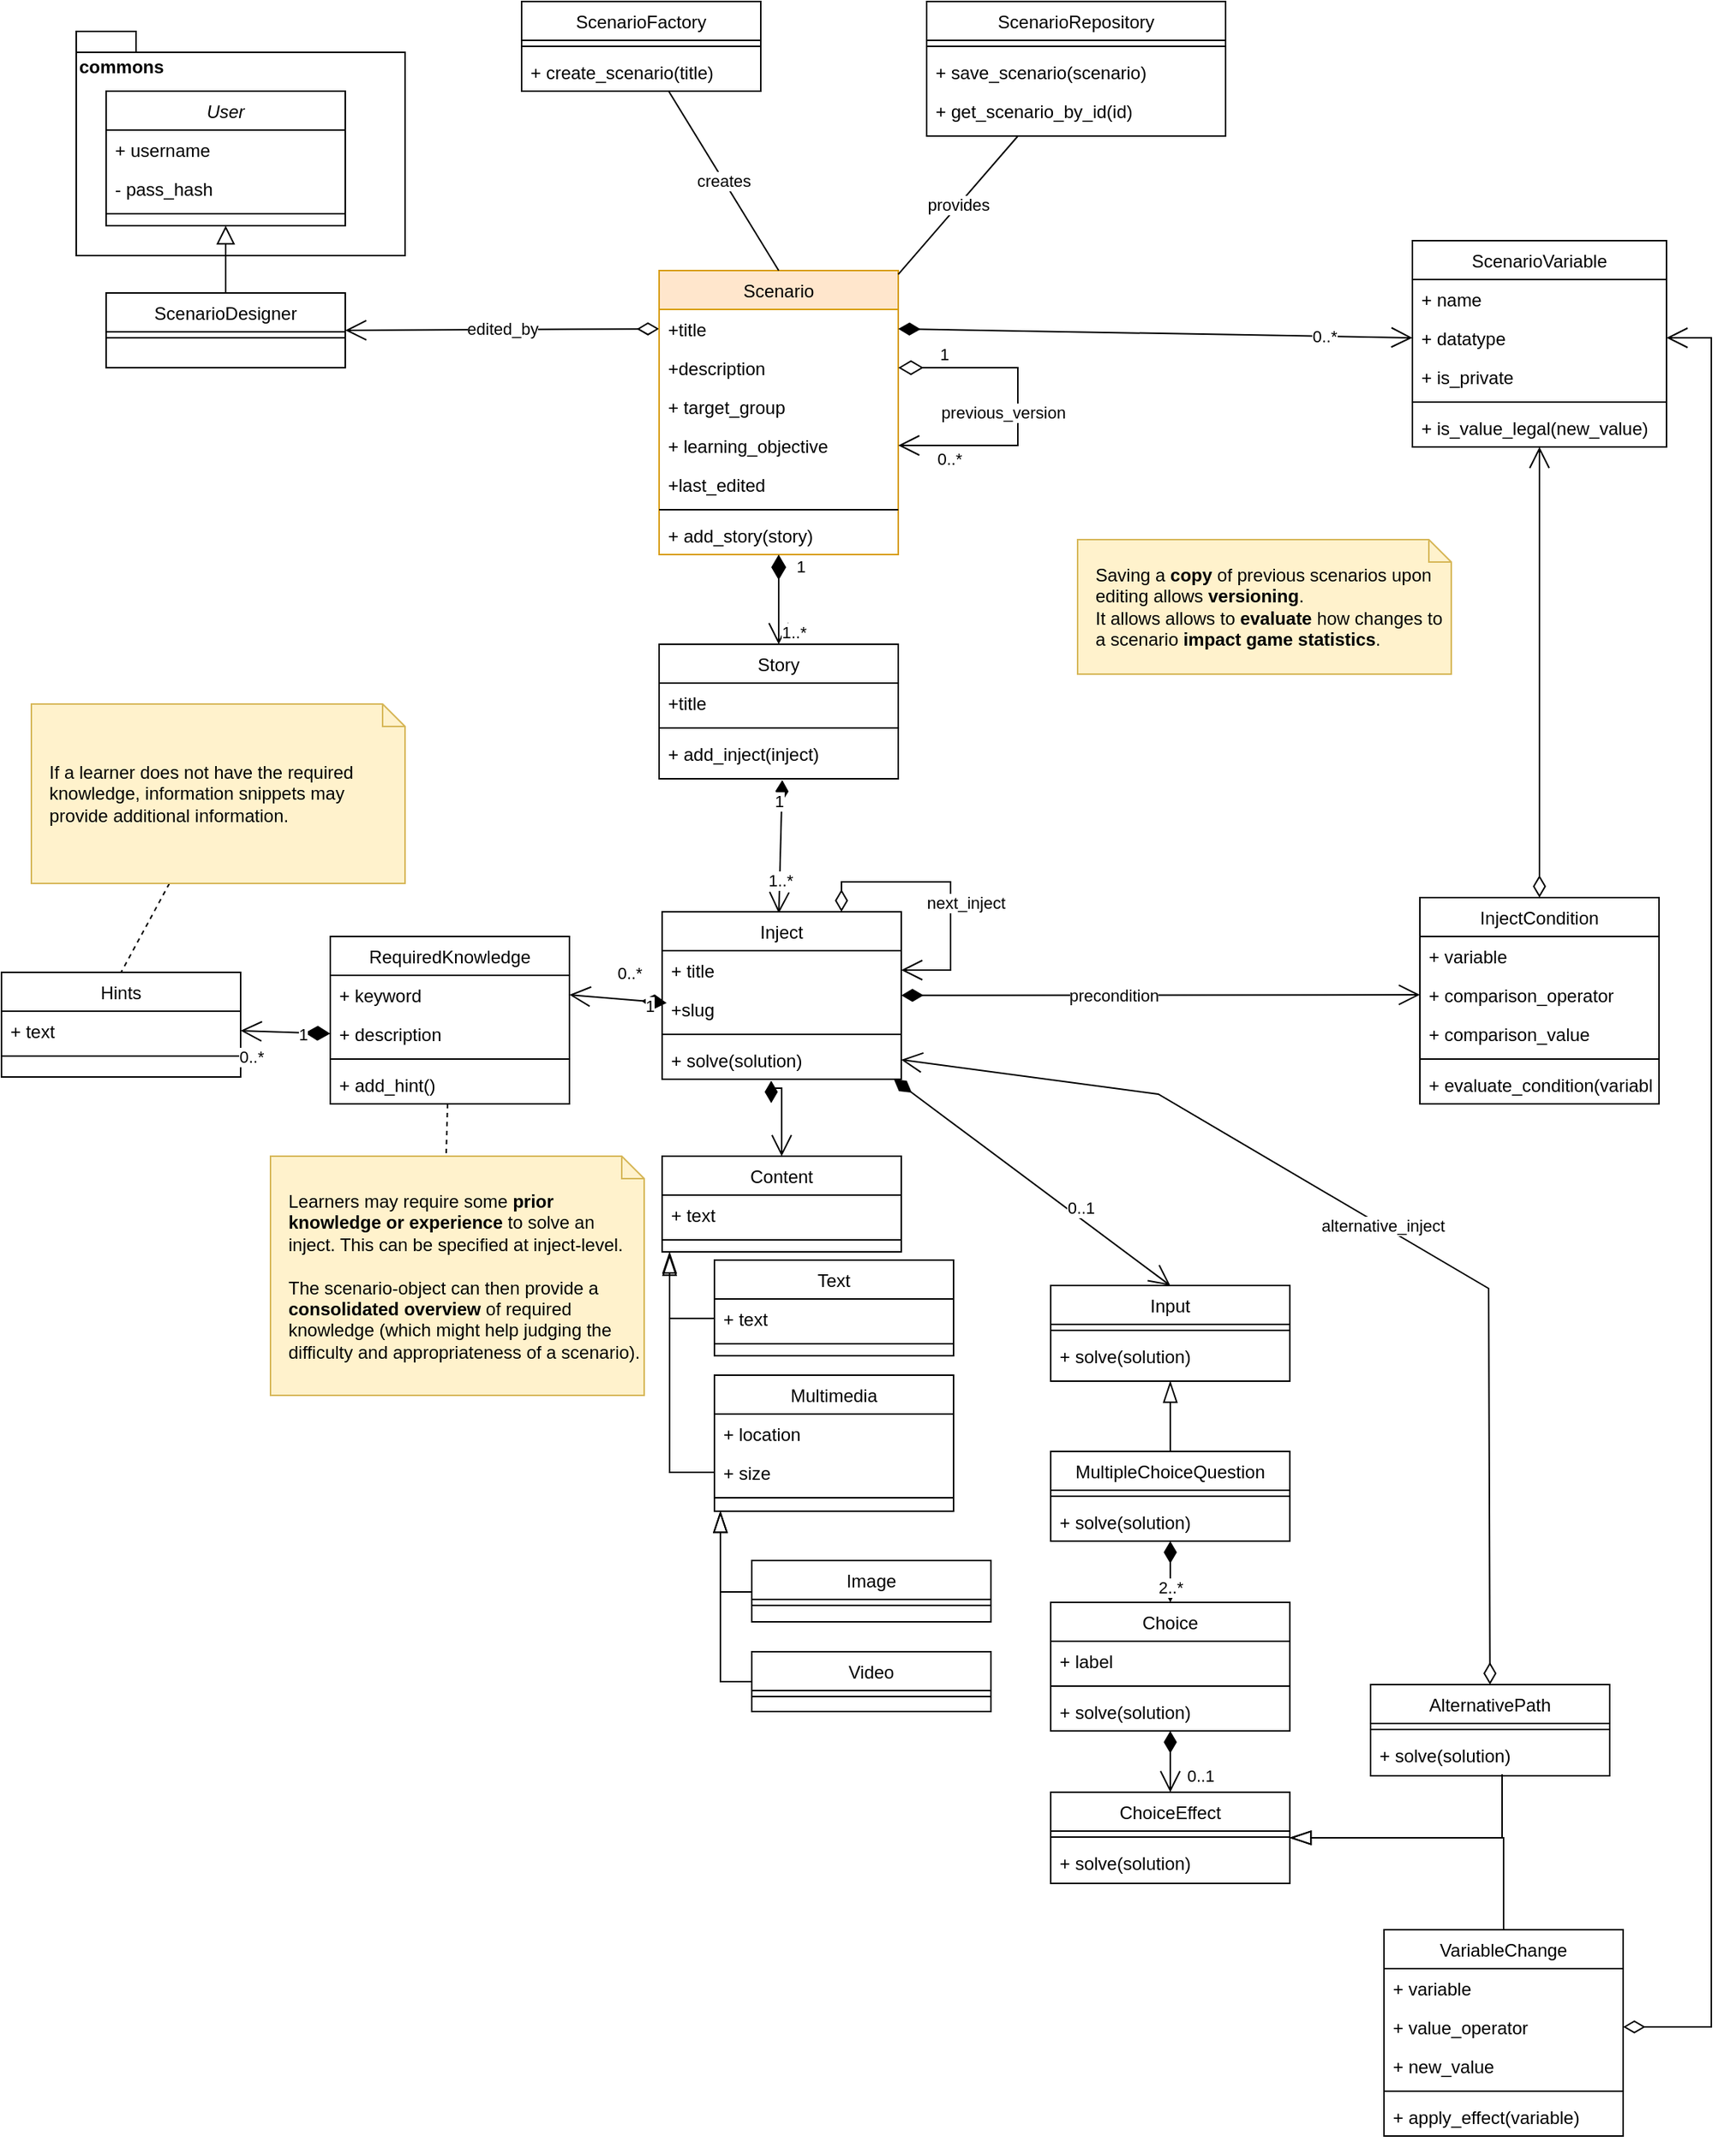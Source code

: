 <mxfile version="14.9.6" type="device" pages="10"><diagram id="YBZuPH5mCjDXpLuSwGHa" name="Scenario_Design"><mxGraphModel dx="1209" dy="703" grid="0" gridSize="10" guides="1" tooltips="1" connect="1" arrows="1" fold="1" page="1" pageScale="1" pageWidth="1169" pageHeight="827" math="0" shadow="0"><root><mxCell id="8-NGuv1zwmkcrwSwAf9n-0"/><mxCell id="8-NGuv1zwmkcrwSwAf9n-1" parent="8-NGuv1zwmkcrwSwAf9n-0"/><mxCell id="iGnN3WYS4Jxvmqbj-_m9-0" value="edited_by" style="edgeStyle=none;rounded=0;orthogonalLoop=1;jettySize=auto;html=1;entryX=1;entryY=0.5;entryDx=0;entryDy=0;startArrow=diamondThin;startFill=0;endArrow=open;endFill=0;startSize=12;endSize=12;exitX=0;exitY=0.5;exitDx=0;exitDy=0;" parent="8-NGuv1zwmkcrwSwAf9n-1" source="XWE8DCE6unmG_nTmBcOP-1" target="XWE8DCE6unmG_nTmBcOP-60" edge="1"><mxGeometry relative="1" as="geometry"/></mxCell><mxCell id="XWE8DCE6unmG_nTmBcOP-0" value="Scenario" style="swimlane;fontStyle=0;align=center;verticalAlign=top;childLayout=stackLayout;horizontal=1;startSize=26;horizontalStack=0;resizeParent=1;resizeLast=0;collapsible=1;marginBottom=0;rounded=0;shadow=0;strokeWidth=1;fillColor=#ffe6cc;strokeColor=#d79b00;" parent="8-NGuv1zwmkcrwSwAf9n-1" vertex="1"><mxGeometry x="450" y="250" width="160" height="190" as="geometry"><mxRectangle x="550" y="140" width="160" height="26" as="alternateBounds"/></mxGeometry></mxCell><mxCell id="XWE8DCE6unmG_nTmBcOP-1" value="+title" style="text;align=left;verticalAlign=top;spacingLeft=4;spacingRight=4;overflow=hidden;rotatable=0;points=[[0,0.5],[1,0.5]];portConstraint=eastwest;" parent="XWE8DCE6unmG_nTmBcOP-0" vertex="1"><mxGeometry y="26" width="160" height="26" as="geometry"/></mxCell><mxCell id="XWE8DCE6unmG_nTmBcOP-2" value="+description" style="text;align=left;verticalAlign=top;spacingLeft=4;spacingRight=4;overflow=hidden;rotatable=0;points=[[0,0.5],[1,0.5]];portConstraint=eastwest;rounded=0;shadow=0;html=0;" parent="XWE8DCE6unmG_nTmBcOP-0" vertex="1"><mxGeometry y="52" width="160" height="26" as="geometry"/></mxCell><mxCell id="EMjusKDP8F70e8LKRiOl-7" value="+ target_group" style="text;align=left;verticalAlign=top;spacingLeft=4;spacingRight=4;overflow=hidden;rotatable=0;points=[[0,0.5],[1,0.5]];portConstraint=eastwest;rounded=0;shadow=0;html=0;" parent="XWE8DCE6unmG_nTmBcOP-0" vertex="1"><mxGeometry y="78" width="160" height="26" as="geometry"/></mxCell><mxCell id="EMjusKDP8F70e8LKRiOl-0" value="+ learning_objective" style="text;align=left;verticalAlign=top;spacingLeft=4;spacingRight=4;overflow=hidden;rotatable=0;points=[[0,0.5],[1,0.5]];portConstraint=eastwest;rounded=0;shadow=0;html=0;" parent="XWE8DCE6unmG_nTmBcOP-0" vertex="1"><mxGeometry y="104" width="160" height="26" as="geometry"/></mxCell><mxCell id="XWE8DCE6unmG_nTmBcOP-4" value="+last_edited" style="text;align=left;verticalAlign=top;spacingLeft=4;spacingRight=4;overflow=hidden;rotatable=0;points=[[0,0.5],[1,0.5]];portConstraint=eastwest;rounded=0;shadow=0;html=0;" parent="XWE8DCE6unmG_nTmBcOP-0" vertex="1"><mxGeometry y="130" width="160" height="26" as="geometry"/></mxCell><mxCell id="XWE8DCE6unmG_nTmBcOP-5" value="" style="line;html=1;strokeWidth=1;align=left;verticalAlign=middle;spacingTop=-1;spacingLeft=3;spacingRight=3;rotatable=0;labelPosition=right;points=[];portConstraint=eastwest;" parent="XWE8DCE6unmG_nTmBcOP-0" vertex="1"><mxGeometry y="156" width="160" height="8" as="geometry"/></mxCell><mxCell id="XWE8DCE6unmG_nTmBcOP-6" value="1" style="endArrow=open;html=1;endSize=12;startArrow=diamondThin;startSize=14;startFill=0;align=left;verticalAlign=bottom;rounded=0;exitX=1;exitY=0.5;exitDx=0;exitDy=0;edgeStyle=orthogonalEdgeStyle;" parent="XWE8DCE6unmG_nTmBcOP-0" source="XWE8DCE6unmG_nTmBcOP-2" edge="1"><mxGeometry x="-0.759" relative="1" as="geometry"><mxPoint x="-270" y="39" as="sourcePoint"/><mxPoint x="160" y="117" as="targetPoint"/><mxPoint as="offset"/><Array as="points"><mxPoint x="240" y="65"/><mxPoint x="240" y="117"/></Array></mxGeometry></mxCell><mxCell id="XWE8DCE6unmG_nTmBcOP-7" value="0..*" style="edgeLabel;html=1;align=center;verticalAlign=middle;resizable=0;points=[];" parent="XWE8DCE6unmG_nTmBcOP-6" vertex="1" connectable="0"><mxGeometry x="0.475" y="1" relative="1" as="geometry"><mxPoint x="-22.14" y="7.96" as="offset"/></mxGeometry></mxCell><mxCell id="XWE8DCE6unmG_nTmBcOP-8" value="previous_version" style="edgeLabel;html=1;align=center;verticalAlign=middle;resizable=0;points=[];" parent="XWE8DCE6unmG_nTmBcOP-6" vertex="1" connectable="0"><mxGeometry x="0.143" relative="1" as="geometry"><mxPoint x="-10" y="-11" as="offset"/></mxGeometry></mxCell><mxCell id="naGINLRgnmeFbThAsRqj-14" value="+ add_story(story)" style="text;align=left;verticalAlign=top;spacingLeft=4;spacingRight=4;overflow=hidden;rotatable=0;points=[[0,0.5],[1,0.5]];portConstraint=eastwest;" parent="XWE8DCE6unmG_nTmBcOP-0" vertex="1"><mxGeometry y="164" width="160" height="26" as="geometry"/></mxCell><mxCell id="XWE8DCE6unmG_nTmBcOP-14" value="1" style="endArrow=open;html=1;endSize=12;startArrow=diamondThin;startSize=14;startFill=1;edgeStyle=orthogonalEdgeStyle;align=left;verticalAlign=bottom;exitX=0.5;exitY=1;exitDx=0;exitDy=0;rounded=0;entryX=0.5;entryY=0;entryDx=0;entryDy=0;" parent="8-NGuv1zwmkcrwSwAf9n-1" source="XWE8DCE6unmG_nTmBcOP-0" target="XWE8DCE6unmG_nTmBcOP-54" edge="1"><mxGeometry x="-0.429" y="10" relative="1" as="geometry"><mxPoint x="520" y="415" as="sourcePoint"/><mxPoint x="680" y="415" as="targetPoint"/><mxPoint as="offset"/></mxGeometry></mxCell><mxCell id="XWE8DCE6unmG_nTmBcOP-15" value="1..*" style="edgeLabel;html=1;align=center;verticalAlign=middle;resizable=0;points=[];" parent="XWE8DCE6unmG_nTmBcOP-14" vertex="1" connectable="0"><mxGeometry x="0.222" y="1" relative="1" as="geometry"><mxPoint x="9" y="15" as="offset"/></mxGeometry></mxCell><mxCell id="BJ-NDTT6H92bB3174eNo-1" value="1..*" style="rounded=0;orthogonalLoop=1;jettySize=auto;html=1;entryX=0.488;entryY=0.009;entryDx=0;entryDy=0;startArrow=diamondThin;startFill=1;endArrow=open;endFill=0;endSize=12;startSize=12;exitX=0.515;exitY=1.188;exitDx=0;exitDy=0;exitPerimeter=0;entryPerimeter=0;" parent="8-NGuv1zwmkcrwSwAf9n-1" source="naGINLRgnmeFbThAsRqj-11" target="cbDszjwvpvKCkR4a3BhJ-5" edge="1"><mxGeometry x="0.514" relative="1" as="geometry"><mxPoint as="offset"/><mxPoint x="347.6" y="576.104" as="sourcePoint"/><mxPoint x="530" y="667.52" as="targetPoint"/></mxGeometry></mxCell><mxCell id="naGINLRgnmeFbThAsRqj-10" value="1" style="edgeLabel;html=1;align=center;verticalAlign=middle;resizable=0;points=[];" parent="BJ-NDTT6H92bB3174eNo-1" vertex="1" connectable="0"><mxGeometry x="-0.694" y="-2" relative="1" as="geometry"><mxPoint as="offset"/></mxGeometry></mxCell><mxCell id="XWE8DCE6unmG_nTmBcOP-54" value="Story" style="swimlane;fontStyle=0;align=center;verticalAlign=top;childLayout=stackLayout;horizontal=1;startSize=26;horizontalStack=0;resizeParent=1;resizeLast=0;collapsible=1;marginBottom=0;rounded=0;shadow=0;strokeWidth=1;" parent="8-NGuv1zwmkcrwSwAf9n-1" vertex="1"><mxGeometry x="450" y="500" width="160" height="90" as="geometry"><mxRectangle x="550" y="140" width="160" height="26" as="alternateBounds"/></mxGeometry></mxCell><mxCell id="XWE8DCE6unmG_nTmBcOP-55" value="+title" style="text;align=left;verticalAlign=top;spacingLeft=4;spacingRight=4;overflow=hidden;rotatable=0;points=[[0,0.5],[1,0.5]];portConstraint=eastwest;" parent="XWE8DCE6unmG_nTmBcOP-54" vertex="1"><mxGeometry y="26" width="160" height="26" as="geometry"/></mxCell><mxCell id="XWE8DCE6unmG_nTmBcOP-56" value="" style="line;html=1;strokeWidth=1;align=left;verticalAlign=middle;spacingTop=-1;spacingLeft=3;spacingRight=3;rotatable=0;labelPosition=right;points=[];portConstraint=eastwest;" parent="XWE8DCE6unmG_nTmBcOP-54" vertex="1"><mxGeometry y="52" width="160" height="8" as="geometry"/></mxCell><mxCell id="naGINLRgnmeFbThAsRqj-11" value="+ add_inject(inject)" style="text;align=left;verticalAlign=top;spacingLeft=4;spacingRight=4;overflow=hidden;rotatable=0;points=[[0,0.5],[1,0.5]];portConstraint=eastwest;" parent="XWE8DCE6unmG_nTmBcOP-54" vertex="1"><mxGeometry y="60" width="160" height="26" as="geometry"/></mxCell><mxCell id="XWE8DCE6unmG_nTmBcOP-60" value="ScenarioDesigner" style="swimlane;fontStyle=0;align=center;verticalAlign=top;childLayout=stackLayout;horizontal=1;startSize=26;horizontalStack=0;resizeParent=1;resizeLast=0;collapsible=1;marginBottom=0;rounded=0;shadow=0;strokeWidth=1;" parent="8-NGuv1zwmkcrwSwAf9n-1" vertex="1"><mxGeometry x="80.0" y="265" width="160" height="50" as="geometry"><mxRectangle x="550" y="140" width="160" height="26" as="alternateBounds"/></mxGeometry></mxCell><mxCell id="XWE8DCE6unmG_nTmBcOP-65" value="" style="line;html=1;strokeWidth=1;align=left;verticalAlign=middle;spacingTop=-1;spacingLeft=3;spacingRight=3;rotatable=0;labelPosition=right;points=[];portConstraint=eastwest;" parent="XWE8DCE6unmG_nTmBcOP-60" vertex="1"><mxGeometry y="26" width="160" height="8" as="geometry"/></mxCell><mxCell id="XWE8DCE6unmG_nTmBcOP-69" value="commons" style="shape=folder;fontStyle=1;spacingTop=10;tabWidth=40;tabHeight=14;tabPosition=left;html=1;verticalAlign=top;align=left;" parent="8-NGuv1zwmkcrwSwAf9n-1" vertex="1"><mxGeometry x="60.0" y="90" width="220" height="150" as="geometry"/></mxCell><mxCell id="XWE8DCE6unmG_nTmBcOP-71" value="" style="endArrow=block;endSize=10;endFill=0;shadow=0;strokeWidth=1;rounded=0;elbow=vertical;entryX=0.5;entryY=1;entryDx=0;entryDy=0;exitX=0.5;exitY=0;exitDx=0;exitDy=0;" parent="8-NGuv1zwmkcrwSwAf9n-1" source="XWE8DCE6unmG_nTmBcOP-60" target="XWE8DCE6unmG_nTmBcOP-73" edge="1"><mxGeometry width="160" relative="1" as="geometry"><mxPoint x="159.29" y="304.0" as="sourcePoint"/><mxPoint x="159.29" y="210.0" as="targetPoint"/></mxGeometry></mxCell><mxCell id="XWE8DCE6unmG_nTmBcOP-73" value="User" style="swimlane;fontStyle=2;align=center;verticalAlign=top;childLayout=stackLayout;horizontal=1;startSize=26;horizontalStack=0;resizeParent=1;resizeLast=0;collapsible=1;marginBottom=0;rounded=0;shadow=0;strokeWidth=1;" parent="8-NGuv1zwmkcrwSwAf9n-1" vertex="1"><mxGeometry x="80.0" y="130" width="160" height="90" as="geometry"><mxRectangle x="550" y="140" width="160" height="26" as="alternateBounds"/></mxGeometry></mxCell><mxCell id="XWE8DCE6unmG_nTmBcOP-74" value="+ username" style="text;align=left;verticalAlign=top;spacingLeft=4;spacingRight=4;overflow=hidden;rotatable=0;points=[[0,0.5],[1,0.5]];portConstraint=eastwest;" parent="XWE8DCE6unmG_nTmBcOP-73" vertex="1"><mxGeometry y="26" width="160" height="26" as="geometry"/></mxCell><mxCell id="XWE8DCE6unmG_nTmBcOP-75" value="- pass_hash" style="text;align=left;verticalAlign=top;spacingLeft=4;spacingRight=4;overflow=hidden;rotatable=0;points=[[0,0.5],[1,0.5]];portConstraint=eastwest;rounded=0;shadow=0;html=0;" parent="XWE8DCE6unmG_nTmBcOP-73" vertex="1"><mxGeometry y="52" width="160" height="26" as="geometry"/></mxCell><mxCell id="XWE8DCE6unmG_nTmBcOP-78" value="" style="line;html=1;strokeWidth=1;align=left;verticalAlign=middle;spacingTop=-1;spacingLeft=3;spacingRight=3;rotatable=0;labelPosition=right;points=[];portConstraint=eastwest;" parent="XWE8DCE6unmG_nTmBcOP-73" vertex="1"><mxGeometry y="78" width="160" height="8" as="geometry"/></mxCell><mxCell id="TTgoCMx9XMNW56YPVa4S-0" value="&lt;div&gt;Saving a &lt;b&gt;copy&lt;/b&gt; of previous scenarios upon editing allows &lt;b&gt;versioning&lt;/b&gt;. &lt;br&gt;&lt;/div&gt;&lt;div&gt;It allows allows to &lt;b&gt;evaluate&lt;/b&gt; how changes to a scenario &lt;b&gt;impact game statistics&lt;/b&gt;.&lt;/div&gt;" style="shape=note;size=15;align=left;spacingLeft=10;html=1;whiteSpace=wrap;fillColor=#fff2cc;strokeColor=#d6b656;" parent="8-NGuv1zwmkcrwSwAf9n-1" vertex="1"><mxGeometry x="730" y="430" width="250" height="90" as="geometry"/></mxCell><mxCell id="KTH3ILOTCQx-SrCn-zUQ-0" value="ScenarioVariable" style="swimlane;fontStyle=0;align=center;verticalAlign=top;childLayout=stackLayout;horizontal=1;startSize=26;horizontalStack=0;resizeParent=1;resizeLast=0;collapsible=1;marginBottom=0;rounded=0;shadow=0;strokeWidth=1;" parent="8-NGuv1zwmkcrwSwAf9n-1" vertex="1"><mxGeometry x="954" y="230" width="170" height="138" as="geometry"><mxRectangle x="550" y="140" width="160" height="26" as="alternateBounds"/></mxGeometry></mxCell><mxCell id="KTH3ILOTCQx-SrCn-zUQ-1" value="+ name" style="text;align=left;verticalAlign=top;spacingLeft=4;spacingRight=4;overflow=hidden;rotatable=0;points=[[0,0.5],[1,0.5]];portConstraint=eastwest;" parent="KTH3ILOTCQx-SrCn-zUQ-0" vertex="1"><mxGeometry y="26" width="170" height="26" as="geometry"/></mxCell><mxCell id="KTH3ILOTCQx-SrCn-zUQ-2" value="+ datatype" style="text;align=left;verticalAlign=top;spacingLeft=4;spacingRight=4;overflow=hidden;rotatable=0;points=[[0,0.5],[1,0.5]];portConstraint=eastwest;rounded=0;shadow=0;html=0;" parent="KTH3ILOTCQx-SrCn-zUQ-0" vertex="1"><mxGeometry y="52" width="170" height="26" as="geometry"/></mxCell><mxCell id="KTH3ILOTCQx-SrCn-zUQ-3" value="+ is_private" style="text;align=left;verticalAlign=top;spacingLeft=4;spacingRight=4;overflow=hidden;rotatable=0;points=[[0,0.5],[1,0.5]];portConstraint=eastwest;rounded=0;shadow=0;html=0;" parent="KTH3ILOTCQx-SrCn-zUQ-0" vertex="1"><mxGeometry y="78" width="170" height="26" as="geometry"/></mxCell><mxCell id="KTH3ILOTCQx-SrCn-zUQ-5" value="" style="line;html=1;strokeWidth=1;align=left;verticalAlign=middle;spacingTop=-1;spacingLeft=3;spacingRight=3;rotatable=0;labelPosition=right;points=[];portConstraint=eastwest;" parent="KTH3ILOTCQx-SrCn-zUQ-0" vertex="1"><mxGeometry y="104" width="170" height="8" as="geometry"/></mxCell><mxCell id="4MPNYQXVNmsOgyfbwo8y-0" value="+ is_value_legal(new_value)" style="text;align=left;verticalAlign=top;spacingLeft=4;spacingRight=4;overflow=hidden;rotatable=0;points=[[0,0.5],[1,0.5]];portConstraint=eastwest;rounded=0;shadow=0;html=0;" parent="KTH3ILOTCQx-SrCn-zUQ-0" vertex="1"><mxGeometry y="112" width="170" height="26" as="geometry"/></mxCell><mxCell id="TSgIcggyJDQWd0qx4Q_5-8" value="Hints" style="swimlane;fontStyle=0;align=center;verticalAlign=top;childLayout=stackLayout;horizontal=1;startSize=26;horizontalStack=0;resizeParent=1;resizeLast=0;collapsible=1;marginBottom=0;rounded=0;shadow=0;strokeWidth=1;" parent="8-NGuv1zwmkcrwSwAf9n-1" vertex="1"><mxGeometry x="10" y="719.52" width="160" height="70" as="geometry"><mxRectangle x="550" y="140" width="160" height="26" as="alternateBounds"/></mxGeometry></mxCell><mxCell id="TSgIcggyJDQWd0qx4Q_5-9" value="+ text" style="text;align=left;verticalAlign=top;spacingLeft=4;spacingRight=4;overflow=hidden;rotatable=0;points=[[0,0.5],[1,0.5]];portConstraint=eastwest;rounded=0;shadow=0;html=0;" parent="TSgIcggyJDQWd0qx4Q_5-8" vertex="1"><mxGeometry y="26" width="160" height="26" as="geometry"/></mxCell><mxCell id="TSgIcggyJDQWd0qx4Q_5-10" value="" style="line;html=1;strokeWidth=1;align=left;verticalAlign=middle;spacingTop=-1;spacingLeft=3;spacingRight=3;rotatable=0;labelPosition=right;points=[];portConstraint=eastwest;" parent="TSgIcggyJDQWd0qx4Q_5-8" vertex="1"><mxGeometry y="52" width="160" height="8" as="geometry"/></mxCell><mxCell id="TSgIcggyJDQWd0qx4Q_5-15" value="1" style="endArrow=open;html=1;endSize=12;startArrow=diamondThin;startSize=14;startFill=1;align=left;verticalAlign=bottom;entryX=1;entryY=0.5;entryDx=0;entryDy=0;rounded=0;exitX=0;exitY=0.5;exitDx=0;exitDy=0;" parent="8-NGuv1zwmkcrwSwAf9n-1" source="TSgIcggyJDQWd0qx4Q_5-22" target="TSgIcggyJDQWd0qx4Q_5-9" edge="1"><mxGeometry x="-0.231" y="10" relative="1" as="geometry"><mxPoint x="410" y="602.51" as="sourcePoint"/><mxPoint x="-310" y="585" as="targetPoint"/><mxPoint as="offset"/></mxGeometry></mxCell><mxCell id="TSgIcggyJDQWd0qx4Q_5-16" value="0..*" style="edgeLabel;html=1;align=center;verticalAlign=middle;resizable=0;points=[];" parent="TSgIcggyJDQWd0qx4Q_5-15" vertex="1" connectable="0"><mxGeometry x="0.222" y="1" relative="1" as="geometry"><mxPoint x="-17.0" y="15.41" as="offset"/></mxGeometry></mxCell><mxCell id="TSgIcggyJDQWd0qx4Q_5-17" style="rounded=0;orthogonalLoop=1;jettySize=auto;html=1;entryX=0.5;entryY=0;entryDx=0;entryDy=0;startArrow=none;startFill=0;dashed=1;endArrow=none;endFill=0;" parent="8-NGuv1zwmkcrwSwAf9n-1" source="TSgIcggyJDQWd0qx4Q_5-18" target="TSgIcggyJDQWd0qx4Q_5-8" edge="1"><mxGeometry relative="1" as="geometry"/></mxCell><mxCell id="TSgIcggyJDQWd0qx4Q_5-18" value="If a learner does not have the required knowledge, information snippets may provide additional information." style="shape=note;size=15;align=left;spacingLeft=10;html=1;whiteSpace=wrap;fillColor=#fff2cc;strokeColor=#d6b656;" parent="8-NGuv1zwmkcrwSwAf9n-1" vertex="1"><mxGeometry x="30" y="540" width="250" height="120" as="geometry"/></mxCell><mxCell id="TSgIcggyJDQWd0qx4Q_5-19" style="edgeStyle=none;rounded=0;orthogonalLoop=1;jettySize=auto;html=1;entryX=0;entryY=0;entryDx=117.5;entryDy=0;entryPerimeter=0;dashed=1;startArrow=none;startFill=0;endArrow=none;endFill=0;" parent="8-NGuv1zwmkcrwSwAf9n-1" source="TSgIcggyJDQWd0qx4Q_5-20" target="TSgIcggyJDQWd0qx4Q_5-26" edge="1"><mxGeometry relative="1" as="geometry"/></mxCell><mxCell id="TSgIcggyJDQWd0qx4Q_5-20" value="RequiredKnowledge" style="swimlane;fontStyle=0;align=center;verticalAlign=top;childLayout=stackLayout;horizontal=1;startSize=26;horizontalStack=0;resizeParent=1;resizeLast=0;collapsible=1;marginBottom=0;rounded=0;shadow=0;strokeWidth=1;" parent="8-NGuv1zwmkcrwSwAf9n-1" vertex="1"><mxGeometry x="230" y="695.53" width="160" height="112" as="geometry"><mxRectangle x="550" y="140" width="160" height="26" as="alternateBounds"/></mxGeometry></mxCell><mxCell id="TSgIcggyJDQWd0qx4Q_5-21" value="+ keyword" style="text;align=left;verticalAlign=top;spacingLeft=4;spacingRight=4;overflow=hidden;rotatable=0;points=[[0,0.5],[1,0.5]];portConstraint=eastwest;rounded=0;shadow=0;html=0;" parent="TSgIcggyJDQWd0qx4Q_5-20" vertex="1"><mxGeometry y="26" width="160" height="26" as="geometry"/></mxCell><mxCell id="TSgIcggyJDQWd0qx4Q_5-22" value="+ description" style="text;align=left;verticalAlign=top;spacingLeft=4;spacingRight=4;overflow=hidden;rotatable=0;points=[[0,0.5],[1,0.5]];portConstraint=eastwest;rounded=0;shadow=0;html=0;" parent="TSgIcggyJDQWd0qx4Q_5-20" vertex="1"><mxGeometry y="52" width="160" height="26" as="geometry"/></mxCell><mxCell id="TSgIcggyJDQWd0qx4Q_5-23" value="" style="line;html=1;strokeWidth=1;align=left;verticalAlign=middle;spacingTop=-1;spacingLeft=3;spacingRight=3;rotatable=0;labelPosition=right;points=[];portConstraint=eastwest;" parent="TSgIcggyJDQWd0qx4Q_5-20" vertex="1"><mxGeometry y="78" width="160" height="8" as="geometry"/></mxCell><mxCell id="naGINLRgnmeFbThAsRqj-16" value="+ add_hint()" style="text;align=left;verticalAlign=top;spacingLeft=4;spacingRight=4;overflow=hidden;rotatable=0;points=[[0,0.5],[1,0.5]];portConstraint=eastwest;rounded=0;shadow=0;html=0;" parent="TSgIcggyJDQWd0qx4Q_5-20" vertex="1"><mxGeometry y="86" width="160" height="26" as="geometry"/></mxCell><mxCell id="TSgIcggyJDQWd0qx4Q_5-24" value="1" style="endArrow=open;html=1;endSize=12;startArrow=diamondThin;startSize=14;startFill=1;align=left;verticalAlign=bottom;entryX=1;entryY=0.5;entryDx=0;entryDy=0;exitX=0.019;exitY=0.346;exitDx=0;exitDy=0;rounded=0;exitPerimeter=0;" parent="8-NGuv1zwmkcrwSwAf9n-1" source="cbDszjwvpvKCkR4a3BhJ-7" target="TSgIcggyJDQWd0qx4Q_5-21" edge="1"><mxGeometry x="-0.546" y="12" relative="1" as="geometry"><mxPoint x="450" y="732.52" as="sourcePoint"/><mxPoint x="-140" y="550" as="targetPoint"/><mxPoint as="offset"/></mxGeometry></mxCell><mxCell id="TSgIcggyJDQWd0qx4Q_5-25" value="0..*" style="edgeLabel;html=1;align=center;verticalAlign=middle;resizable=0;points=[];" parent="TSgIcggyJDQWd0qx4Q_5-24" vertex="1" connectable="0"><mxGeometry x="0.222" y="1" relative="1" as="geometry"><mxPoint x="15.06" y="-18.17" as="offset"/></mxGeometry></mxCell><mxCell id="TSgIcggyJDQWd0qx4Q_5-26" value="&lt;div&gt;Learners may require some &lt;b&gt;prior knowledge&lt;/b&gt; &lt;b&gt;or experience &lt;/b&gt;to solve an inject. This can be specified at inject-level. &lt;br&gt;&lt;/div&gt;&lt;div&gt;&lt;br&gt;&lt;/div&gt;&lt;div&gt;The scenario-object can then provide a &lt;b&gt;consolidated overview &lt;/b&gt;of required knowledge (which might help judging the difficulty and appropriateness of a scenario).&lt;/div&gt;" style="shape=note;size=15;align=left;spacingLeft=10;html=1;whiteSpace=wrap;fillColor=#fff2cc;strokeColor=#d6b656;" parent="8-NGuv1zwmkcrwSwAf9n-1" vertex="1"><mxGeometry x="190" y="842.51" width="250" height="160" as="geometry"/></mxCell><mxCell id="iGnN3WYS4Jxvmqbj-_m9-2" style="edgeStyle=none;rounded=0;orthogonalLoop=1;jettySize=auto;html=1;startArrow=diamondThin;startFill=0;endArrow=open;endFill=0;startSize=12;endSize=12;exitX=0.5;exitY=0;exitDx=0;exitDy=0;" parent="8-NGuv1zwmkcrwSwAf9n-1" source="cbDszjwvpvKCkR4a3BhJ-26" target="4MPNYQXVNmsOgyfbwo8y-0" edge="1"><mxGeometry relative="1" as="geometry"><mxPoint x="1039" y="669.53" as="sourcePoint"/></mxGeometry></mxCell><mxCell id="tkcTT_p4BULl1DnH8NoL-1" value="creates" style="edgeStyle=none;rounded=0;orthogonalLoop=1;jettySize=auto;html=1;entryX=0.5;entryY=0;entryDx=0;entryDy=0;endArrow=none;endFill=0;" parent="8-NGuv1zwmkcrwSwAf9n-1" source="7_wo7gaqcbdZIPQYcGe2-0" target="XWE8DCE6unmG_nTmBcOP-0" edge="1"><mxGeometry relative="1" as="geometry"/></mxCell><mxCell id="7_wo7gaqcbdZIPQYcGe2-0" value="ScenarioFactory" style="swimlane;fontStyle=0;align=center;verticalAlign=top;childLayout=stackLayout;horizontal=1;startSize=26;horizontalStack=0;resizeParent=1;resizeLast=0;collapsible=1;marginBottom=0;rounded=0;shadow=0;strokeWidth=1;" parent="8-NGuv1zwmkcrwSwAf9n-1" vertex="1"><mxGeometry x="358" y="70" width="160" height="60" as="geometry"><mxRectangle x="230" y="140" width="160" height="26" as="alternateBounds"/></mxGeometry></mxCell><mxCell id="7_wo7gaqcbdZIPQYcGe2-1" value="" style="line;html=1;strokeWidth=1;align=left;verticalAlign=middle;spacingTop=-1;spacingLeft=3;spacingRight=3;rotatable=0;labelPosition=right;points=[];portConstraint=eastwest;" parent="7_wo7gaqcbdZIPQYcGe2-0" vertex="1"><mxGeometry y="26" width="160" height="8" as="geometry"/></mxCell><mxCell id="7_wo7gaqcbdZIPQYcGe2-2" value="+ create_scenario(title)" style="text;align=left;verticalAlign=top;spacingLeft=4;spacingRight=4;overflow=hidden;rotatable=0;points=[[0,0.5],[1,0.5]];portConstraint=eastwest;rounded=0;shadow=0;html=0;" parent="7_wo7gaqcbdZIPQYcGe2-0" vertex="1"><mxGeometry y="34" width="160" height="26" as="geometry"/></mxCell><mxCell id="tkcTT_p4BULl1DnH8NoL-0" value="provides" style="rounded=0;orthogonalLoop=1;jettySize=auto;html=1;endArrow=none;endFill=0;" parent="8-NGuv1zwmkcrwSwAf9n-1" source="7_wo7gaqcbdZIPQYcGe2-3" target="XWE8DCE6unmG_nTmBcOP-0" edge="1"><mxGeometry relative="1" as="geometry"/></mxCell><mxCell id="7_wo7gaqcbdZIPQYcGe2-3" value="ScenarioRepository" style="swimlane;fontStyle=0;align=center;verticalAlign=top;childLayout=stackLayout;horizontal=1;startSize=26;horizontalStack=0;resizeParent=1;resizeLast=0;collapsible=1;marginBottom=0;rounded=0;shadow=0;strokeWidth=1;" parent="8-NGuv1zwmkcrwSwAf9n-1" vertex="1"><mxGeometry x="629" y="70" width="200" height="90" as="geometry"><mxRectangle x="230" y="140" width="160" height="26" as="alternateBounds"/></mxGeometry></mxCell><mxCell id="7_wo7gaqcbdZIPQYcGe2-4" value="" style="line;html=1;strokeWidth=1;align=left;verticalAlign=middle;spacingTop=-1;spacingLeft=3;spacingRight=3;rotatable=0;labelPosition=right;points=[];portConstraint=eastwest;" parent="7_wo7gaqcbdZIPQYcGe2-3" vertex="1"><mxGeometry y="26" width="200" height="8" as="geometry"/></mxCell><mxCell id="7_wo7gaqcbdZIPQYcGe2-5" value="+ save_scenario(scenario)" style="text;align=left;verticalAlign=top;spacingLeft=4;spacingRight=4;overflow=hidden;rotatable=0;points=[[0,0.5],[1,0.5]];portConstraint=eastwest;rounded=0;shadow=0;html=0;" parent="7_wo7gaqcbdZIPQYcGe2-3" vertex="1"><mxGeometry y="34" width="200" height="26" as="geometry"/></mxCell><mxCell id="7_wo7gaqcbdZIPQYcGe2-6" value="+ get_scenario_by_id(id)" style="text;align=left;verticalAlign=top;spacingLeft=4;spacingRight=4;overflow=hidden;rotatable=0;points=[[0,0.5],[1,0.5]];portConstraint=eastwest;rounded=0;shadow=0;html=0;" parent="7_wo7gaqcbdZIPQYcGe2-3" vertex="1"><mxGeometry y="60" width="200" height="26" as="geometry"/></mxCell><mxCell id="iGnN3WYS4Jxvmqbj-_m9-1" value="0..*" style="edgeStyle=none;rounded=0;orthogonalLoop=1;jettySize=auto;html=1;entryX=0;entryY=0.5;entryDx=0;entryDy=0;startArrow=diamondThin;startFill=1;endArrow=open;endFill=0;startSize=12;endSize=12;exitX=1;exitY=0.5;exitDx=0;exitDy=0;" parent="8-NGuv1zwmkcrwSwAf9n-1" source="XWE8DCE6unmG_nTmBcOP-1" target="KTH3ILOTCQx-SrCn-zUQ-2" edge="1"><mxGeometry x="0.657" relative="1" as="geometry"><mxPoint as="offset"/></mxGeometry></mxCell><mxCell id="cbDszjwvpvKCkR4a3BhJ-0" style="rounded=0;orthogonalLoop=1;jettySize=auto;html=1;startArrow=diamondThin;startFill=1;endArrow=open;endFill=0;startSize=12;endSize=12;entryX=0;entryY=0.5;entryDx=0;entryDy=0;" parent="8-NGuv1zwmkcrwSwAf9n-1" source="cbDszjwvpvKCkR4a3BhJ-5" target="cbDszjwvpvKCkR4a3BhJ-28" edge="1"><mxGeometry relative="1" as="geometry"/></mxCell><mxCell id="cbDszjwvpvKCkR4a3BhJ-1" value="precondition" style="edgeLabel;html=1;align=center;verticalAlign=middle;resizable=0;points=[];" parent="cbDszjwvpvKCkR4a3BhJ-0" vertex="1" connectable="0"><mxGeometry x="-0.181" relative="1" as="geometry"><mxPoint as="offset"/></mxGeometry></mxCell><mxCell id="cbDszjwvpvKCkR4a3BhJ-4" value="0..1" style="rounded=0;orthogonalLoop=1;jettySize=auto;html=1;entryX=0.5;entryY=0;entryDx=0;entryDy=0;startArrow=diamondThin;startFill=1;endArrow=open;endFill=0;startSize=12;endSize=12;" parent="8-NGuv1zwmkcrwSwAf9n-1" source="cbDszjwvpvKCkR4a3BhJ-5" target="cbDszjwvpvKCkR4a3BhJ-33" edge="1"><mxGeometry x="0.313" y="6" relative="1" as="geometry"><mxPoint as="offset"/></mxGeometry></mxCell><mxCell id="cbDszjwvpvKCkR4a3BhJ-5" value="Inject" style="swimlane;fontStyle=0;align=center;verticalAlign=top;childLayout=stackLayout;horizontal=1;startSize=26;horizontalStack=0;resizeParent=1;resizeLast=0;collapsible=1;marginBottom=0;rounded=0;shadow=0;strokeWidth=1;" parent="8-NGuv1zwmkcrwSwAf9n-1" vertex="1"><mxGeometry x="452" y="679" width="160" height="112" as="geometry"><mxRectangle x="550" y="140" width="160" height="26" as="alternateBounds"/></mxGeometry></mxCell><mxCell id="cbDszjwvpvKCkR4a3BhJ-6" value="+ title" style="text;align=left;verticalAlign=top;spacingLeft=4;spacingRight=4;overflow=hidden;rotatable=0;points=[[0,0.5],[1,0.5]];portConstraint=eastwest;rounded=0;shadow=0;html=0;" parent="cbDszjwvpvKCkR4a3BhJ-5" vertex="1"><mxGeometry y="26" width="160" height="26" as="geometry"/></mxCell><mxCell id="cbDszjwvpvKCkR4a3BhJ-7" value="+slug" style="text;align=left;verticalAlign=top;spacingLeft=4;spacingRight=4;overflow=hidden;rotatable=0;points=[[0,0.5],[1,0.5]];portConstraint=eastwest;rounded=0;shadow=0;html=0;" parent="cbDszjwvpvKCkR4a3BhJ-5" vertex="1"><mxGeometry y="52" width="160" height="26" as="geometry"/></mxCell><mxCell id="cbDszjwvpvKCkR4a3BhJ-8" value="" style="line;html=1;strokeWidth=1;align=left;verticalAlign=middle;spacingTop=-1;spacingLeft=3;spacingRight=3;rotatable=0;labelPosition=right;points=[];portConstraint=eastwest;" parent="cbDszjwvpvKCkR4a3BhJ-5" vertex="1"><mxGeometry y="78" width="160" height="8" as="geometry"/></mxCell><mxCell id="cbDszjwvpvKCkR4a3BhJ-9" value="+ solve(solution)" style="text;align=left;verticalAlign=top;spacingLeft=4;spacingRight=4;overflow=hidden;rotatable=0;points=[[0,0.5],[1,0.5]];portConstraint=eastwest;rounded=0;shadow=0;html=0;" parent="cbDszjwvpvKCkR4a3BhJ-5" vertex="1"><mxGeometry y="86" width="160" height="26" as="geometry"/></mxCell><mxCell id="cbDszjwvpvKCkR4a3BhJ-10" value="next_inject" style="edgeStyle=orthogonalEdgeStyle;rounded=0;orthogonalLoop=1;jettySize=auto;html=1;entryX=1;entryY=0.5;entryDx=0;entryDy=0;startArrow=diamondThin;startFill=0;endArrow=open;endFill=0;startSize=12;endSize=12;exitX=0.75;exitY=0;exitDx=0;exitDy=0;" parent="cbDszjwvpvKCkR4a3BhJ-5" source="cbDszjwvpvKCkR4a3BhJ-5" target="cbDszjwvpvKCkR4a3BhJ-6" edge="1"><mxGeometry x="0.158" y="10" relative="1" as="geometry"><mxPoint x="160" y="20" as="sourcePoint"/><Array as="points"><mxPoint x="120" y="-20"/><mxPoint x="193" y="-20"/><mxPoint x="193" y="39"/></Array><mxPoint as="offset"/></mxGeometry></mxCell><mxCell id="cbDszjwvpvKCkR4a3BhJ-11" value="2..*" style="rounded=0;orthogonalLoop=1;jettySize=auto;html=1;startArrow=diamondThin;startFill=1;endArrow=open;endFill=0;startSize=12;endSize=12;entryX=0.5;entryY=0;entryDx=0;entryDy=0;" parent="8-NGuv1zwmkcrwSwAf9n-1" source="cbDszjwvpvKCkR4a3BhJ-12" target="cbDszjwvpvKCkR4a3BhJ-23" edge="1"><mxGeometry x="0.487" relative="1" as="geometry"><mxPoint x="944" y="1119" as="targetPoint"/><mxPoint as="offset"/></mxGeometry></mxCell><mxCell id="cbDszjwvpvKCkR4a3BhJ-12" value="MultipleChoiceQuestion" style="swimlane;fontStyle=0;align=center;verticalAlign=top;childLayout=stackLayout;horizontal=1;startSize=26;horizontalStack=0;resizeParent=1;resizeLast=0;collapsible=1;marginBottom=0;rounded=0;shadow=0;strokeWidth=1;" parent="8-NGuv1zwmkcrwSwAf9n-1" vertex="1"><mxGeometry x="712" y="1040" width="160" height="60" as="geometry"><mxRectangle x="550" y="140" width="160" height="26" as="alternateBounds"/></mxGeometry></mxCell><mxCell id="cbDszjwvpvKCkR4a3BhJ-13" value="" style="line;html=1;strokeWidth=1;align=left;verticalAlign=middle;spacingTop=-1;spacingLeft=3;spacingRight=3;rotatable=0;labelPosition=right;points=[];portConstraint=eastwest;" parent="cbDszjwvpvKCkR4a3BhJ-12" vertex="1"><mxGeometry y="26" width="160" height="8" as="geometry"/></mxCell><mxCell id="cbDszjwvpvKCkR4a3BhJ-14" value="+ solve(solution)" style="text;align=left;verticalAlign=top;spacingLeft=4;spacingRight=4;overflow=hidden;rotatable=0;points=[[0,0.5],[1,0.5]];portConstraint=eastwest;rounded=0;shadow=0;html=0;" parent="cbDszjwvpvKCkR4a3BhJ-12" vertex="1"><mxGeometry y="34" width="160" height="26" as="geometry"/></mxCell><mxCell id="cbDszjwvpvKCkR4a3BhJ-58" style="edgeStyle=orthogonalEdgeStyle;rounded=0;orthogonalLoop=1;jettySize=auto;html=1;startSize=12;endSize=12;endArrow=none;endFill=0;startArrow=blockThin;startFill=0;" parent="8-NGuv1zwmkcrwSwAf9n-1" source="cbDszjwvpvKCkR4a3BhJ-15" target="cbDszjwvpvKCkR4a3BhJ-39" edge="1"><mxGeometry relative="1" as="geometry"><Array as="points"><mxPoint x="491" y="1134"/></Array></mxGeometry></mxCell><mxCell id="cbDszjwvpvKCkR4a3BhJ-59" style="edgeStyle=orthogonalEdgeStyle;rounded=0;orthogonalLoop=1;jettySize=auto;html=1;entryX=0;entryY=0.5;entryDx=0;entryDy=0;startArrow=blockThin;startFill=0;endArrow=none;endFill=0;endSize=12;startSize=12;" parent="8-NGuv1zwmkcrwSwAf9n-1" source="cbDszjwvpvKCkR4a3BhJ-15" target="cbDszjwvpvKCkR4a3BhJ-37" edge="1"><mxGeometry relative="1" as="geometry"><Array as="points"><mxPoint x="491" y="1194"/></Array></mxGeometry></mxCell><mxCell id="cbDszjwvpvKCkR4a3BhJ-15" value="Multimedia" style="swimlane;fontStyle=0;align=center;verticalAlign=top;childLayout=stackLayout;horizontal=1;startSize=26;horizontalStack=0;resizeParent=1;resizeLast=0;collapsible=1;marginBottom=0;rounded=0;shadow=0;strokeWidth=1;" parent="8-NGuv1zwmkcrwSwAf9n-1" vertex="1"><mxGeometry x="487" y="989" width="160" height="91" as="geometry"><mxRectangle x="550" y="140" width="160" height="26" as="alternateBounds"/></mxGeometry></mxCell><mxCell id="cbDszjwvpvKCkR4a3BhJ-16" value="+ location" style="text;align=left;verticalAlign=top;spacingLeft=4;spacingRight=4;overflow=hidden;rotatable=0;points=[[0,0.5],[1,0.5]];portConstraint=eastwest;rounded=0;shadow=0;html=0;" parent="cbDszjwvpvKCkR4a3BhJ-15" vertex="1"><mxGeometry y="26" width="160" height="26" as="geometry"/></mxCell><mxCell id="cbDszjwvpvKCkR4a3BhJ-17" value="+ size" style="text;align=left;verticalAlign=top;spacingLeft=4;spacingRight=4;overflow=hidden;rotatable=0;points=[[0,0.5],[1,0.5]];portConstraint=eastwest;rounded=0;shadow=0;html=0;" parent="cbDszjwvpvKCkR4a3BhJ-15" vertex="1"><mxGeometry y="52" width="160" height="26" as="geometry"/></mxCell><mxCell id="cbDszjwvpvKCkR4a3BhJ-18" value="" style="line;html=1;strokeWidth=1;align=left;verticalAlign=middle;spacingTop=-1;spacingLeft=3;spacingRight=3;rotatable=0;labelPosition=right;points=[];portConstraint=eastwest;" parent="cbDszjwvpvKCkR4a3BhJ-15" vertex="1"><mxGeometry y="78" width="160" height="8" as="geometry"/></mxCell><mxCell id="cbDszjwvpvKCkR4a3BhJ-19" value="Text" style="swimlane;fontStyle=0;align=center;verticalAlign=top;childLayout=stackLayout;horizontal=1;startSize=26;horizontalStack=0;resizeParent=1;resizeLast=0;collapsible=1;marginBottom=0;rounded=0;shadow=0;strokeWidth=1;" parent="8-NGuv1zwmkcrwSwAf9n-1" vertex="1"><mxGeometry x="487" y="912" width="160" height="64" as="geometry"><mxRectangle x="550" y="140" width="160" height="26" as="alternateBounds"/></mxGeometry></mxCell><mxCell id="cbDszjwvpvKCkR4a3BhJ-20" value="+ text" style="text;align=left;verticalAlign=top;spacingLeft=4;spacingRight=4;overflow=hidden;rotatable=0;points=[[0,0.5],[1,0.5]];portConstraint=eastwest;rounded=0;shadow=0;html=0;" parent="cbDszjwvpvKCkR4a3BhJ-19" vertex="1"><mxGeometry y="26" width="160" height="26" as="geometry"/></mxCell><mxCell id="cbDszjwvpvKCkR4a3BhJ-21" value="" style="line;html=1;strokeWidth=1;align=left;verticalAlign=middle;spacingTop=-1;spacingLeft=3;spacingRight=3;rotatable=0;labelPosition=right;points=[];portConstraint=eastwest;" parent="cbDszjwvpvKCkR4a3BhJ-19" vertex="1"><mxGeometry y="52" width="160" height="8" as="geometry"/></mxCell><mxCell id="cbDszjwvpvKCkR4a3BhJ-22" value="0..1" style="edgeStyle=none;rounded=0;orthogonalLoop=1;jettySize=auto;html=1;entryX=0.5;entryY=0;entryDx=0;entryDy=0;startArrow=diamondThin;startFill=1;endArrow=open;endFill=0;endSize=12;startSize=12;" parent="8-NGuv1zwmkcrwSwAf9n-1" source="cbDszjwvpvKCkR4a3BhJ-23" target="cbDszjwvpvKCkR4a3BhJ-51" edge="1"><mxGeometry x="0.455" y="20" relative="1" as="geometry"><mxPoint as="offset"/></mxGeometry></mxCell><mxCell id="cbDszjwvpvKCkR4a3BhJ-23" value="Choice" style="swimlane;fontStyle=0;align=center;verticalAlign=top;childLayout=stackLayout;horizontal=1;startSize=26;horizontalStack=0;resizeParent=1;resizeLast=0;collapsible=1;marginBottom=0;rounded=0;shadow=0;strokeWidth=1;" parent="8-NGuv1zwmkcrwSwAf9n-1" vertex="1"><mxGeometry x="712" y="1141" width="160" height="86" as="geometry"><mxRectangle x="550" y="140" width="160" height="26" as="alternateBounds"/></mxGeometry></mxCell><mxCell id="cbDszjwvpvKCkR4a3BhJ-34" value="+ label" style="text;align=left;verticalAlign=top;spacingLeft=4;spacingRight=4;overflow=hidden;rotatable=0;points=[[0,0.5],[1,0.5]];portConstraint=eastwest;rounded=0;shadow=0;html=0;" parent="cbDszjwvpvKCkR4a3BhJ-23" vertex="1"><mxGeometry y="26" width="160" height="26" as="geometry"/></mxCell><mxCell id="cbDszjwvpvKCkR4a3BhJ-24" value="" style="line;html=1;strokeWidth=1;align=left;verticalAlign=middle;spacingTop=-1;spacingLeft=3;spacingRight=3;rotatable=0;labelPosition=right;points=[];portConstraint=eastwest;" parent="cbDszjwvpvKCkR4a3BhJ-23" vertex="1"><mxGeometry y="52" width="160" height="8" as="geometry"/></mxCell><mxCell id="cbDszjwvpvKCkR4a3BhJ-25" value="+ solve(solution)" style="text;align=left;verticalAlign=top;spacingLeft=4;spacingRight=4;overflow=hidden;rotatable=0;points=[[0,0.5],[1,0.5]];portConstraint=eastwest;rounded=0;shadow=0;html=0;" parent="cbDszjwvpvKCkR4a3BhJ-23" vertex="1"><mxGeometry y="60" width="160" height="26" as="geometry"/></mxCell><mxCell id="cbDszjwvpvKCkR4a3BhJ-26" value="InjectCondition" style="swimlane;fontStyle=0;align=center;verticalAlign=top;childLayout=stackLayout;horizontal=1;startSize=26;horizontalStack=0;resizeParent=1;resizeLast=0;collapsible=1;marginBottom=0;rounded=0;shadow=0;strokeWidth=1;" parent="8-NGuv1zwmkcrwSwAf9n-1" vertex="1"><mxGeometry x="959" y="669.53" width="160" height="138" as="geometry"><mxRectangle x="550" y="140" width="160" height="26" as="alternateBounds"/></mxGeometry></mxCell><mxCell id="cbDszjwvpvKCkR4a3BhJ-27" value="+ variable" style="text;align=left;verticalAlign=top;spacingLeft=4;spacingRight=4;overflow=hidden;rotatable=0;points=[[0,0.5],[1,0.5]];portConstraint=eastwest;rounded=0;shadow=0;html=0;" parent="cbDszjwvpvKCkR4a3BhJ-26" vertex="1"><mxGeometry y="26" width="160" height="26" as="geometry"/></mxCell><mxCell id="cbDszjwvpvKCkR4a3BhJ-28" value="+ comparison_operator" style="text;align=left;verticalAlign=top;spacingLeft=4;spacingRight=4;overflow=hidden;rotatable=0;points=[[0,0.5],[1,0.5]];portConstraint=eastwest;rounded=0;shadow=0;html=0;" parent="cbDszjwvpvKCkR4a3BhJ-26" vertex="1"><mxGeometry y="52" width="160" height="26" as="geometry"/></mxCell><mxCell id="cbDszjwvpvKCkR4a3BhJ-29" value="+ comparison_value" style="text;align=left;verticalAlign=top;spacingLeft=4;spacingRight=4;overflow=hidden;rotatable=0;points=[[0,0.5],[1,0.5]];portConstraint=eastwest;rounded=0;shadow=0;html=0;" parent="cbDszjwvpvKCkR4a3BhJ-26" vertex="1"><mxGeometry y="78" width="160" height="26" as="geometry"/></mxCell><mxCell id="cbDszjwvpvKCkR4a3BhJ-30" value="" style="line;html=1;strokeWidth=1;align=left;verticalAlign=middle;spacingTop=-1;spacingLeft=3;spacingRight=3;rotatable=0;labelPosition=right;points=[];portConstraint=eastwest;" parent="cbDszjwvpvKCkR4a3BhJ-26" vertex="1"><mxGeometry y="104" width="160" height="8" as="geometry"/></mxCell><mxCell id="cbDszjwvpvKCkR4a3BhJ-31" value="+ evaluate_condition(variable)" style="text;align=left;verticalAlign=top;spacingLeft=4;spacingRight=4;overflow=hidden;rotatable=0;points=[[0,0.5],[1,0.5]];portConstraint=eastwest;rounded=0;shadow=0;html=0;" parent="cbDszjwvpvKCkR4a3BhJ-26" vertex="1"><mxGeometry y="112" width="160" height="26" as="geometry"/></mxCell><mxCell id="cbDszjwvpvKCkR4a3BhJ-32" style="edgeStyle=orthogonalEdgeStyle;rounded=0;orthogonalLoop=1;jettySize=auto;html=1;entryX=0.5;entryY=0;entryDx=0;entryDy=0;startArrow=blockThin;startFill=0;endArrow=none;endFill=0;startSize=12;endSize=12;" parent="8-NGuv1zwmkcrwSwAf9n-1" source="cbDszjwvpvKCkR4a3BhJ-33" target="cbDszjwvpvKCkR4a3BhJ-12" edge="1"><mxGeometry relative="1" as="geometry"/></mxCell><mxCell id="cbDszjwvpvKCkR4a3BhJ-33" value="Input" style="swimlane;fontStyle=0;align=center;verticalAlign=top;childLayout=stackLayout;horizontal=1;startSize=26;horizontalStack=0;resizeParent=1;resizeLast=0;collapsible=1;marginBottom=0;rounded=0;shadow=0;strokeWidth=1;" parent="8-NGuv1zwmkcrwSwAf9n-1" vertex="1"><mxGeometry x="712" y="929" width="160" height="64" as="geometry"><mxRectangle x="550" y="140" width="160" height="26" as="alternateBounds"/></mxGeometry></mxCell><mxCell id="cbDszjwvpvKCkR4a3BhJ-35" value="" style="line;html=1;strokeWidth=1;align=left;verticalAlign=middle;spacingTop=-1;spacingLeft=3;spacingRight=3;rotatable=0;labelPosition=right;points=[];portConstraint=eastwest;" parent="cbDszjwvpvKCkR4a3BhJ-33" vertex="1"><mxGeometry y="26" width="160" height="8" as="geometry"/></mxCell><mxCell id="cbDszjwvpvKCkR4a3BhJ-36" value="+ solve(solution)" style="text;align=left;verticalAlign=top;spacingLeft=4;spacingRight=4;overflow=hidden;rotatable=0;points=[[0,0.5],[1,0.5]];portConstraint=eastwest;rounded=0;shadow=0;html=0;" parent="cbDszjwvpvKCkR4a3BhJ-33" vertex="1"><mxGeometry y="34" width="160" height="26" as="geometry"/></mxCell><mxCell id="cbDszjwvpvKCkR4a3BhJ-37" value="Video" style="swimlane;fontStyle=0;align=center;verticalAlign=top;childLayout=stackLayout;horizontal=1;startSize=26;horizontalStack=0;resizeParent=1;resizeLast=0;collapsible=1;marginBottom=0;rounded=0;shadow=0;strokeWidth=1;" parent="8-NGuv1zwmkcrwSwAf9n-1" vertex="1"><mxGeometry x="512" y="1174" width="160" height="40" as="geometry"><mxRectangle x="550" y="140" width="160" height="26" as="alternateBounds"/></mxGeometry></mxCell><mxCell id="cbDszjwvpvKCkR4a3BhJ-38" value="" style="line;html=1;strokeWidth=1;align=left;verticalAlign=middle;spacingTop=-1;spacingLeft=3;spacingRight=3;rotatable=0;labelPosition=right;points=[];portConstraint=eastwest;" parent="cbDszjwvpvKCkR4a3BhJ-37" vertex="1"><mxGeometry y="26" width="160" height="8" as="geometry"/></mxCell><mxCell id="cbDszjwvpvKCkR4a3BhJ-39" value="Image" style="swimlane;fontStyle=0;align=center;verticalAlign=top;childLayout=stackLayout;horizontal=1;startSize=26;horizontalStack=0;resizeParent=1;resizeLast=0;collapsible=1;marginBottom=0;rounded=0;shadow=0;strokeWidth=1;" parent="8-NGuv1zwmkcrwSwAf9n-1" vertex="1"><mxGeometry x="512" y="1113" width="160" height="41" as="geometry"><mxRectangle x="550" y="140" width="160" height="26" as="alternateBounds"/></mxGeometry></mxCell><mxCell id="cbDszjwvpvKCkR4a3BhJ-40" value="" style="line;html=1;strokeWidth=1;align=left;verticalAlign=middle;spacingTop=-1;spacingLeft=3;spacingRight=3;rotatable=0;labelPosition=right;points=[];portConstraint=eastwest;" parent="cbDszjwvpvKCkR4a3BhJ-39" vertex="1"><mxGeometry y="26" width="160" height="8" as="geometry"/></mxCell><mxCell id="cbDszjwvpvKCkR4a3BhJ-43" value="VariableChange" style="swimlane;fontStyle=0;align=center;verticalAlign=top;childLayout=stackLayout;horizontal=1;startSize=26;horizontalStack=0;resizeParent=1;resizeLast=0;collapsible=1;marginBottom=0;rounded=0;shadow=0;strokeWidth=1;" parent="8-NGuv1zwmkcrwSwAf9n-1" vertex="1"><mxGeometry x="935" y="1360" width="160" height="138" as="geometry"><mxRectangle x="550" y="140" width="160" height="26" as="alternateBounds"/></mxGeometry></mxCell><mxCell id="cbDszjwvpvKCkR4a3BhJ-44" value="+ variable" style="text;align=left;verticalAlign=top;spacingLeft=4;spacingRight=4;overflow=hidden;rotatable=0;points=[[0,0.5],[1,0.5]];portConstraint=eastwest;rounded=0;shadow=0;html=0;" parent="cbDszjwvpvKCkR4a3BhJ-43" vertex="1"><mxGeometry y="26" width="160" height="26" as="geometry"/></mxCell><mxCell id="cbDszjwvpvKCkR4a3BhJ-45" value="+ value_operator" style="text;align=left;verticalAlign=top;spacingLeft=4;spacingRight=4;overflow=hidden;rotatable=0;points=[[0,0.5],[1,0.5]];portConstraint=eastwest;rounded=0;shadow=0;html=0;" parent="cbDszjwvpvKCkR4a3BhJ-43" vertex="1"><mxGeometry y="52" width="160" height="26" as="geometry"/></mxCell><mxCell id="cbDszjwvpvKCkR4a3BhJ-46" value="+ new_value" style="text;align=left;verticalAlign=top;spacingLeft=4;spacingRight=4;overflow=hidden;rotatable=0;points=[[0,0.5],[1,0.5]];portConstraint=eastwest;rounded=0;shadow=0;html=0;" parent="cbDszjwvpvKCkR4a3BhJ-43" vertex="1"><mxGeometry y="78" width="160" height="26" as="geometry"/></mxCell><mxCell id="cbDszjwvpvKCkR4a3BhJ-47" value="" style="line;html=1;strokeWidth=1;align=left;verticalAlign=middle;spacingTop=-1;spacingLeft=3;spacingRight=3;rotatable=0;labelPosition=right;points=[];portConstraint=eastwest;" parent="cbDszjwvpvKCkR4a3BhJ-43" vertex="1"><mxGeometry y="104" width="160" height="8" as="geometry"/></mxCell><mxCell id="cbDszjwvpvKCkR4a3BhJ-48" value="+ apply_effect(variable)" style="text;align=left;verticalAlign=top;spacingLeft=4;spacingRight=4;overflow=hidden;rotatable=0;points=[[0,0.5],[1,0.5]];portConstraint=eastwest;rounded=0;shadow=0;html=0;" parent="cbDszjwvpvKCkR4a3BhJ-43" vertex="1"><mxGeometry y="112" width="160" height="26" as="geometry"/></mxCell><mxCell id="cbDszjwvpvKCkR4a3BhJ-50" style="rounded=0;orthogonalLoop=1;jettySize=auto;html=1;entryX=0.5;entryY=0;entryDx=0;entryDy=0;startArrow=blockThin;startFill=0;endArrow=none;endFill=0;startSize=12;endSize=12;edgeStyle=orthogonalEdgeStyle;" parent="8-NGuv1zwmkcrwSwAf9n-1" source="cbDszjwvpvKCkR4a3BhJ-51" target="cbDszjwvpvKCkR4a3BhJ-43" edge="1"><mxGeometry relative="1" as="geometry"/></mxCell><mxCell id="cbDszjwvpvKCkR4a3BhJ-63" style="edgeStyle=orthogonalEdgeStyle;rounded=0;orthogonalLoop=1;jettySize=auto;html=1;entryX=0.55;entryY=1;entryDx=0;entryDy=0;entryPerimeter=0;startArrow=blockThin;startFill=0;endArrow=none;endFill=0;startSize=12;endSize=12;" parent="8-NGuv1zwmkcrwSwAf9n-1" source="cbDszjwvpvKCkR4a3BhJ-51" target="cbDszjwvpvKCkR4a3BhJ-57" edge="1"><mxGeometry relative="1" as="geometry"><Array as="points"><mxPoint x="1014" y="1299"/></Array></mxGeometry></mxCell><mxCell id="cbDszjwvpvKCkR4a3BhJ-51" value="ChoiceEffect" style="swimlane;fontStyle=0;align=center;verticalAlign=top;childLayout=stackLayout;horizontal=1;startSize=26;horizontalStack=0;resizeParent=1;resizeLast=0;collapsible=1;marginBottom=0;rounded=0;shadow=0;strokeWidth=1;" parent="8-NGuv1zwmkcrwSwAf9n-1" vertex="1"><mxGeometry x="712" y="1268" width="160" height="61" as="geometry"><mxRectangle x="550" y="140" width="160" height="26" as="alternateBounds"/></mxGeometry></mxCell><mxCell id="cbDszjwvpvKCkR4a3BhJ-52" value="" style="line;html=1;strokeWidth=1;align=left;verticalAlign=middle;spacingTop=-1;spacingLeft=3;spacingRight=3;rotatable=0;labelPosition=right;points=[];portConstraint=eastwest;" parent="cbDszjwvpvKCkR4a3BhJ-51" vertex="1"><mxGeometry y="26" width="160" height="8" as="geometry"/></mxCell><mxCell id="cbDszjwvpvKCkR4a3BhJ-53" value="+ solve(solution)" style="text;align=left;verticalAlign=top;spacingLeft=4;spacingRight=4;overflow=hidden;rotatable=0;points=[[0,0.5],[1,0.5]];portConstraint=eastwest;rounded=0;shadow=0;html=0;" parent="cbDszjwvpvKCkR4a3BhJ-51" vertex="1"><mxGeometry y="34" width="160" height="26" as="geometry"/></mxCell><mxCell id="cbDszjwvpvKCkR4a3BhJ-54" value="alternative_inject" style="edgeStyle=none;rounded=0;orthogonalLoop=1;jettySize=auto;html=1;entryX=1;entryY=0.5;entryDx=0;entryDy=0;startArrow=diamondThin;startFill=0;endArrow=open;endFill=0;startSize=12;endSize=12;" parent="8-NGuv1zwmkcrwSwAf9n-1" source="cbDszjwvpvKCkR4a3BhJ-55" target="cbDszjwvpvKCkR4a3BhJ-9" edge="1"><mxGeometry relative="1" as="geometry"><Array as="points"><mxPoint x="1005" y="931"/><mxPoint x="784" y="801"/></Array></mxGeometry></mxCell><mxCell id="cbDszjwvpvKCkR4a3BhJ-55" value="AlternativePath" style="swimlane;fontStyle=0;align=center;verticalAlign=top;childLayout=stackLayout;horizontal=1;startSize=26;horizontalStack=0;resizeParent=1;resizeLast=0;collapsible=1;marginBottom=0;rounded=0;shadow=0;strokeWidth=1;" parent="8-NGuv1zwmkcrwSwAf9n-1" vertex="1"><mxGeometry x="926" y="1196" width="160" height="61" as="geometry"><mxRectangle x="550" y="140" width="160" height="26" as="alternateBounds"/></mxGeometry></mxCell><mxCell id="cbDszjwvpvKCkR4a3BhJ-56" value="" style="line;html=1;strokeWidth=1;align=left;verticalAlign=middle;spacingTop=-1;spacingLeft=3;spacingRight=3;rotatable=0;labelPosition=right;points=[];portConstraint=eastwest;" parent="cbDszjwvpvKCkR4a3BhJ-55" vertex="1"><mxGeometry y="26" width="160" height="8" as="geometry"/></mxCell><mxCell id="cbDszjwvpvKCkR4a3BhJ-57" value="+ solve(solution)" style="text;align=left;verticalAlign=top;spacingLeft=4;spacingRight=4;overflow=hidden;rotatable=0;points=[[0,0.5],[1,0.5]];portConstraint=eastwest;rounded=0;shadow=0;html=0;" parent="cbDszjwvpvKCkR4a3BhJ-55" vertex="1"><mxGeometry y="34" width="160" height="26" as="geometry"/></mxCell><mxCell id="cbDszjwvpvKCkR4a3BhJ-61" style="rounded=0;orthogonalLoop=1;jettySize=auto;html=1;entryX=0.5;entryY=0;entryDx=0;entryDy=0;startArrow=diamondThin;startFill=1;endArrow=open;endFill=0;startSize=12;endSize=12;edgeStyle=orthogonalEdgeStyle;" parent="8-NGuv1zwmkcrwSwAf9n-1" target="cbDszjwvpvKCkR4a3BhJ-65" edge="1"><mxGeometry relative="1" as="geometry"><mxPoint x="525" y="792" as="sourcePoint"/><mxPoint x="556" y="1083" as="targetPoint"/><Array as="points"><mxPoint x="525" y="797"/><mxPoint x="532" y="797"/></Array></mxGeometry></mxCell><mxCell id="cbDszjwvpvKCkR4a3BhJ-64" style="edgeStyle=orthogonalEdgeStyle;rounded=0;orthogonalLoop=1;jettySize=auto;html=1;entryX=1;entryY=0.5;entryDx=0;entryDy=0;startArrow=diamondThin;startFill=0;endArrow=open;endFill=0;startSize=12;endSize=12;" parent="8-NGuv1zwmkcrwSwAf9n-1" source="cbDszjwvpvKCkR4a3BhJ-45" target="KTH3ILOTCQx-SrCn-zUQ-2" edge="1"><mxGeometry relative="1" as="geometry"/></mxCell><mxCell id="cbDszjwvpvKCkR4a3BhJ-68" style="edgeStyle=orthogonalEdgeStyle;rounded=0;orthogonalLoop=1;jettySize=auto;html=1;entryX=0;entryY=0.5;entryDx=0;entryDy=0;startArrow=blockThin;startFill=0;endArrow=none;endFill=0;startSize=12;endSize=12;" parent="8-NGuv1zwmkcrwSwAf9n-1" source="cbDszjwvpvKCkR4a3BhJ-65" target="cbDszjwvpvKCkR4a3BhJ-20" edge="1"><mxGeometry relative="1" as="geometry"><Array as="points"><mxPoint x="457" y="951"/></Array></mxGeometry></mxCell><mxCell id="cbDszjwvpvKCkR4a3BhJ-65" value="Content" style="swimlane;fontStyle=0;align=center;verticalAlign=top;childLayout=stackLayout;horizontal=1;startSize=26;horizontalStack=0;resizeParent=1;resizeLast=0;collapsible=1;marginBottom=0;rounded=0;shadow=0;strokeWidth=1;" parent="8-NGuv1zwmkcrwSwAf9n-1" vertex="1"><mxGeometry x="452" y="842.51" width="160" height="64" as="geometry"><mxRectangle x="550" y="140" width="160" height="26" as="alternateBounds"/></mxGeometry></mxCell><mxCell id="cbDszjwvpvKCkR4a3BhJ-66" value="+ text" style="text;align=left;verticalAlign=top;spacingLeft=4;spacingRight=4;overflow=hidden;rotatable=0;points=[[0,0.5],[1,0.5]];portConstraint=eastwest;rounded=0;shadow=0;html=0;" parent="cbDszjwvpvKCkR4a3BhJ-65" vertex="1"><mxGeometry y="26" width="160" height="26" as="geometry"/></mxCell><mxCell id="cbDszjwvpvKCkR4a3BhJ-67" value="" style="line;html=1;strokeWidth=1;align=left;verticalAlign=middle;spacingTop=-1;spacingLeft=3;spacingRight=3;rotatable=0;labelPosition=right;points=[];portConstraint=eastwest;" parent="cbDszjwvpvKCkR4a3BhJ-65" vertex="1"><mxGeometry y="52" width="160" height="8" as="geometry"/></mxCell><mxCell id="cbDszjwvpvKCkR4a3BhJ-69" style="edgeStyle=orthogonalEdgeStyle;rounded=0;orthogonalLoop=1;jettySize=auto;html=1;entryX=0;entryY=0.5;entryDx=0;entryDy=0;startArrow=blockThin;startFill=0;endArrow=none;endFill=0;startSize=12;endSize=12;" parent="8-NGuv1zwmkcrwSwAf9n-1" target="cbDszjwvpvKCkR4a3BhJ-17" edge="1"><mxGeometry relative="1" as="geometry"><mxPoint x="457" y="908" as="sourcePoint"/><Array as="points"><mxPoint x="457" y="1054"/></Array></mxGeometry></mxCell></root></mxGraphModel></diagram><diagram id="1ct7ACL5qOqmG_3GejB2" name="Game_Participation"><mxGraphModel dx="1209" dy="703" grid="1" gridSize="10" guides="1" tooltips="1" connect="1" arrows="1" fold="1" page="1" pageScale="1" pageWidth="1169" pageHeight="827" math="0" shadow="0"><root><mxCell id="5xXNKDgl-pBTuMTNo0pL-0"/><mxCell id="5xXNKDgl-pBTuMTNo0pL-1" parent="5xXNKDgl-pBTuMTNo0pL-0"/><mxCell id="qiRG0cKsdLqAEeoE_c0k-0" value="common" style="shape=folder;fontStyle=1;spacingTop=10;tabWidth=40;tabHeight=14;tabPosition=left;html=1;verticalAlign=top;align=left;" parent="5xXNKDgl-pBTuMTNo0pL-1" vertex="1"><mxGeometry x="840" y="25" width="270" height="735" as="geometry"/></mxCell><mxCell id="l4VvuCivFpBUiU9CvS5Y-0" value="GameVariable" style="swimlane;fontStyle=0;align=center;verticalAlign=top;childLayout=stackLayout;horizontal=1;startSize=26;horizontalStack=0;resizeParent=1;resizeLast=0;collapsible=1;marginBottom=0;rounded=0;shadow=0;strokeWidth=1;" parent="5xXNKDgl-pBTuMTNo0pL-1" vertex="1"><mxGeometry x="620" y="54.5" width="160" height="91" as="geometry"><mxRectangle x="230" y="140" width="160" height="26" as="alternateBounds"/></mxGeometry></mxCell><mxCell id="l4VvuCivFpBUiU9CvS5Y-1" value="+value" style="text;align=left;verticalAlign=top;spacingLeft=4;spacingRight=4;overflow=hidden;rotatable=0;points=[[0,0.5],[1,0.5]];portConstraint=eastwest;" parent="l4VvuCivFpBUiU9CvS5Y-0" vertex="1"><mxGeometry y="26" width="160" height="26" as="geometry"/></mxCell><mxCell id="l4VvuCivFpBUiU9CvS5Y-4" value="" style="line;html=1;strokeWidth=1;align=left;verticalAlign=middle;spacingTop=-1;spacingLeft=3;spacingRight=3;rotatable=0;labelPosition=right;points=[];portConstraint=eastwest;" parent="l4VvuCivFpBUiU9CvS5Y-0" vertex="1"><mxGeometry y="52" width="160" height="8" as="geometry"/></mxCell><mxCell id="Nj4z6dcl7f5XWYV6CZiG-6" value="+set_value()" style="text;align=left;verticalAlign=top;spacingLeft=4;spacingRight=4;overflow=hidden;rotatable=0;points=[[0,0.5],[1,0.5]];portConstraint=eastwest;" parent="l4VvuCivFpBUiU9CvS5Y-0" vertex="1"><mxGeometry y="60" width="160" height="26" as="geometry"/></mxCell><mxCell id="l4VvuCivFpBUiU9CvS5Y-5" value="Participant" style="swimlane;fontStyle=2;align=center;verticalAlign=top;childLayout=stackLayout;horizontal=1;startSize=26;horizontalStack=0;resizeParent=1;resizeLast=0;collapsible=1;marginBottom=0;rounded=0;shadow=0;strokeWidth=1;" parent="5xXNKDgl-pBTuMTNo0pL-1" vertex="1"><mxGeometry x="305" y="280" width="160" height="70" as="geometry"><mxRectangle x="130" y="380" width="160" height="26" as="alternateBounds"/></mxGeometry></mxCell><mxCell id="l4VvuCivFpBUiU9CvS5Y-6" value="+id" style="text;align=left;verticalAlign=top;spacingLeft=4;spacingRight=4;overflow=hidden;rotatable=0;points=[[0,0.5],[1,0.5]];portConstraint=eastwest;" parent="l4VvuCivFpBUiU9CvS5Y-5" vertex="1"><mxGeometry y="26" width="160" height="26" as="geometry"/></mxCell><mxCell id="l4VvuCivFpBUiU9CvS5Y-7" value="" style="line;html=1;strokeWidth=1;align=left;verticalAlign=middle;spacingTop=-1;spacingLeft=3;spacingRight=3;rotatable=0;labelPosition=right;points=[];portConstraint=eastwest;" parent="l4VvuCivFpBUiU9CvS5Y-5" vertex="1"><mxGeometry y="52" width="160" height="8" as="geometry"/></mxCell><mxCell id="l4VvuCivFpBUiU9CvS5Y-8" value="InjectHistory" style="swimlane;fontStyle=0;align=center;verticalAlign=top;childLayout=stackLayout;horizontal=1;startSize=26;horizontalStack=0;resizeParent=1;resizeLast=0;collapsible=1;marginBottom=0;rounded=0;shadow=0;strokeWidth=1;" parent="5xXNKDgl-pBTuMTNo0pL-1" vertex="1"><mxGeometry x="600" y="620" width="160" height="90" as="geometry"><mxRectangle x="340" y="380" width="170" height="26" as="alternateBounds"/></mxGeometry></mxCell><mxCell id="l4VvuCivFpBUiU9CvS5Y-10" value="+time_solved" style="text;align=left;verticalAlign=top;spacingLeft=4;spacingRight=4;overflow=hidden;rotatable=0;points=[[0,0.5],[1,0.5]];portConstraint=eastwest;rounded=0;shadow=0;html=0;" parent="l4VvuCivFpBUiU9CvS5Y-8" vertex="1"><mxGeometry y="26" width="160" height="26" as="geometry"/></mxCell><mxCell id="678rdqO0niOp-6NMslqd-3" value="+ solution" style="text;align=left;verticalAlign=top;spacingLeft=4;spacingRight=4;overflow=hidden;rotatable=0;points=[[0,0.5],[1,0.5]];portConstraint=eastwest;rounded=0;shadow=0;html=0;" parent="l4VvuCivFpBUiU9CvS5Y-8" vertex="1"><mxGeometry y="52" width="160" height="26" as="geometry"/></mxCell><mxCell id="l4VvuCivFpBUiU9CvS5Y-12" value="" style="line;html=1;strokeWidth=1;align=left;verticalAlign=middle;spacingTop=-1;spacingLeft=3;spacingRight=3;rotatable=0;labelPosition=right;points=[];portConstraint=eastwest;" parent="l4VvuCivFpBUiU9CvS5Y-8" vertex="1"><mxGeometry y="78" width="160" height="8" as="geometry"/></mxCell><mxCell id="l4VvuCivFpBUiU9CvS5Y-13" value="1" style="endArrow=open;html=1;endSize=12;startArrow=diamondThin;startSize=14;startFill=1;align=left;verticalAlign=bottom;entryX=0.5;entryY=0;entryDx=0;entryDy=0;rounded=0;edgeStyle=orthogonalEdgeStyle;exitX=0.5;exitY=1;exitDx=0;exitDy=0;" parent="5xXNKDgl-pBTuMTNo0pL-1" source="l4VvuCivFpBUiU9CvS5Y-5" target="l4VvuCivFpBUiU9CvS5Y-8" edge="1"><mxGeometry x="-0.538" relative="1" as="geometry"><mxPoint x="420" y="350" as="sourcePoint"/><mxPoint x="800" y="185" as="targetPoint"/><mxPoint as="offset"/><Array as="points"><mxPoint x="385" y="550"/><mxPoint x="680" y="550"/></Array></mxGeometry></mxCell><mxCell id="l4VvuCivFpBUiU9CvS5Y-14" value="0..*" style="edgeLabel;html=1;align=center;verticalAlign=middle;resizable=0;points=[];" parent="l4VvuCivFpBUiU9CvS5Y-13" vertex="1" connectable="0"><mxGeometry x="0.475" y="1" relative="1" as="geometry"><mxPoint x="8.98" y="4" as="offset"/></mxGeometry></mxCell><mxCell id="l4VvuCivFpBUiU9CvS5Y-15" value="1" style="endArrow=open;html=1;endSize=12;startArrow=diamondThin;startSize=14;startFill=0;align=left;verticalAlign=bottom;entryX=1;entryY=0.5;entryDx=0;entryDy=0;rounded=0;exitX=0;exitY=0.5;exitDx=0;exitDy=0;edgeStyle=orthogonalEdgeStyle;" parent="5xXNKDgl-pBTuMTNo0pL-1" source="60VpkmyEa2V2VjSG2WAq-3" target="l4VvuCivFpBUiU9CvS5Y-6" edge="1"><mxGeometry x="-0.714" relative="1" as="geometry"><mxPoint x="390" y="341" as="sourcePoint"/><mxPoint x="470" y="480.5" as="targetPoint"/><mxPoint as="offset"/></mxGeometry></mxCell><mxCell id="l4VvuCivFpBUiU9CvS5Y-16" value="1..*" style="edgeLabel;html=1;align=center;verticalAlign=middle;resizable=0;points=[];" parent="l4VvuCivFpBUiU9CvS5Y-15" vertex="1" connectable="0"><mxGeometry x="0.475" y="1" relative="1" as="geometry"><mxPoint x="-7" y="-14" as="offset"/></mxGeometry></mxCell><mxCell id="l4VvuCivFpBUiU9CvS5Y-17" value="AuthenticatedUser" style="swimlane;fontStyle=0;align=center;verticalAlign=top;childLayout=stackLayout;horizontal=1;startSize=26;horizontalStack=0;resizeParent=1;resizeLast=0;collapsible=1;marginBottom=0;rounded=0;shadow=0;strokeWidth=1;dashed=1;" parent="5xXNKDgl-pBTuMTNo0pL-1" vertex="1"><mxGeometry x="60" y="200" width="160" height="112" as="geometry"><mxRectangle x="130" y="380" width="160" height="26" as="alternateBounds"/></mxGeometry></mxCell><mxCell id="l4VvuCivFpBUiU9CvS5Y-18" value="+id" style="text;align=left;verticalAlign=top;spacingLeft=4;spacingRight=4;overflow=hidden;rotatable=0;points=[[0,0.5],[1,0.5]];portConstraint=eastwest;" parent="l4VvuCivFpBUiU9CvS5Y-17" vertex="1"><mxGeometry y="26" width="160" height="26" as="geometry"/></mxCell><mxCell id="l4VvuCivFpBUiU9CvS5Y-19" value="+username" style="text;align=left;verticalAlign=top;spacingLeft=4;spacingRight=4;overflow=hidden;rotatable=0;points=[[0,0.5],[1,0.5]];portConstraint=eastwest;" parent="l4VvuCivFpBUiU9CvS5Y-17" vertex="1"><mxGeometry y="52" width="160" height="26" as="geometry"/></mxCell><mxCell id="l4VvuCivFpBUiU9CvS5Y-20" value="- pass_hash" style="text;align=left;verticalAlign=top;spacingLeft=4;spacingRight=4;overflow=hidden;rotatable=0;points=[[0,0.5],[1,0.5]];portConstraint=eastwest;" parent="l4VvuCivFpBUiU9CvS5Y-17" vertex="1"><mxGeometry y="78" width="160" height="26" as="geometry"/></mxCell><mxCell id="l4VvuCivFpBUiU9CvS5Y-21" value="" style="line;html=1;strokeWidth=1;align=left;verticalAlign=middle;spacingTop=-1;spacingLeft=3;spacingRight=3;rotatable=0;labelPosition=right;points=[];portConstraint=eastwest;" parent="l4VvuCivFpBUiU9CvS5Y-17" vertex="1"><mxGeometry y="104" width="160" height="8" as="geometry"/></mxCell><mxCell id="l4VvuCivFpBUiU9CvS5Y-22" value="UnauthenticatedParticipant" style="swimlane;fontStyle=0;align=center;verticalAlign=top;childLayout=stackLayout;horizontal=1;startSize=26;horizontalStack=0;resizeParent=1;resizeLast=0;collapsible=1;marginBottom=0;rounded=0;shadow=0;strokeWidth=1;" parent="5xXNKDgl-pBTuMTNo0pL-1" vertex="1"><mxGeometry x="60" y="390" width="160" height="96" as="geometry"><mxRectangle x="130" y="380" width="160" height="26" as="alternateBounds"/></mxGeometry></mxCell><mxCell id="l4VvuCivFpBUiU9CvS5Y-23" value="+id" style="text;align=left;verticalAlign=top;spacingLeft=4;spacingRight=4;overflow=hidden;rotatable=0;points=[[0,0.5],[1,0.5]];portConstraint=eastwest;" parent="l4VvuCivFpBUiU9CvS5Y-22" vertex="1"><mxGeometry y="26" width="160" height="26" as="geometry"/></mxCell><mxCell id="l4VvuCivFpBUiU9CvS5Y-24" value="" style="line;html=1;strokeWidth=1;align=left;verticalAlign=middle;spacingTop=-1;spacingLeft=3;spacingRight=3;rotatable=0;labelPosition=right;points=[];portConstraint=eastwest;" parent="l4VvuCivFpBUiU9CvS5Y-22" vertex="1"><mxGeometry y="52" width="160" height="8" as="geometry"/></mxCell><mxCell id="l4VvuCivFpBUiU9CvS5Y-25" value="+generate_unique_id()" style="text;align=left;verticalAlign=top;spacingLeft=4;spacingRight=4;overflow=hidden;rotatable=0;points=[[0,0.5],[1,0.5]];portConstraint=eastwest;" parent="l4VvuCivFpBUiU9CvS5Y-22" vertex="1"><mxGeometry y="60" width="160" height="26" as="geometry"/></mxCell><mxCell id="l4VvuCivFpBUiU9CvS5Y-26" value="" style="endArrow=block;endSize=10;endFill=0;shadow=0;strokeWidth=1;rounded=0;elbow=vertical;entryX=0;entryY=0.5;entryDx=0;entryDy=0;exitX=1;exitY=0.5;exitDx=0;exitDy=0;" parent="5xXNKDgl-pBTuMTNo0pL-1" source="l4VvuCivFpBUiU9CvS5Y-19" target="l4VvuCivFpBUiU9CvS5Y-6" edge="1"><mxGeometry width="160" relative="1" as="geometry"><mxPoint x="370" y="574" as="sourcePoint"/><mxPoint x="370" y="480" as="targetPoint"/></mxGeometry></mxCell><mxCell id="l4VvuCivFpBUiU9CvS5Y-30" value="" style="endArrow=block;endSize=10;endFill=0;shadow=0;strokeWidth=1;rounded=0;elbow=vertical;entryX=0;entryY=0.5;entryDx=0;entryDy=0;exitX=0.5;exitY=0;exitDx=0;exitDy=0;" parent="5xXNKDgl-pBTuMTNo0pL-1" source="l4VvuCivFpBUiU9CvS5Y-22" target="l4VvuCivFpBUiU9CvS5Y-6" edge="1"><mxGeometry width="160" relative="1" as="geometry"><mxPoint x="360" y="335.0" as="sourcePoint"/><mxPoint x="450" y="330.0" as="targetPoint"/></mxGeometry></mxCell><mxCell id="dt90nGG_dHuvMMuqTrXX-0" value="commons" style="shape=folder;fontStyle=1;spacingTop=10;tabWidth=40;tabHeight=14;tabPosition=left;html=1;verticalAlign=top;align=left;" parent="5xXNKDgl-pBTuMTNo0pL-1" vertex="1"><mxGeometry x="40" y="10" width="220" height="150" as="geometry"/></mxCell><mxCell id="dt90nGG_dHuvMMuqTrXX-1" value="User" style="swimlane;fontStyle=2;align=center;verticalAlign=top;childLayout=stackLayout;horizontal=1;startSize=26;horizontalStack=0;resizeParent=1;resizeLast=0;collapsible=1;marginBottom=0;rounded=0;shadow=0;strokeWidth=1;" parent="5xXNKDgl-pBTuMTNo0pL-1" vertex="1"><mxGeometry x="60" y="50" width="160" height="90" as="geometry"><mxRectangle x="550" y="140" width="160" height="26" as="alternateBounds"/></mxGeometry></mxCell><mxCell id="dt90nGG_dHuvMMuqTrXX-2" value="+ username" style="text;align=left;verticalAlign=top;spacingLeft=4;spacingRight=4;overflow=hidden;rotatable=0;points=[[0,0.5],[1,0.5]];portConstraint=eastwest;" parent="dt90nGG_dHuvMMuqTrXX-1" vertex="1"><mxGeometry y="26" width="160" height="26" as="geometry"/></mxCell><mxCell id="dt90nGG_dHuvMMuqTrXX-3" value="- pass_hash" style="text;align=left;verticalAlign=top;spacingLeft=4;spacingRight=4;overflow=hidden;rotatable=0;points=[[0,0.5],[1,0.5]];portConstraint=eastwest;rounded=0;shadow=0;html=0;" parent="dt90nGG_dHuvMMuqTrXX-1" vertex="1"><mxGeometry y="52" width="160" height="26" as="geometry"/></mxCell><mxCell id="dt90nGG_dHuvMMuqTrXX-4" value="" style="line;html=1;strokeWidth=1;align=left;verticalAlign=middle;spacingTop=-1;spacingLeft=3;spacingRight=3;rotatable=0;labelPosition=right;points=[];portConstraint=eastwest;" parent="dt90nGG_dHuvMMuqTrXX-1" vertex="1"><mxGeometry y="78" width="160" height="8" as="geometry"/></mxCell><mxCell id="dt90nGG_dHuvMMuqTrXX-5" value="" style="endArrow=block;endSize=10;endFill=0;shadow=0;strokeWidth=1;rounded=0;elbow=vertical;entryX=0.5;entryY=1;entryDx=0;entryDy=0;exitX=0.5;exitY=0;exitDx=0;exitDy=0;" parent="5xXNKDgl-pBTuMTNo0pL-1" source="l4VvuCivFpBUiU9CvS5Y-17" target="dt90nGG_dHuvMMuqTrXX-1" edge="1"><mxGeometry width="160" relative="1" as="geometry"><mxPoint x="300" y="390" as="sourcePoint"/><mxPoint x="380" y="270" as="targetPoint"/></mxGeometry></mxCell><mxCell id="678rdqO0niOp-6NMslqd-0" value="1" style="endArrow=open;html=1;endSize=12;startArrow=diamondThin;startSize=14;startFill=0;align=left;verticalAlign=bottom;entryX=1;entryY=0.5;entryDx=0;entryDy=0;rounded=0;exitX=0;exitY=0.5;exitDx=0;exitDy=0;" parent="5xXNKDgl-pBTuMTNo0pL-1" source="60VpkmyEa2V2VjSG2WAq-2" target="l4VvuCivFpBUiU9CvS5Y-18" edge="1"><mxGeometry x="-0.714" relative="1" as="geometry"><mxPoint x="599.04" y="261.932" as="sourcePoint"/><mxPoint x="465" y="309.0" as="targetPoint"/><mxPoint as="offset"/></mxGeometry></mxCell><mxCell id="678rdqO0niOp-6NMslqd-1" value="1..*" style="edgeLabel;html=1;align=center;verticalAlign=middle;resizable=0;points=[];" parent="678rdqO0niOp-6NMslqd-0" vertex="1" connectable="0"><mxGeometry x="0.475" y="1" relative="1" as="geometry"><mxPoint x="-7" y="-14" as="offset"/></mxGeometry></mxCell><mxCell id="678rdqO0niOp-6NMslqd-2" value="trainer" style="edgeLabel;html=1;align=center;verticalAlign=middle;resizable=0;points=[];" parent="678rdqO0niOp-6NMslqd-0" vertex="1" connectable="0"><mxGeometry x="-0.06" y="-4" relative="1" as="geometry"><mxPoint y="-2.94" as="offset"/></mxGeometry></mxCell><mxCell id="SUxUvQJ1EaQ7_8DRn-jW-0" value="Inject" style="swimlane;fontStyle=0;align=center;verticalAlign=top;childLayout=stackLayout;horizontal=1;startSize=26;horizontalStack=0;resizeParent=1;resizeLast=0;collapsible=1;marginBottom=0;rounded=0;shadow=0;strokeWidth=1;" parent="5xXNKDgl-pBTuMTNo0pL-1" vertex="1"><mxGeometry x="870" y="600" width="160" height="120" as="geometry"><mxRectangle x="550" y="140" width="160" height="26" as="alternateBounds"/></mxGeometry></mxCell><mxCell id="SUxUvQJ1EaQ7_8DRn-jW-1" value="+description" style="text;align=left;verticalAlign=top;spacingLeft=4;spacingRight=4;overflow=hidden;rotatable=0;points=[[0,0.5],[1,0.5]];portConstraint=eastwest;rounded=0;shadow=0;html=0;" parent="SUxUvQJ1EaQ7_8DRn-jW-0" vertex="1"><mxGeometry y="26" width="160" height="26" as="geometry"/></mxCell><mxCell id="SUxUvQJ1EaQ7_8DRn-jW-2" value="+image" style="text;align=left;verticalAlign=top;spacingLeft=4;spacingRight=4;overflow=hidden;rotatable=0;points=[[0,0.5],[1,0.5]];portConstraint=eastwest;rounded=0;shadow=0;html=0;" parent="SUxUvQJ1EaQ7_8DRn-jW-0" vertex="1"><mxGeometry y="52" width="160" height="26" as="geometry"/></mxCell><mxCell id="SUxUvQJ1EaQ7_8DRn-jW-3" value="" style="line;html=1;strokeWidth=1;align=left;verticalAlign=middle;spacingTop=-1;spacingLeft=3;spacingRight=3;rotatable=0;labelPosition=right;points=[];portConstraint=eastwest;" parent="SUxUvQJ1EaQ7_8DRn-jW-0" vertex="1"><mxGeometry y="78" width="160" height="8" as="geometry"/></mxCell><mxCell id="SUxUvQJ1EaQ7_8DRn-jW-4" value="+solve(solution)" style="text;align=left;verticalAlign=top;spacingLeft=4;spacingRight=4;overflow=hidden;rotatable=0;points=[[0,0.5],[1,0.5]];portConstraint=eastwest;rounded=0;shadow=0;html=0;" parent="SUxUvQJ1EaQ7_8DRn-jW-0" vertex="1"><mxGeometry y="86" width="160" height="26" as="geometry"/></mxCell><mxCell id="SUxUvQJ1EaQ7_8DRn-jW-5" value="1" style="endArrow=open;html=1;endSize=12;startArrow=diamondThin;startSize=14;startFill=0;align=left;verticalAlign=bottom;entryX=0;entryY=0.5;entryDx=0;entryDy=0;rounded=0;exitX=1;exitY=0.5;exitDx=0;exitDy=0;" parent="5xXNKDgl-pBTuMTNo0pL-1" source="l4VvuCivFpBUiU9CvS5Y-10" target="SUxUvQJ1EaQ7_8DRn-jW-2" edge="1"><mxGeometry x="-0.538" relative="1" as="geometry"><mxPoint x="680" y="211" as="sourcePoint"/><mxPoint x="680" y="320" as="targetPoint"/><mxPoint as="offset"/></mxGeometry></mxCell><mxCell id="SUxUvQJ1EaQ7_8DRn-jW-6" value="1" style="edgeLabel;html=1;align=center;verticalAlign=middle;resizable=0;points=[];" parent="SUxUvQJ1EaQ7_8DRn-jW-5" vertex="1" connectable="0"><mxGeometry x="0.475" y="1" relative="1" as="geometry"><mxPoint x="8.98" y="-12" as="offset"/></mxGeometry></mxCell><mxCell id="qiRG0cKsdLqAEeoE_c0k-5" style="edgeStyle=none;rounded=0;orthogonalLoop=1;jettySize=auto;html=1;entryX=0.348;entryY=1.079;entryDx=0;entryDy=0;entryPerimeter=0;startArrow=diamondThin;startFill=1;endArrow=open;endFill=0;startSize=12;endSize=12;" parent="5xXNKDgl-pBTuMTNo0pL-1" source="60VpkmyEa2V2VjSG2WAq-0" target="Nj4z6dcl7f5XWYV6CZiG-6" edge="1"><mxGeometry relative="1" as="geometry"/></mxCell><mxCell id="60VpkmyEa2V2VjSG2WAq-0" value="Game" style="swimlane;fontStyle=0;align=center;verticalAlign=top;childLayout=stackLayout;horizontal=1;startSize=26;horizontalStack=0;resizeParent=1;resizeLast=0;collapsible=1;marginBottom=0;rounded=0;shadow=0;strokeWidth=1;fillColor=#ffe6cc;strokeColor=#d79b00;" parent="5xXNKDgl-pBTuMTNo0pL-1" vertex="1"><mxGeometry x="590" y="179" width="200" height="320" as="geometry"><mxRectangle x="230" y="140" width="160" height="26" as="alternateBounds"/></mxGeometry></mxCell><mxCell id="60VpkmyEa2V2VjSG2WAq-1" value="+start_time" style="text;align=left;verticalAlign=top;spacingLeft=4;spacingRight=4;overflow=hidden;rotatable=0;points=[[0,0.5],[1,0.5]];portConstraint=eastwest;" parent="60VpkmyEa2V2VjSG2WAq-0" vertex="1"><mxGeometry y="26" width="200" height="22" as="geometry"/></mxCell><mxCell id="60VpkmyEa2V2VjSG2WAq-2" value="+end_time" style="text;align=left;verticalAlign=top;spacingLeft=4;spacingRight=4;overflow=hidden;rotatable=0;points=[[0,0.5],[1,0.5]];portConstraint=eastwest;rounded=0;shadow=0;html=0;" parent="60VpkmyEa2V2VjSG2WAq-0" vertex="1"><mxGeometry y="48" width="200" height="26" as="geometry"/></mxCell><mxCell id="6Rdg7__wYegeMADhLO_W-6" value="+ current_story" style="text;align=left;verticalAlign=top;spacingLeft=4;spacingRight=4;overflow=hidden;rotatable=0;points=[[0,0.5],[1,0.5]];portConstraint=eastwest;" parent="60VpkmyEa2V2VjSG2WAq-0" vertex="1"><mxGeometry y="74" width="200" height="22" as="geometry"/></mxCell><mxCell id="6Rdg7__wYegeMADhLO_W-5" value="+ current_inject" style="text;align=left;verticalAlign=top;spacingLeft=4;spacingRight=4;overflow=hidden;rotatable=0;points=[[0,0.5],[1,0.5]];portConstraint=eastwest;" parent="60VpkmyEa2V2VjSG2WAq-0" vertex="1"><mxGeometry y="96" width="200" height="22" as="geometry"/></mxCell><mxCell id="60VpkmyEa2V2VjSG2WAq-3" value="+state [open, in progress, &#10;closed]" style="text;align=left;verticalAlign=top;spacingLeft=4;spacingRight=4;overflow=hidden;rotatable=0;points=[[0,0.5],[1,0.5]];portConstraint=eastwest;rounded=0;shadow=0;html=0;" parent="60VpkmyEa2V2VjSG2WAq-0" vertex="1"><mxGeometry y="118" width="200" height="42" as="geometry"/></mxCell><mxCell id="60VpkmyEa2V2VjSG2WAq-4" value="" style="line;html=1;strokeWidth=1;align=left;verticalAlign=middle;spacingTop=-1;spacingLeft=3;spacingRight=3;rotatable=0;labelPosition=right;points=[];portConstraint=eastwest;" parent="60VpkmyEa2V2VjSG2WAq-0" vertex="1"><mxGeometry y="160" width="200" height="8" as="geometry"/></mxCell><mxCell id="6Rdg7__wYegeMADhLO_W-0" value="+ start_game()" style="text;align=left;verticalAlign=top;spacingLeft=4;spacingRight=4;overflow=hidden;rotatable=0;points=[[0,0.5],[1,0.5]];portConstraint=eastwest;rounded=0;shadow=0;html=0;" parent="60VpkmyEa2V2VjSG2WAq-0" vertex="1"><mxGeometry y="168" width="200" height="26" as="geometry"/></mxCell><mxCell id="6Rdg7__wYegeMADhLO_W-2" value="+end_game()" style="text;align=left;verticalAlign=top;spacingLeft=4;spacingRight=4;overflow=hidden;rotatable=0;points=[[0,0.5],[1,0.5]];portConstraint=eastwest;rounded=0;shadow=0;html=0;" parent="60VpkmyEa2V2VjSG2WAq-0" vertex="1"><mxGeometry y="194" width="200" height="26" as="geometry"/></mxCell><mxCell id="6Rdg7__wYegeMADhLO_W-1" value="+set_game_variable(var, new_val)" style="text;align=left;verticalAlign=top;spacingLeft=4;spacingRight=4;overflow=hidden;rotatable=0;points=[[0,0.5],[1,0.5]];portConstraint=eastwest;rounded=0;shadow=0;html=0;" parent="60VpkmyEa2V2VjSG2WAq-0" vertex="1"><mxGeometry y="220" width="200" height="26" as="geometry"/></mxCell><mxCell id="6Rdg7__wYegeMADhLO_W-3" value="+ get_public_vars()" style="text;align=left;verticalAlign=top;spacingLeft=4;spacingRight=4;overflow=hidden;rotatable=0;points=[[0,0.5],[1,0.5]];portConstraint=eastwest;rounded=0;shadow=0;html=0;" parent="60VpkmyEa2V2VjSG2WAq-0" vertex="1"><mxGeometry y="246" width="200" height="26" as="geometry"/></mxCell><mxCell id="6Rdg7__wYegeMADhLO_W-4" value="+ get_all_vars()" style="text;align=left;verticalAlign=top;spacingLeft=4;spacingRight=4;overflow=hidden;rotatable=0;points=[[0,0.5],[1,0.5]];portConstraint=eastwest;rounded=0;shadow=0;html=0;" parent="60VpkmyEa2V2VjSG2WAq-0" vertex="1"><mxGeometry y="272" width="200" height="26" as="geometry"/></mxCell><mxCell id="6Rdg7__wYegeMADhLO_W-7" value="+ solve_inject(inject, solution)" style="text;align=left;verticalAlign=top;spacingLeft=4;spacingRight=4;overflow=hidden;rotatable=0;points=[[0,0.5],[1,0.5]];portConstraint=eastwest;" parent="60VpkmyEa2V2VjSG2WAq-0" vertex="1"><mxGeometry y="298" width="200" height="22" as="geometry"/></mxCell><mxCell id="60VpkmyEa2V2VjSG2WAq-5" value="ScenarioVariable" style="swimlane;fontStyle=0;align=center;verticalAlign=top;childLayout=stackLayout;horizontal=1;startSize=26;horizontalStack=0;resizeParent=1;resizeLast=0;collapsible=1;marginBottom=0;rounded=0;shadow=0;strokeWidth=1;" parent="5xXNKDgl-pBTuMTNo0pL-1" vertex="1"><mxGeometry x="870" y="80" width="160" height="40" as="geometry"><mxRectangle x="230" y="140" width="160" height="26" as="alternateBounds"/></mxGeometry></mxCell><mxCell id="60VpkmyEa2V2VjSG2WAq-9" value="" style="line;html=1;strokeWidth=1;align=left;verticalAlign=middle;spacingTop=-1;spacingLeft=3;spacingRight=3;rotatable=0;labelPosition=right;points=[];portConstraint=eastwest;" parent="60VpkmyEa2V2VjSG2WAq-5" vertex="1"><mxGeometry y="26" width="160" height="8" as="geometry"/></mxCell><mxCell id="qiRG0cKsdLqAEeoE_c0k-3" style="edgeStyle=none;rounded=0;orthogonalLoop=1;jettySize=auto;html=1;entryX=0.5;entryY=1;entryDx=0;entryDy=0;startArrow=diamondThin;startFill=1;endArrow=open;endFill=0;startSize=12;endSize=12;" parent="5xXNKDgl-pBTuMTNo0pL-1" source="Nj4z6dcl7f5XWYV6CZiG-1" target="60VpkmyEa2V2VjSG2WAq-5" edge="1"><mxGeometry relative="1" as="geometry"/></mxCell><mxCell id="qiRG0cKsdLqAEeoE_c0k-4" style="edgeStyle=none;rounded=0;orthogonalLoop=1;jettySize=auto;html=1;entryX=0.5;entryY=0;entryDx=0;entryDy=0;startArrow=diamondThin;startFill=1;endArrow=open;endFill=0;startSize=12;endSize=12;" parent="5xXNKDgl-pBTuMTNo0pL-1" source="Nj4z6dcl7f5XWYV6CZiG-1" target="SUxUvQJ1EaQ7_8DRn-jW-0" edge="1"><mxGeometry relative="1" as="geometry"/></mxCell><mxCell id="Nj4z6dcl7f5XWYV6CZiG-1" value="Scenario" style="swimlane;fontStyle=0;align=center;verticalAlign=top;childLayout=stackLayout;horizontal=1;startSize=26;horizontalStack=0;resizeParent=1;resizeLast=0;collapsible=1;marginBottom=0;rounded=0;shadow=0;strokeWidth=1;" parent="5xXNKDgl-pBTuMTNo0pL-1" vertex="1"><mxGeometry x="870" y="299" width="160" height="40" as="geometry"><mxRectangle x="230" y="140" width="160" height="26" as="alternateBounds"/></mxGeometry></mxCell><mxCell id="Nj4z6dcl7f5XWYV6CZiG-2" value="" style="line;html=1;strokeWidth=1;align=left;verticalAlign=middle;spacingTop=-1;spacingLeft=3;spacingRight=3;rotatable=0;labelPosition=right;points=[];portConstraint=eastwest;" parent="Nj4z6dcl7f5XWYV6CZiG-1" vertex="1"><mxGeometry y="26" width="160" height="8" as="geometry"/></mxCell><mxCell id="qiRG0cKsdLqAEeoE_c0k-1" style="edgeStyle=none;rounded=0;orthogonalLoop=1;jettySize=auto;html=1;entryX=0;entryY=0.5;entryDx=0;entryDy=0;startArrow=diamondThin;startFill=0;endArrow=open;endFill=0;startSize=12;endSize=12;" parent="5xXNKDgl-pBTuMTNo0pL-1" source="l4VvuCivFpBUiU9CvS5Y-1" target="60VpkmyEa2V2VjSG2WAq-5" edge="1"><mxGeometry relative="1" as="geometry"/></mxCell><mxCell id="qiRG0cKsdLqAEeoE_c0k-2" style="edgeStyle=none;rounded=0;orthogonalLoop=1;jettySize=auto;html=1;entryX=0;entryY=0.5;entryDx=0;entryDy=0;startArrow=diamondThin;startFill=0;endArrow=open;endFill=0;startSize=12;endSize=12;exitX=1;exitY=0.5;exitDx=0;exitDy=0;" parent="5xXNKDgl-pBTuMTNo0pL-1" source="60VpkmyEa2V2VjSG2WAq-3" target="Nj4z6dcl7f5XWYV6CZiG-1" edge="1"><mxGeometry relative="1" as="geometry"/></mxCell><mxCell id="qiRG0cKsdLqAEeoE_c0k-6" value="GameFactory" style="swimlane;fontStyle=0;align=center;verticalAlign=top;childLayout=stackLayout;horizontal=1;startSize=26;horizontalStack=0;resizeParent=1;resizeLast=0;collapsible=1;marginBottom=0;rounded=0;shadow=0;strokeWidth=1;" parent="5xXNKDgl-pBTuMTNo0pL-1" vertex="1"><mxGeometry x="60" y="590" width="160" height="60" as="geometry"><mxRectangle x="230" y="140" width="160" height="26" as="alternateBounds"/></mxGeometry></mxCell><mxCell id="qiRG0cKsdLqAEeoE_c0k-7" value="" style="line;html=1;strokeWidth=1;align=left;verticalAlign=middle;spacingTop=-1;spacingLeft=3;spacingRight=3;rotatable=0;labelPosition=right;points=[];portConstraint=eastwest;" parent="qiRG0cKsdLqAEeoE_c0k-6" vertex="1"><mxGeometry y="26" width="160" height="8" as="geometry"/></mxCell><mxCell id="qiRG0cKsdLqAEeoE_c0k-8" value="+ create_game(scenario)" style="text;align=left;verticalAlign=top;spacingLeft=4;spacingRight=4;overflow=hidden;rotatable=0;points=[[0,0.5],[1,0.5]];portConstraint=eastwest;rounded=0;shadow=0;html=0;" parent="qiRG0cKsdLqAEeoE_c0k-6" vertex="1"><mxGeometry y="34" width="160" height="26" as="geometry"/></mxCell><mxCell id="qiRG0cKsdLqAEeoE_c0k-9" value="GameRepository" style="swimlane;fontStyle=0;align=center;verticalAlign=top;childLayout=stackLayout;horizontal=1;startSize=26;horizontalStack=0;resizeParent=1;resizeLast=0;collapsible=1;marginBottom=0;rounded=0;shadow=0;strokeWidth=1;" parent="5xXNKDgl-pBTuMTNo0pL-1" vertex="1"><mxGeometry x="260" y="590" width="200" height="138" as="geometry"><mxRectangle x="230" y="140" width="160" height="26" as="alternateBounds"/></mxGeometry></mxCell><mxCell id="qiRG0cKsdLqAEeoE_c0k-10" value="" style="line;html=1;strokeWidth=1;align=left;verticalAlign=middle;spacingTop=-1;spacingLeft=3;spacingRight=3;rotatable=0;labelPosition=right;points=[];portConstraint=eastwest;" parent="qiRG0cKsdLqAEeoE_c0k-9" vertex="1"><mxGeometry y="26" width="200" height="8" as="geometry"/></mxCell><mxCell id="qiRG0cKsdLqAEeoE_c0k-15" value="+ save_game(game)" style="text;align=left;verticalAlign=top;spacingLeft=4;spacingRight=4;overflow=hidden;rotatable=0;points=[[0,0.5],[1,0.5]];portConstraint=eastwest;rounded=0;shadow=0;html=0;" parent="qiRG0cKsdLqAEeoE_c0k-9" vertex="1"><mxGeometry y="34" width="200" height="26" as="geometry"/></mxCell><mxCell id="qiRG0cKsdLqAEeoE_c0k-11" value="+ get_game_by_id(id)" style="text;align=left;verticalAlign=top;spacingLeft=4;spacingRight=4;overflow=hidden;rotatable=0;points=[[0,0.5],[1,0.5]];portConstraint=eastwest;rounded=0;shadow=0;html=0;" parent="qiRG0cKsdLqAEeoE_c0k-9" vertex="1"><mxGeometry y="60" width="200" height="26" as="geometry"/></mxCell><mxCell id="qiRG0cKsdLqAEeoE_c0k-16" value="+ get_all_games_by_player(user)" style="text;align=left;verticalAlign=top;spacingLeft=4;spacingRight=4;overflow=hidden;rotatable=0;points=[[0,0.5],[1,0.5]];portConstraint=eastwest;rounded=0;shadow=0;html=0;" parent="qiRG0cKsdLqAEeoE_c0k-9" vertex="1"><mxGeometry y="86" width="200" height="26" as="geometry"/></mxCell><mxCell id="qiRG0cKsdLqAEeoE_c0k-17" value="+ get_all_games_by_trainer(user)" style="text;align=left;verticalAlign=top;spacingLeft=4;spacingRight=4;overflow=hidden;rotatable=0;points=[[0,0.5],[1,0.5]];portConstraint=eastwest;rounded=0;shadow=0;html=0;" parent="qiRG0cKsdLqAEeoE_c0k-9" vertex="1"><mxGeometry y="112" width="200" height="26" as="geometry"/></mxCell></root></mxGraphModel></diagram><diagram id="ShZ94X6M4ZAfpO0aXpa7" name="General_Administration"><mxGraphModel dx="1209" dy="703" grid="1" gridSize="10" guides="1" tooltips="1" connect="1" arrows="1" fold="1" page="1" pageScale="1" pageWidth="1169" pageHeight="827" math="0" shadow="0"><root><mxCell id="lxWAVhxxBFkOEu92olEY-0"/><mxCell id="lxWAVhxxBFkOEu92olEY-1" parent="lxWAVhxxBFkOEu92olEY-0"/><mxCell id="Ov8xZ0O36Wktt8oEjd3h-0" value="AuthenticatedUser" style="swimlane;fontStyle=2;align=center;verticalAlign=top;childLayout=stackLayout;horizontal=1;startSize=26;horizontalStack=0;resizeParent=1;resizeLast=0;collapsible=1;marginBottom=0;rounded=0;shadow=0;strokeWidth=1;" parent="lxWAVhxxBFkOEu92olEY-1" vertex="1"><mxGeometry x="470" y="264.82" width="160" height="112" as="geometry"><mxRectangle x="130" y="380" width="160" height="26" as="alternateBounds"/></mxGeometry></mxCell><mxCell id="4lNmO-XeewK3R_hQ9eKv-13" value="+ username" style="text;align=left;verticalAlign=top;spacingLeft=4;spacingRight=4;overflow=hidden;rotatable=0;points=[[0,0.5],[1,0.5]];portConstraint=eastwest;" parent="Ov8xZ0O36Wktt8oEjd3h-0" vertex="1"><mxGeometry y="26" width="160" height="26" as="geometry"/></mxCell><mxCell id="4lNmO-XeewK3R_hQ9eKv-14" value="+ pass_hash" style="text;align=left;verticalAlign=top;spacingLeft=4;spacingRight=4;overflow=hidden;rotatable=0;points=[[0,0.5],[1,0.5]];portConstraint=eastwest;" parent="Ov8xZ0O36Wktt8oEjd3h-0" vertex="1"><mxGeometry y="52" width="160" height="26" as="geometry"/></mxCell><mxCell id="Ov8xZ0O36Wktt8oEjd3h-2" value="" style="line;html=1;strokeWidth=1;align=left;verticalAlign=middle;spacingTop=-1;spacingLeft=3;spacingRight=3;rotatable=0;labelPosition=right;points=[];portConstraint=eastwest;" parent="Ov8xZ0O36Wktt8oEjd3h-0" vertex="1"><mxGeometry y="78" width="160" height="8" as="geometry"/></mxCell><mxCell id="Ov8xZ0O36Wktt8oEjd3h-15" style="rounded=0;orthogonalLoop=1;jettySize=auto;html=1;dashed=1;endArrow=none;endFill=0;entryX=0;entryY=0.5;entryDx=0;entryDy=0;" parent="lxWAVhxxBFkOEu92olEY-1" source="Ov8xZ0O36Wktt8oEjd3h-16" target="4lNmO-XeewK3R_hQ9eKv-23" edge="1"><mxGeometry relative="1" as="geometry"><mxPoint x="470" y="308.065" as="targetPoint"/></mxGeometry></mxCell><mxCell id="Ov8xZ0O36Wktt8oEjd3h-16" value="&lt;div&gt;An &lt;b&gt;organization_admin&lt;/b&gt; can change the roles of other registered users.&lt;/div&gt;&lt;div&gt;&lt;br&gt;&lt;/div&gt;&lt;div&gt;A &lt;b&gt;scenario_designer&lt;/b&gt; can create, edit and delete scenarios.&lt;/div&gt;&lt;div&gt;&lt;br&gt;&lt;/div&gt;&lt;div&gt;A &lt;b&gt;trainer &lt;/b&gt;can control a game and view statistics.&lt;br&gt;&lt;/div&gt;&lt;div&gt;&lt;br&gt;&lt;/div&gt;&lt;div&gt;A &lt;b&gt;learner&lt;/b&gt; can view statistics and replays of their previously played games.&lt;br&gt;&lt;/div&gt;" style="shape=note;size=15;align=left;spacingLeft=10;html=1;whiteSpace=wrap;fillColor=#fff2cc;strokeColor=#d6b656;" parent="lxWAVhxxBFkOEu92olEY-1" vertex="1"><mxGeometry x="130" y="414" width="250" height="180" as="geometry"/></mxCell><mxCell id="4lNmO-XeewK3R_hQ9eKv-0" value="commons" style="shape=folder;fontStyle=1;spacingTop=10;tabWidth=40;tabHeight=14;tabPosition=left;html=1;verticalAlign=top;align=left;" parent="lxWAVhxxBFkOEu92olEY-1" vertex="1"><mxGeometry x="450" y="60" width="220" height="150" as="geometry"/></mxCell><mxCell id="4lNmO-XeewK3R_hQ9eKv-1" value="User" style="swimlane;fontStyle=2;align=center;verticalAlign=top;childLayout=stackLayout;horizontal=1;startSize=26;horizontalStack=0;resizeParent=1;resizeLast=0;collapsible=1;marginBottom=0;rounded=0;shadow=0;strokeWidth=1;" parent="lxWAVhxxBFkOEu92olEY-1" vertex="1"><mxGeometry x="470" y="110" width="160" height="80" as="geometry"><mxRectangle x="550" y="140" width="160" height="26" as="alternateBounds"/></mxGeometry></mxCell><mxCell id="4lNmO-XeewK3R_hQ9eKv-2" value="+ id" style="text;align=left;verticalAlign=top;spacingLeft=4;spacingRight=4;overflow=hidden;rotatable=0;points=[[0,0.5],[1,0.5]];portConstraint=eastwest;" parent="4lNmO-XeewK3R_hQ9eKv-1" vertex="1"><mxGeometry y="26" width="160" height="26" as="geometry"/></mxCell><mxCell id="4lNmO-XeewK3R_hQ9eKv-4" value="" style="line;html=1;strokeWidth=1;align=left;verticalAlign=middle;spacingTop=-1;spacingLeft=3;spacingRight=3;rotatable=0;labelPosition=right;points=[];portConstraint=eastwest;" parent="4lNmO-XeewK3R_hQ9eKv-1" vertex="1"><mxGeometry y="52" width="160" height="8" as="geometry"/></mxCell><mxCell id="4lNmO-XeewK3R_hQ9eKv-5" value="" style="endArrow=block;endSize=10;endFill=0;shadow=0;strokeWidth=1;rounded=0;elbow=vertical;entryX=0.5;entryY=1;entryDx=0;entryDy=0;exitX=0.5;exitY=0;exitDx=0;exitDy=0;edgeStyle=orthogonalEdgeStyle;" parent="lxWAVhxxBFkOEu92olEY-1" source="Ov8xZ0O36Wktt8oEjd3h-0" target="4lNmO-XeewK3R_hQ9eKv-1" edge="1"><mxGeometry width="160" relative="1" as="geometry"><mxPoint x="800" y="267.0" as="sourcePoint"/><mxPoint x="780" y="180.0" as="targetPoint"/><Array as="points"><mxPoint x="550" y="260"/><mxPoint x="550" y="260"/></Array></mxGeometry></mxCell><mxCell id="4lNmO-XeewK3R_hQ9eKv-21" value="1" style="endArrow=none;html=1;endSize=12;startArrow=none;startSize=14;startFill=0;align=left;verticalAlign=bottom;exitX=0.5;exitY=1;exitDx=0;exitDy=0;entryX=0.5;entryY=0;entryDx=0;entryDy=0;endFill=0;" parent="lxWAVhxxBFkOEu92olEY-1" source="Ov8xZ0O36Wktt8oEjd3h-0" target="4lNmO-XeewK3R_hQ9eKv-23" edge="1"><mxGeometry x="-0.366" relative="1" as="geometry"><mxPoint x="770" y="279" as="sourcePoint"/><mxPoint x="630" y="320.82" as="targetPoint"/><mxPoint as="offset"/></mxGeometry></mxCell><mxCell id="4lNmO-XeewK3R_hQ9eKv-22" value="1..*" style="edgeLabel;html=1;align=center;verticalAlign=middle;resizable=0;points=[];" parent="4lNmO-XeewK3R_hQ9eKv-21" vertex="1" connectable="0"><mxGeometry x="-0.173" y="1" relative="1" as="geometry"><mxPoint x="14.95" y="27.66" as="offset"/></mxGeometry></mxCell><mxCell id="4lNmO-XeewK3R_hQ9eKv-24" value="has_role" style="edgeLabel;html=1;align=center;verticalAlign=middle;resizable=0;points=[];" parent="4lNmO-XeewK3R_hQ9eKv-21" vertex="1" connectable="0"><mxGeometry x="0.289" y="2" relative="1" as="geometry"><mxPoint y="-13.82" as="offset"/></mxGeometry></mxCell><mxCell id="4lNmO-XeewK3R_hQ9eKv-23" value="&lt;p style=&quot;margin: 0px ; margin-top: 4px ; text-align: center&quot;&gt;&lt;i&gt;&amp;lt;&amp;lt;Enum&amp;gt;&amp;gt;&lt;/i&gt;&lt;br&gt;UserRole&lt;/p&gt;&lt;hr size=&quot;1&quot;&gt;&lt;p style=&quot;margin: 0px ; margin-left: 4px&quot;&gt;+ organization_admin&lt;br&gt;+ scenario_designer&lt;/p&gt;&lt;p style=&quot;margin: 0px ; margin-left: 4px&quot;&gt;+ trainer&lt;/p&gt;&lt;p style=&quot;margin: 0px ; margin-left: 4px&quot;&gt;+ learner&lt;br&gt;&lt;/p&gt;&lt;hr size=&quot;1&quot;&gt;" style="verticalAlign=top;align=left;overflow=fill;fontSize=12;fontFamily=Helvetica;html=1;" parent="lxWAVhxxBFkOEu92olEY-1" vertex="1"><mxGeometry x="455" y="450" width="190" height="130" as="geometry"/></mxCell></root></mxGraphModel></diagram><diagram id="XQACdzCCae1OoCtRkmVq" name="layers"><mxGraphModel dx="999" dy="485" grid="1" gridSize="10" guides="1" tooltips="1" connect="1" arrows="1" fold="1" page="1" pageScale="1" pageWidth="827" pageHeight="1169" math="0" shadow="0"><root><mxCell id="GG2l4hkZLFCtUoTsfh0A-0"/><mxCell id="GG2l4hkZLFCtUoTsfh0A-1" parent="GG2l4hkZLFCtUoTsfh0A-0"/><mxCell id="GG2l4hkZLFCtUoTsfh0A-2" value="presentation" style="shape=folder;fontStyle=1;tabWidth=110;tabHeight=30;tabPosition=left;html=1;boundedLbl=1;labelInHeader=1;container=1;collapsible=0;recursiveResize=0;" parent="GG2l4hkZLFCtUoTsfh0A-1" vertex="1"><mxGeometry x="150" y="150" width="590" height="100" as="geometry"/></mxCell><mxCell id="GG2l4hkZLFCtUoTsfh0A-3" value="views" style="html=1;" parent="GG2l4hkZLFCtUoTsfh0A-2" vertex="1"><mxGeometry width="110" height="30" relative="1" as="geometry"><mxPoint x="20" y="50" as="offset"/></mxGeometry></mxCell><mxCell id="GG2l4hkZLFCtUoTsfh0A-4" value="controllers" style="html=1;" parent="GG2l4hkZLFCtUoTsfh0A-2" vertex="1"><mxGeometry x="150" y="50" width="110" height="30" as="geometry"/></mxCell><mxCell id="GG2l4hkZLFCtUoTsfh0A-5" value="model" style="shape=folder;fontStyle=1;tabWidth=110;tabHeight=30;tabPosition=left;html=1;boundedLbl=1;labelInHeader=1;container=1;collapsible=0;recursiveResize=0;" parent="GG2l4hkZLFCtUoTsfh0A-1" vertex="1"><mxGeometry x="150" y="280" width="590" height="100" as="geometry"/></mxCell><mxCell id="bIxfMR__kVfSq8f4Ru_M-0" value="game_play" style="html=1;" parent="GG2l4hkZLFCtUoTsfh0A-5" vertex="1"><mxGeometry x="160" y="50" width="110" height="30" as="geometry"/></mxCell><mxCell id="bIxfMR__kVfSq8f4Ru_M-1" value="scenario_design" style="html=1;" parent="GG2l4hkZLFCtUoTsfh0A-5" vertex="1"><mxGeometry x="20" y="50" width="110" height="30" as="geometry"/></mxCell><mxCell id="bIxfMR__kVfSq8f4Ru_M-2" value="evaluation" style="html=1;" parent="GG2l4hkZLFCtUoTsfh0A-5" vertex="1"><mxGeometry x="300" y="50" width="110" height="30" as="geometry"/></mxCell><mxCell id="bIxfMR__kVfSq8f4Ru_M-3" value="commons" style="html=1;" parent="GG2l4hkZLFCtUoTsfh0A-5" vertex="1"><mxGeometry x="440" y="50" width="110" height="30" as="geometry"/></mxCell><mxCell id="GG2l4hkZLFCtUoTsfh0A-8" value="infrastructure" style="shape=folder;fontStyle=1;tabWidth=110;tabHeight=30;tabPosition=left;html=1;boundedLbl=1;labelInHeader=1;container=1;collapsible=0;recursiveResize=0;" parent="GG2l4hkZLFCtUoTsfh0A-1" vertex="1"><mxGeometry x="150" y="410" width="590" height="100" as="geometry"/></mxCell><mxCell id="bIxfMR__kVfSq8f4Ru_M-4" value="database" style="html=1;" parent="GG2l4hkZLFCtUoTsfh0A-1" vertex="1"><mxGeometry x="170" y="460" width="110" height="30" as="geometry"/></mxCell></root></mxGraphModel></diagram><diagram id="clIot2uNlNaD3UPTMcke" name="Story_alternative_1"><mxGraphModel dx="1146" dy="567" grid="0" gridSize="10" guides="1" tooltips="1" connect="1" arrows="1" fold="1" page="1" pageScale="1" pageWidth="827" pageHeight="1169" math="0" shadow="0"><root><mxCell id="USOPTQNNriUMh8aR3Fsm-0"/><mxCell id="USOPTQNNriUMh8aR3Fsm-1" parent="USOPTQNNriUMh8aR3Fsm-0"/><mxCell id="6NuU_U0oqBhVAZjCYpZo-0" value="transitions" style="edgeStyle=orthogonalEdgeStyle;rounded=0;orthogonalLoop=1;jettySize=auto;html=1;entryX=0.25;entryY=1;entryDx=0;entryDy=0;startArrow=diamondThin;startFill=1;endArrow=open;endFill=0;startSize=12;endSize=12;" parent="USOPTQNNriUMh8aR3Fsm-1" source="6NuU_U0oqBhVAZjCYpZo-3" target="6NuU_U0oqBhVAZjCYpZo-10" edge="1"><mxGeometry relative="1" as="geometry"><Array as="points"><mxPoint x="257" y="926"/><mxPoint x="517" y="926"/></Array></mxGeometry></mxCell><mxCell id="6NuU_U0oqBhVAZjCYpZo-1" value="1" style="edgeLabel;html=1;align=center;verticalAlign=middle;resizable=0;points=[];" parent="6NuU_U0oqBhVAZjCYpZo-0" vertex="1" connectable="0"><mxGeometry x="-0.542" relative="1" as="geometry"><mxPoint as="offset"/></mxGeometry></mxCell><mxCell id="6NuU_U0oqBhVAZjCYpZo-2" value="0..*" style="edgeLabel;html=1;align=center;verticalAlign=middle;resizable=0;points=[];" parent="6NuU_U0oqBhVAZjCYpZo-0" vertex="1" connectable="0"><mxGeometry x="0.629" y="2" relative="1" as="geometry"><mxPoint as="offset"/></mxGeometry></mxCell><mxCell id="6NuU_U0oqBhVAZjCYpZo-3" value="Inject" style="swimlane;fontStyle=0;align=center;verticalAlign=top;childLayout=stackLayout;horizontal=1;startSize=26;horizontalStack=0;resizeParent=1;resizeLast=0;collapsible=1;marginBottom=0;rounded=0;shadow=0;strokeWidth=1;" parent="USOPTQNNriUMh8aR3Fsm-1" vertex="1"><mxGeometry x="177" y="723.52" width="160" height="172.48" as="geometry"><mxRectangle x="550" y="140" width="160" height="26" as="alternateBounds"/></mxGeometry></mxCell><mxCell id="6NuU_U0oqBhVAZjCYpZo-4" value="+description" style="text;align=left;verticalAlign=top;spacingLeft=4;spacingRight=4;overflow=hidden;rotatable=0;points=[[0,0.5],[1,0.5]];portConstraint=eastwest;rounded=0;shadow=0;html=0;" parent="6NuU_U0oqBhVAZjCYpZo-3" vertex="1"><mxGeometry y="26" width="160" height="26" as="geometry"/></mxCell><mxCell id="6NuU_U0oqBhVAZjCYpZo-5" value="+image" style="text;align=left;verticalAlign=top;spacingLeft=4;spacingRight=4;overflow=hidden;rotatable=0;points=[[0,0.5],[1,0.5]];portConstraint=eastwest;rounded=0;shadow=0;html=0;" parent="6NuU_U0oqBhVAZjCYpZo-3" vertex="1"><mxGeometry y="52" width="160" height="26" as="geometry"/></mxCell><mxCell id="6NuU_U0oqBhVAZjCYpZo-6" value="" style="line;html=1;strokeWidth=1;align=left;verticalAlign=middle;spacingTop=-1;spacingLeft=3;spacingRight=3;rotatable=0;labelPosition=right;points=[];portConstraint=eastwest;" parent="6NuU_U0oqBhVAZjCYpZo-3" vertex="1"><mxGeometry y="78" width="160" height="8" as="geometry"/></mxCell><mxCell id="6NuU_U0oqBhVAZjCYpZo-7" value="+ solve(solution)" style="text;align=left;verticalAlign=top;spacingLeft=4;spacingRight=4;overflow=hidden;rotatable=0;points=[[0,0.5],[1,0.5]];portConstraint=eastwest;rounded=0;shadow=0;html=0;" parent="6NuU_U0oqBhVAZjCYpZo-3" vertex="1"><mxGeometry y="86" width="160" height="26" as="geometry"/></mxCell><mxCell id="6NuU_U0oqBhVAZjCYpZo-8" value="+ add_transition(transition)" style="text;align=left;verticalAlign=top;spacingLeft=4;spacingRight=4;overflow=hidden;rotatable=0;points=[[0,0.5],[1,0.5]];portConstraint=eastwest;rounded=0;shadow=0;html=0;" parent="6NuU_U0oqBhVAZjCYpZo-3" vertex="1"><mxGeometry y="112" width="160" height="26" as="geometry"/></mxCell><mxCell id="6NuU_U0oqBhVAZjCYpZo-9" value="+ add_required_knowledge()" style="text;align=left;verticalAlign=top;spacingLeft=4;spacingRight=4;overflow=hidden;rotatable=0;points=[[0,0.5],[1,0.5]];portConstraint=eastwest;rounded=0;shadow=0;html=0;" parent="6NuU_U0oqBhVAZjCYpZo-3" vertex="1"><mxGeometry y="138" width="160" height="26" as="geometry"/></mxCell><mxCell id="6NuU_U0oqBhVAZjCYpZo-10" value="Choice" style="swimlane;fontStyle=0;align=center;verticalAlign=top;childLayout=stackLayout;horizontal=1;startSize=26;horizontalStack=0;resizeParent=1;resizeLast=0;collapsible=1;marginBottom=0;rounded=0;shadow=0;strokeWidth=1;" parent="USOPTQNNriUMh8aR3Fsm-1" vertex="1"><mxGeometry x="477" y="767.52" width="160" height="86" as="geometry"><mxRectangle x="550" y="140" width="160" height="26" as="alternateBounds"/></mxGeometry></mxCell><mxCell id="6NuU_U0oqBhVAZjCYpZo-11" value="+ label" style="text;align=left;verticalAlign=top;spacingLeft=4;spacingRight=4;overflow=hidden;rotatable=0;points=[[0,0.5],[1,0.5]];portConstraint=eastwest;rounded=0;shadow=0;html=0;" parent="6NuU_U0oqBhVAZjCYpZo-10" vertex="1"><mxGeometry y="26" width="160" height="26" as="geometry"/></mxCell><mxCell id="6NuU_U0oqBhVAZjCYpZo-12" value="" style="line;html=1;strokeWidth=1;align=left;verticalAlign=middle;spacingTop=-1;spacingLeft=3;spacingRight=3;rotatable=0;labelPosition=right;points=[];portConstraint=eastwest;" parent="6NuU_U0oqBhVAZjCYpZo-10" vertex="1"><mxGeometry y="52" width="160" height="8" as="geometry"/></mxCell><mxCell id="6NuU_U0oqBhVAZjCYpZo-13" value="+ add_condition(condition)" style="text;align=left;verticalAlign=top;spacingLeft=4;spacingRight=4;overflow=hidden;rotatable=0;points=[[0,0.5],[1,0.5]];portConstraint=eastwest;rounded=0;shadow=0;html=0;" parent="6NuU_U0oqBhVAZjCYpZo-10" vertex="1"><mxGeometry y="60" width="160" height="26" as="geometry"/></mxCell><mxCell id="6NuU_U0oqBhVAZjCYpZo-14" value="" style="endArrow=open;html=1;endSize=12;startArrow=diamondThin;startSize=14;startFill=0;align=left;verticalAlign=bottom;entryX=1;entryY=0.5;entryDx=0;entryDy=0;exitX=0;exitY=0.25;exitDx=0;exitDy=0;rounded=0;" parent="USOPTQNNriUMh8aR3Fsm-1" source="6NuU_U0oqBhVAZjCYpZo-10" target="6NuU_U0oqBhVAZjCYpZo-5" edge="1"><mxGeometry x="-0.333" relative="1" as="geometry"><mxPoint x="557" y="563.52" as="sourcePoint"/><mxPoint x="337" y="634.52" as="targetPoint"/><mxPoint as="offset"/></mxGeometry></mxCell><mxCell id="6NuU_U0oqBhVAZjCYpZo-15" value="1" style="edgeLabel;html=1;align=center;verticalAlign=middle;resizable=0;points=[];" parent="6NuU_U0oqBhVAZjCYpZo-14" vertex="1" connectable="0"><mxGeometry x="0.222" y="1" relative="1" as="geometry"><mxPoint x="-33.99" y="-14" as="offset"/></mxGeometry></mxCell><mxCell id="6NuU_U0oqBhVAZjCYpZo-16" value="to_inject" style="edgeLabel;html=1;align=center;verticalAlign=middle;resizable=0;points=[];" parent="6NuU_U0oqBhVAZjCYpZo-14" vertex="1" connectable="0"><mxGeometry x="0.531" y="4" relative="1" as="geometry"><mxPoint x="37.52" y="-12.56" as="offset"/></mxGeometry></mxCell><mxCell id="6NuU_U0oqBhVAZjCYpZo-17" value="1" style="edgeLabel;html=1;align=center;verticalAlign=middle;resizable=0;points=[];" parent="6NuU_U0oqBhVAZjCYpZo-14" vertex="1" connectable="0"><mxGeometry x="-0.811" y="-1" relative="1" as="geometry"><mxPoint x="3.13" y="-10.66" as="offset"/></mxGeometry></mxCell><mxCell id="6NuU_U0oqBhVAZjCYpZo-26" value="1" style="edgeStyle=orthogonalEdgeStyle;rounded=0;orthogonalLoop=1;jettySize=auto;html=1;entryX=0.5;entryY=0;entryDx=0;entryDy=0;endArrow=open;endFill=0;startArrow=diamondThin;startFill=1;endSize=12;startSize=12;" parent="USOPTQNNriUMh8aR3Fsm-1" source="6NuU_U0oqBhVAZjCYpZo-20" target="6NuU_U0oqBhVAZjCYpZo-3" edge="1"><mxGeometry x="-0.465" relative="1" as="geometry"><mxPoint as="offset"/></mxGeometry></mxCell><mxCell id="6NuU_U0oqBhVAZjCYpZo-27" value="1..*" style="edgeLabel;html=1;align=center;verticalAlign=middle;resizable=0;points=[];" parent="6NuU_U0oqBhVAZjCYpZo-26" vertex="1" connectable="0"><mxGeometry x="0.651" y="-1" relative="1" as="geometry"><mxPoint x="1" y="-7" as="offset"/></mxGeometry></mxCell><mxCell id="6NuU_U0oqBhVAZjCYpZo-28" value="entry_point" style="edgeStyle=orthogonalEdgeStyle;rounded=0;orthogonalLoop=1;jettySize=auto;html=1;entryX=0;entryY=0.5;entryDx=0;entryDy=0;startArrow=diamondThin;startFill=1;endArrow=open;endFill=0;startSize=12;endSize=12;" parent="USOPTQNNriUMh8aR3Fsm-1" source="6NuU_U0oqBhVAZjCYpZo-20" target="6NuU_U0oqBhVAZjCYpZo-7" edge="1"><mxGeometry relative="1" as="geometry"><Array as="points"><mxPoint x="147" y="535"/><mxPoint x="147" y="823"/></Array></mxGeometry></mxCell><mxCell id="6NuU_U0oqBhVAZjCYpZo-20" value="Story" style="swimlane;fontStyle=0;align=center;verticalAlign=top;childLayout=stackLayout;horizontal=1;startSize=26;horizontalStack=0;resizeParent=1;resizeLast=0;collapsible=1;marginBottom=0;rounded=0;shadow=0;strokeWidth=1;" parent="USOPTQNNriUMh8aR3Fsm-1" vertex="1"><mxGeometry x="177" y="466" width="160" height="138" as="geometry"><mxRectangle x="550" y="140" width="160" height="26" as="alternateBounds"/></mxGeometry></mxCell><mxCell id="6NuU_U0oqBhVAZjCYpZo-21" value="+title" style="text;align=left;verticalAlign=top;spacingLeft=4;spacingRight=4;overflow=hidden;rotatable=0;points=[[0,0.5],[1,0.5]];portConstraint=eastwest;" parent="6NuU_U0oqBhVAZjCYpZo-20" vertex="1"><mxGeometry y="26" width="160" height="26" as="geometry"/></mxCell><mxCell id="6NuU_U0oqBhVAZjCYpZo-22" value="" style="line;html=1;strokeWidth=1;align=left;verticalAlign=middle;spacingTop=-1;spacingLeft=3;spacingRight=3;rotatable=0;labelPosition=right;points=[];portConstraint=eastwest;" parent="6NuU_U0oqBhVAZjCYpZo-20" vertex="1"><mxGeometry y="52" width="160" height="8" as="geometry"/></mxCell><mxCell id="6NuU_U0oqBhVAZjCYpZo-23" value="+ add_inject(inject)" style="text;align=left;verticalAlign=top;spacingLeft=4;spacingRight=4;overflow=hidden;rotatable=0;points=[[0,0.5],[1,0.5]];portConstraint=eastwest;" parent="6NuU_U0oqBhVAZjCYpZo-20" vertex="1"><mxGeometry y="60" width="160" height="26" as="geometry"/></mxCell><mxCell id="6NuU_U0oqBhVAZjCYpZo-24" value="+ remove_inject (inject)" style="text;align=left;verticalAlign=top;spacingLeft=4;spacingRight=4;overflow=hidden;rotatable=0;points=[[0,0.5],[1,0.5]];portConstraint=eastwest;" parent="6NuU_U0oqBhVAZjCYpZo-20" vertex="1"><mxGeometry y="86" width="160" height="26" as="geometry"/></mxCell><mxCell id="6NuU_U0oqBhVAZjCYpZo-25" value="+ add_transition(transition)" style="text;align=left;verticalAlign=top;spacingLeft=4;spacingRight=4;overflow=hidden;rotatable=0;points=[[0,0.5],[1,0.5]];portConstraint=eastwest;" parent="6NuU_U0oqBhVAZjCYpZo-20" vertex="1"><mxGeometry y="112" width="160" height="26" as="geometry"/></mxCell></root></mxGraphModel></diagram><diagram id="j6m_JBBXk8hGx7_kUK7a" name="Story_alternative_2"><mxGraphModel dx="1146" dy="567" grid="0" gridSize="10" guides="1" tooltips="1" connect="1" arrows="1" fold="1" page="1" pageScale="1" pageWidth="827" pageHeight="1169" math="0" shadow="0"><root><mxCell id="cqhdUfcN5HDR06g2LBjN-0"/><mxCell id="cqhdUfcN5HDR06g2LBjN-1" parent="cqhdUfcN5HDR06g2LBjN-0"/><mxCell id="RyUDQPH13fm5j35Gyo0f-0" value="Inject" style="swimlane;fontStyle=0;align=center;verticalAlign=top;childLayout=stackLayout;horizontal=1;startSize=26;horizontalStack=0;resizeParent=1;resizeLast=0;collapsible=1;marginBottom=0;rounded=0;shadow=0;strokeWidth=1;" parent="cqhdUfcN5HDR06g2LBjN-1" vertex="1"><mxGeometry x="130" y="390" width="160" height="138" as="geometry"><mxRectangle x="550" y="140" width="160" height="26" as="alternateBounds"/></mxGeometry></mxCell><mxCell id="RyUDQPH13fm5j35Gyo0f-1" value="+description" style="text;align=left;verticalAlign=top;spacingLeft=4;spacingRight=4;overflow=hidden;rotatable=0;points=[[0,0.5],[1,0.5]];portConstraint=eastwest;rounded=0;shadow=0;html=0;" parent="RyUDQPH13fm5j35Gyo0f-0" vertex="1"><mxGeometry y="26" width="160" height="26" as="geometry"/></mxCell><mxCell id="RyUDQPH13fm5j35Gyo0f-2" value="+image" style="text;align=left;verticalAlign=top;spacingLeft=4;spacingRight=4;overflow=hidden;rotatable=0;points=[[0,0.5],[1,0.5]];portConstraint=eastwest;rounded=0;shadow=0;html=0;" parent="RyUDQPH13fm5j35Gyo0f-0" vertex="1"><mxGeometry y="52" width="160" height="26" as="geometry"/></mxCell><mxCell id="Ht2OkSibuXR05jSaJP48-0" value="+slug" style="text;align=left;verticalAlign=top;spacingLeft=4;spacingRight=4;overflow=hidden;rotatable=0;points=[[0,0.5],[1,0.5]];portConstraint=eastwest;rounded=0;shadow=0;html=0;" parent="RyUDQPH13fm5j35Gyo0f-0" vertex="1"><mxGeometry y="78" width="160" height="26" as="geometry"/></mxCell><mxCell id="RyUDQPH13fm5j35Gyo0f-3" value="" style="line;html=1;strokeWidth=1;align=left;verticalAlign=middle;spacingTop=-1;spacingLeft=3;spacingRight=3;rotatable=0;labelPosition=right;points=[];portConstraint=eastwest;" parent="RyUDQPH13fm5j35Gyo0f-0" vertex="1"><mxGeometry y="104" width="160" height="8" as="geometry"/></mxCell><mxCell id="RyUDQPH13fm5j35Gyo0f-4" value="+ solve(solution)" style="text;align=left;verticalAlign=top;spacingLeft=4;spacingRight=4;overflow=hidden;rotatable=0;points=[[0,0.5],[1,0.5]];portConstraint=eastwest;rounded=0;shadow=0;html=0;" parent="RyUDQPH13fm5j35Gyo0f-0" vertex="1"><mxGeometry y="112" width="160" height="26" as="geometry"/></mxCell><mxCell id="RyUDQPH13fm5j35Gyo0f-22" style="edgeStyle=orthogonalEdgeStyle;rounded=0;orthogonalLoop=1;jettySize=auto;html=1;entryX=0.75;entryY=1;entryDx=0;entryDy=0;startArrow=diamondThin;startFill=0;endArrow=openThin;endFill=0;startSize=12;endSize=12;" parent="cqhdUfcN5HDR06g2LBjN-1" source="RyUDQPH13fm5j35Gyo0f-5" target="RyUDQPH13fm5j35Gyo0f-0" edge="1"><mxGeometry relative="1" as="geometry"><Array as="points"><mxPoint x="520" y="558"/><mxPoint x="250" y="558"/></Array></mxGeometry></mxCell><mxCell id="RyUDQPH13fm5j35Gyo0f-23" value="to_inject" style="edgeLabel;html=1;align=center;verticalAlign=middle;resizable=0;points=[];" parent="RyUDQPH13fm5j35Gyo0f-22" vertex="1" connectable="0"><mxGeometry x="-0.115" y="4" relative="1" as="geometry"><mxPoint as="offset"/></mxGeometry></mxCell><mxCell id="RyUDQPH13fm5j35Gyo0f-5" value="Choice" style="swimlane;fontStyle=0;align=center;verticalAlign=top;childLayout=stackLayout;horizontal=1;startSize=26;horizontalStack=0;resizeParent=1;resizeLast=0;collapsible=1;marginBottom=0;rounded=0;shadow=0;strokeWidth=1;" parent="cqhdUfcN5HDR06g2LBjN-1" vertex="1"><mxGeometry x="440" y="390" width="160" height="86" as="geometry"><mxRectangle x="550" y="140" width="160" height="26" as="alternateBounds"/></mxGeometry></mxCell><mxCell id="RyUDQPH13fm5j35Gyo0f-6" value="+ label" style="text;align=left;verticalAlign=top;spacingLeft=4;spacingRight=4;overflow=hidden;rotatable=0;points=[[0,0.5],[1,0.5]];portConstraint=eastwest;rounded=0;shadow=0;html=0;" parent="RyUDQPH13fm5j35Gyo0f-5" vertex="1"><mxGeometry y="26" width="160" height="26" as="geometry"/></mxCell><mxCell id="RyUDQPH13fm5j35Gyo0f-7" value="" style="line;html=1;strokeWidth=1;align=left;verticalAlign=middle;spacingTop=-1;spacingLeft=3;spacingRight=3;rotatable=0;labelPosition=right;points=[];portConstraint=eastwest;" parent="RyUDQPH13fm5j35Gyo0f-5" vertex="1"><mxGeometry y="52" width="160" height="8" as="geometry"/></mxCell><mxCell id="RyUDQPH13fm5j35Gyo0f-17" value="" style="edgeStyle=orthogonalEdgeStyle;rounded=0;orthogonalLoop=1;jettySize=auto;html=1;endSize=12;startSize=12;startArrow=diamondThin;startFill=1;endArrow=openThin;endFill=0;" parent="cqhdUfcN5HDR06g2LBjN-1" source="RyUDQPH13fm5j35Gyo0f-14" target="RyUDQPH13fm5j35Gyo0f-0" edge="1"><mxGeometry x="-0.515" y="10" relative="1" as="geometry"><Array as="points"><mxPoint x="340" y="325"/><mxPoint x="210" y="325"/></Array><mxPoint as="offset"/></mxGeometry></mxCell><mxCell id="RyUDQPH13fm5j35Gyo0f-20" style="edgeStyle=orthogonalEdgeStyle;rounded=0;orthogonalLoop=1;jettySize=auto;html=1;entryX=0.5;entryY=0;entryDx=0;entryDy=0;startArrow=diamondThin;startFill=1;endArrow=openThin;endFill=0;startSize=12;endSize=12;" parent="cqhdUfcN5HDR06g2LBjN-1" source="RyUDQPH13fm5j35Gyo0f-14" target="RyUDQPH13fm5j35Gyo0f-5" edge="1"><mxGeometry relative="1" as="geometry"><Array as="points"><mxPoint x="390" y="325"/><mxPoint x="520" y="325"/></Array></mxGeometry></mxCell><mxCell id="RyUDQPH13fm5j35Gyo0f-14" value="Story" style="swimlane;fontStyle=2;align=center;verticalAlign=top;childLayout=stackLayout;horizontal=1;startSize=26;horizontalStack=0;resizeParent=1;resizeLast=0;collapsible=1;marginBottom=0;rounded=0;shadow=0;strokeWidth=1;" parent="cqhdUfcN5HDR06g2LBjN-1" vertex="1"><mxGeometry x="290" y="190" width="160" height="70" as="geometry"><mxRectangle x="550" y="140" width="160" height="26" as="alternateBounds"/></mxGeometry></mxCell><mxCell id="RyUDQPH13fm5j35Gyo0f-15" value="+title" style="text;align=left;verticalAlign=top;spacingLeft=4;spacingRight=4;overflow=hidden;rotatable=0;points=[[0,0.5],[1,0.5]];portConstraint=eastwest;" parent="RyUDQPH13fm5j35Gyo0f-14" vertex="1"><mxGeometry y="26" width="160" height="26" as="geometry"/></mxCell><mxCell id="RyUDQPH13fm5j35Gyo0f-16" value="" style="line;html=1;strokeWidth=1;align=left;verticalAlign=middle;spacingTop=-1;spacingLeft=3;spacingRight=3;rotatable=0;labelPosition=right;points=[];portConstraint=eastwest;" parent="RyUDQPH13fm5j35Gyo0f-14" vertex="1"><mxGeometry y="52" width="160" height="8" as="geometry"/></mxCell><mxCell id="RyUDQPH13fm5j35Gyo0f-21" value="from_inject" style="edgeStyle=orthogonalEdgeStyle;rounded=0;orthogonalLoop=1;jettySize=auto;html=1;entryX=1.013;entryY=0.231;entryDx=0;entryDy=0;entryPerimeter=0;startArrow=diamondThin;startFill=0;endArrow=openThin;endFill=0;startSize=12;endSize=12;" parent="cqhdUfcN5HDR06g2LBjN-1" source="RyUDQPH13fm5j35Gyo0f-7" target="RyUDQPH13fm5j35Gyo0f-2" edge="1"><mxGeometry relative="1" as="geometry"/></mxCell></root></mxGraphModel></diagram><diagram id="0ecLQ_5xnK6hTT_a3e2j" name="Story_alternative_3"><mxGraphModel dx="1422" dy="942" grid="0" gridSize="10" guides="1" tooltips="1" connect="1" arrows="1" fold="1" page="1" pageScale="1" pageWidth="827" pageHeight="1169" math="0" shadow="0"><root><mxCell id="ow9n00h0nRvzhumBHRML-0"/><mxCell id="ow9n00h0nRvzhumBHRML-1" parent="ow9n00h0nRvzhumBHRML-0"/><mxCell id="SLBff5ENO2QVyAUe8LJc-9" style="edgeStyle=none;rounded=0;orthogonalLoop=1;jettySize=auto;html=1;entryX=0.5;entryY=0;entryDx=0;entryDy=0;startArrow=diamondThin;startFill=1;endArrow=open;endFill=0;startSize=12;endSize=12;" edge="1" parent="ow9n00h0nRvzhumBHRML-1" source="SLBff5ENO2QVyAUe8LJc-0" target="SLBff5ENO2QVyAUe8LJc-3"><mxGeometry relative="1" as="geometry"/></mxCell><mxCell id="SLBff5ENO2QVyAUe8LJc-0" value="Story" style="swimlane;fontStyle=0;align=center;verticalAlign=top;childLayout=stackLayout;horizontal=1;startSize=26;horizontalStack=0;resizeParent=1;resizeLast=0;collapsible=1;marginBottom=0;rounded=0;shadow=0;strokeWidth=1;" vertex="1" parent="ow9n00h0nRvzhumBHRML-1"><mxGeometry x="70" y="40" width="160" height="86" as="geometry"><mxRectangle x="550" y="140" width="160" height="26" as="alternateBounds"/></mxGeometry></mxCell><mxCell id="SLBff5ENO2QVyAUe8LJc-1" value="+title" style="text;align=left;verticalAlign=top;spacingLeft=4;spacingRight=4;overflow=hidden;rotatable=0;points=[[0,0.5],[1,0.5]];portConstraint=eastwest;" vertex="1" parent="SLBff5ENO2QVyAUe8LJc-0"><mxGeometry y="26" width="160" height="26" as="geometry"/></mxCell><mxCell id="SLBff5ENO2QVyAUe8LJc-2" value="" style="line;html=1;strokeWidth=1;align=left;verticalAlign=middle;spacingTop=-1;spacingLeft=3;spacingRight=3;rotatable=0;labelPosition=right;points=[];portConstraint=eastwest;" vertex="1" parent="SLBff5ENO2QVyAUe8LJc-0"><mxGeometry y="52" width="160" height="8" as="geometry"/></mxCell><mxCell id="SAOH9THWEtvHQkBKqasJ-12" value="+ next_inject(solution)" style="text;align=left;verticalAlign=top;spacingLeft=4;spacingRight=4;overflow=hidden;rotatable=0;points=[[0,0.5],[1,0.5]];portConstraint=eastwest;" vertex="1" parent="SLBff5ENO2QVyAUe8LJc-0"><mxGeometry y="60" width="160" height="26" as="geometry"/></mxCell><mxCell id="SAOH9THWEtvHQkBKqasJ-6" style="edgeStyle=none;rounded=0;orthogonalLoop=1;jettySize=auto;html=1;entryX=0.5;entryY=0;entryDx=0;entryDy=0;startArrow=blockThin;startFill=0;endArrow=none;endFill=0;startSize=12;endSize=12;" edge="1" parent="ow9n00h0nRvzhumBHRML-1" source="SLBff5ENO2QVyAUe8LJc-3" target="SLBff5ENO2QVyAUe8LJc-10"><mxGeometry relative="1" as="geometry"/></mxCell><mxCell id="SAOH9THWEtvHQkBKqasJ-7" style="edgeStyle=orthogonalEdgeStyle;rounded=0;orthogonalLoop=1;jettySize=auto;html=1;entryX=0.5;entryY=0;entryDx=0;entryDy=0;startArrow=blockThin;startFill=0;endArrow=none;endFill=0;startSize=12;endSize=12;" edge="1" parent="ow9n00h0nRvzhumBHRML-1" source="SLBff5ENO2QVyAUe8LJc-3" target="SAOH9THWEtvHQkBKqasJ-1"><mxGeometry relative="1" as="geometry"><Array as="points"><mxPoint x="150" y="340"/><mxPoint x="520" y="340"/></Array></mxGeometry></mxCell><mxCell id="SAOH9THWEtvHQkBKqasJ-11" style="edgeStyle=orthogonalEdgeStyle;rounded=0;orthogonalLoop=1;jettySize=auto;html=1;entryX=0.5;entryY=0;entryDx=0;entryDy=0;startArrow=blockThin;startFill=0;endArrow=none;endFill=0;startSize=12;endSize=12;" edge="1" parent="ow9n00h0nRvzhumBHRML-1" source="SLBff5ENO2QVyAUe8LJc-3" target="SAOH9THWEtvHQkBKqasJ-8"><mxGeometry relative="1" as="geometry"><Array as="points"><mxPoint x="150" y="340"/><mxPoint x="334" y="340"/></Array></mxGeometry></mxCell><mxCell id="SLBff5ENO2QVyAUe8LJc-3" value="Inject" style="swimlane;fontStyle=2;align=center;verticalAlign=top;childLayout=stackLayout;horizontal=1;startSize=26;horizontalStack=0;resizeParent=1;resizeLast=0;collapsible=1;marginBottom=0;rounded=0;shadow=0;strokeWidth=1;" vertex="1" parent="ow9n00h0nRvzhumBHRML-1"><mxGeometry x="70" y="180" width="160" height="120" as="geometry"><mxRectangle x="550" y="140" width="160" height="26" as="alternateBounds"/></mxGeometry></mxCell><mxCell id="SLBff5ENO2QVyAUe8LJc-4" value="+ title" style="text;align=left;verticalAlign=top;spacingLeft=4;spacingRight=4;overflow=hidden;rotatable=0;points=[[0,0.5],[1,0.5]];portConstraint=eastwest;rounded=0;shadow=0;html=0;" vertex="1" parent="SLBff5ENO2QVyAUe8LJc-3"><mxGeometry y="26" width="160" height="26" as="geometry"/></mxCell><mxCell id="SLBff5ENO2QVyAUe8LJc-5" value="+slug" style="text;align=left;verticalAlign=top;spacingLeft=4;spacingRight=4;overflow=hidden;rotatable=0;points=[[0,0.5],[1,0.5]];portConstraint=eastwest;rounded=0;shadow=0;html=0;" vertex="1" parent="SLBff5ENO2QVyAUe8LJc-3"><mxGeometry y="52" width="160" height="26" as="geometry"/></mxCell><mxCell id="SLBff5ENO2QVyAUe8LJc-6" value="" style="line;html=1;strokeWidth=1;align=left;verticalAlign=middle;spacingTop=-1;spacingLeft=3;spacingRight=3;rotatable=0;labelPosition=right;points=[];portConstraint=eastwest;" vertex="1" parent="SLBff5ENO2QVyAUe8LJc-3"><mxGeometry y="78" width="160" height="8" as="geometry"/></mxCell><mxCell id="SLBff5ENO2QVyAUe8LJc-7" value="+ solve(solution)" style="text;align=left;verticalAlign=top;spacingLeft=4;spacingRight=4;overflow=hidden;rotatable=0;points=[[0,0.5],[1,0.5]];portConstraint=eastwest;rounded=0;shadow=0;html=0;" vertex="1" parent="SLBff5ENO2QVyAUe8LJc-3"><mxGeometry y="86" width="160" height="26" as="geometry"/></mxCell><mxCell id="SLBff5ENO2QVyAUe8LJc-10" value="ImageInject" style="swimlane;fontStyle=0;align=center;verticalAlign=top;childLayout=stackLayout;horizontal=1;startSize=26;horizontalStack=0;resizeParent=1;resizeLast=0;collapsible=1;marginBottom=0;rounded=0;shadow=0;strokeWidth=1;" vertex="1" parent="ow9n00h0nRvzhumBHRML-1"><mxGeometry x="70" y="390" width="160" height="60" as="geometry"><mxRectangle x="550" y="140" width="160" height="26" as="alternateBounds"/></mxGeometry></mxCell><mxCell id="SLBff5ENO2QVyAUe8LJc-11" value="+ Image" style="text;align=left;verticalAlign=top;spacingLeft=4;spacingRight=4;overflow=hidden;rotatable=0;points=[[0,0.5],[1,0.5]];portConstraint=eastwest;rounded=0;shadow=0;html=0;" vertex="1" parent="SLBff5ENO2QVyAUe8LJc-10"><mxGeometry y="26" width="160" height="26" as="geometry"/></mxCell><mxCell id="SLBff5ENO2QVyAUe8LJc-13" value="" style="line;html=1;strokeWidth=1;align=left;verticalAlign=middle;spacingTop=-1;spacingLeft=3;spacingRight=3;rotatable=0;labelPosition=right;points=[];portConstraint=eastwest;" vertex="1" parent="SLBff5ENO2QVyAUe8LJc-10"><mxGeometry y="52" width="160" height="8" as="geometry"/></mxCell><mxCell id="k6T1UPll_CqlrjegMicd-11" style="edgeStyle=orthogonalEdgeStyle;rounded=0;orthogonalLoop=1;jettySize=auto;html=1;entryX=0.5;entryY=0;entryDx=0;entryDy=0;startArrow=diamondThin;startFill=1;endArrow=open;endFill=0;startSize=12;endSize=12;" edge="1" parent="ow9n00h0nRvzhumBHRML-1" source="SAOH9THWEtvHQkBKqasJ-1" target="k6T1UPll_CqlrjegMicd-1"><mxGeometry relative="1" as="geometry"/></mxCell><mxCell id="SAOH9THWEtvHQkBKqasJ-1" value="ChoiceInject" style="swimlane;fontStyle=0;align=center;verticalAlign=top;childLayout=stackLayout;horizontal=1;startSize=26;horizontalStack=0;resizeParent=1;resizeLast=0;collapsible=1;marginBottom=0;rounded=0;shadow=0;strokeWidth=1;" vertex="1" parent="ow9n00h0nRvzhumBHRML-1"><mxGeometry x="440" y="390" width="160" height="60" as="geometry"><mxRectangle x="550" y="140" width="160" height="26" as="alternateBounds"/></mxGeometry></mxCell><mxCell id="SAOH9THWEtvHQkBKqasJ-4" value="" style="line;html=1;strokeWidth=1;align=left;verticalAlign=middle;spacingTop=-1;spacingLeft=3;spacingRight=3;rotatable=0;labelPosition=right;points=[];portConstraint=eastwest;" vertex="1" parent="SAOH9THWEtvHQkBKqasJ-1"><mxGeometry y="26" width="160" height="8" as="geometry"/></mxCell><mxCell id="SAOH9THWEtvHQkBKqasJ-5" value="+ solve(solution)" style="text;align=left;verticalAlign=top;spacingLeft=4;spacingRight=4;overflow=hidden;rotatable=0;points=[[0,0.5],[1,0.5]];portConstraint=eastwest;rounded=0;shadow=0;html=0;" vertex="1" parent="SAOH9THWEtvHQkBKqasJ-1"><mxGeometry y="34" width="160" height="26" as="geometry"/></mxCell><mxCell id="SAOH9THWEtvHQkBKqasJ-8" value="InformativeInject" style="swimlane;fontStyle=0;align=center;verticalAlign=top;childLayout=stackLayout;horizontal=1;startSize=26;horizontalStack=0;resizeParent=1;resizeLast=0;collapsible=1;marginBottom=0;rounded=0;shadow=0;strokeWidth=1;" vertex="1" parent="ow9n00h0nRvzhumBHRML-1"><mxGeometry x="254" y="390" width="160" height="60" as="geometry"><mxRectangle x="550" y="140" width="160" height="26" as="alternateBounds"/></mxGeometry></mxCell><mxCell id="SAOH9THWEtvHQkBKqasJ-9" value="+ text" style="text;align=left;verticalAlign=top;spacingLeft=4;spacingRight=4;overflow=hidden;rotatable=0;points=[[0,0.5],[1,0.5]];portConstraint=eastwest;rounded=0;shadow=0;html=0;" vertex="1" parent="SAOH9THWEtvHQkBKqasJ-8"><mxGeometry y="26" width="160" height="26" as="geometry"/></mxCell><mxCell id="SAOH9THWEtvHQkBKqasJ-10" value="" style="line;html=1;strokeWidth=1;align=left;verticalAlign=middle;spacingTop=-1;spacingLeft=3;spacingRight=3;rotatable=0;labelPosition=right;points=[];portConstraint=eastwest;" vertex="1" parent="SAOH9THWEtvHQkBKqasJ-8"><mxGeometry y="52" width="160" height="8" as="geometry"/></mxCell><mxCell id="k6T1UPll_CqlrjegMicd-0" value="0..1" style="edgeStyle=orthogonalEdgeStyle;rounded=0;orthogonalLoop=1;jettySize=auto;html=1;entryX=0.5;entryY=0;entryDx=0;entryDy=0;startArrow=diamondThin;startFill=1;endArrow=open;endFill=0;startSize=12;endSize=12;" edge="1" parent="ow9n00h0nRvzhumBHRML-1" source="k6T1UPll_CqlrjegMicd-1" target="k6T1UPll_CqlrjegMicd-4"><mxGeometry x="0.344" relative="1" as="geometry"><mxPoint as="offset"/><Array as="points"><mxPoint x="520" y="600"/><mxPoint x="520" y="600"/></Array></mxGeometry></mxCell><mxCell id="k6T1UPll_CqlrjegMicd-12" value="alternative_path" style="edgeStyle=orthogonalEdgeStyle;rounded=0;orthogonalLoop=1;jettySize=auto;html=1;entryX=1;entryY=0.5;entryDx=0;entryDy=0;startArrow=diamondThin;startFill=0;endArrow=open;endFill=0;startSize=12;endSize=12;" edge="1" parent="ow9n00h0nRvzhumBHRML-1" source="k6T1UPll_CqlrjegMicd-1" target="SLBff5ENO2QVyAUe8LJc-7"><mxGeometry relative="1" as="geometry"><Array as="points"><mxPoint x="650" y="531"/><mxPoint x="650" y="279"/></Array></mxGeometry></mxCell><mxCell id="k6T1UPll_CqlrjegMicd-13" value="0..1" style="edgeLabel;html=1;align=center;verticalAlign=middle;resizable=0;points=[];" vertex="1" connectable="0" parent="k6T1UPll_CqlrjegMicd-12"><mxGeometry x="-0.458" y="-3" relative="1" as="geometry"><mxPoint x="-3" y="-35" as="offset"/></mxGeometry></mxCell><mxCell id="k6T1UPll_CqlrjegMicd-1" value="Choice" style="swimlane;fontStyle=0;align=center;verticalAlign=top;childLayout=stackLayout;horizontal=1;startSize=26;horizontalStack=0;resizeParent=1;resizeLast=0;collapsible=1;marginBottom=0;rounded=0;shadow=0;strokeWidth=1;" vertex="1" parent="ow9n00h0nRvzhumBHRML-1"><mxGeometry x="440" y="500" width="160" height="61" as="geometry"><mxRectangle x="550" y="140" width="160" height="26" as="alternateBounds"/></mxGeometry></mxCell><mxCell id="k6T1UPll_CqlrjegMicd-2" value="" style="line;html=1;strokeWidth=1;align=left;verticalAlign=middle;spacingTop=-1;spacingLeft=3;spacingRight=3;rotatable=0;labelPosition=right;points=[];portConstraint=eastwest;" vertex="1" parent="k6T1UPll_CqlrjegMicd-1"><mxGeometry y="26" width="160" height="8" as="geometry"/></mxCell><mxCell id="k6T1UPll_CqlrjegMicd-3" value="+ solve(solution)" style="text;align=left;verticalAlign=top;spacingLeft=4;spacingRight=4;overflow=hidden;rotatable=0;points=[[0,0.5],[1,0.5]];portConstraint=eastwest;rounded=0;shadow=0;html=0;" vertex="1" parent="k6T1UPll_CqlrjegMicd-1"><mxGeometry y="34" width="160" height="26" as="geometry"/></mxCell><mxCell id="k6T1UPll_CqlrjegMicd-4" value="ChoiceEffect" style="swimlane;fontStyle=0;align=center;verticalAlign=top;childLayout=stackLayout;horizontal=1;startSize=26;horizontalStack=0;resizeParent=1;resizeLast=0;collapsible=1;marginBottom=0;rounded=0;shadow=0;strokeWidth=1;" vertex="1" parent="ow9n00h0nRvzhumBHRML-1"><mxGeometry x="440" y="620" width="160" height="138" as="geometry"><mxRectangle x="550" y="140" width="160" height="26" as="alternateBounds"/></mxGeometry></mxCell><mxCell id="k6T1UPll_CqlrjegMicd-5" value="+ variable" style="text;align=left;verticalAlign=top;spacingLeft=4;spacingRight=4;overflow=hidden;rotatable=0;points=[[0,0.5],[1,0.5]];portConstraint=eastwest;rounded=0;shadow=0;html=0;" vertex="1" parent="k6T1UPll_CqlrjegMicd-4"><mxGeometry y="26" width="160" height="26" as="geometry"/></mxCell><mxCell id="k6T1UPll_CqlrjegMicd-6" value="+ value_operator" style="text;align=left;verticalAlign=top;spacingLeft=4;spacingRight=4;overflow=hidden;rotatable=0;points=[[0,0.5],[1,0.5]];portConstraint=eastwest;rounded=0;shadow=0;html=0;" vertex="1" parent="k6T1UPll_CqlrjegMicd-4"><mxGeometry y="52" width="160" height="26" as="geometry"/></mxCell><mxCell id="k6T1UPll_CqlrjegMicd-7" value="+ new_value" style="text;align=left;verticalAlign=top;spacingLeft=4;spacingRight=4;overflow=hidden;rotatable=0;points=[[0,0.5],[1,0.5]];portConstraint=eastwest;rounded=0;shadow=0;html=0;" vertex="1" parent="k6T1UPll_CqlrjegMicd-4"><mxGeometry y="78" width="160" height="26" as="geometry"/></mxCell><mxCell id="k6T1UPll_CqlrjegMicd-8" value="" style="line;html=1;strokeWidth=1;align=left;verticalAlign=middle;spacingTop=-1;spacingLeft=3;spacingRight=3;rotatable=0;labelPosition=right;points=[];portConstraint=eastwest;" vertex="1" parent="k6T1UPll_CqlrjegMicd-4"><mxGeometry y="104" width="160" height="8" as="geometry"/></mxCell><mxCell id="k6T1UPll_CqlrjegMicd-9" value="+ apply_effect(variable)" style="text;align=left;verticalAlign=top;spacingLeft=4;spacingRight=4;overflow=hidden;rotatable=0;points=[[0,0.5],[1,0.5]];portConstraint=eastwest;rounded=0;shadow=0;html=0;" vertex="1" parent="k6T1UPll_CqlrjegMicd-4"><mxGeometry y="112" width="160" height="26" as="geometry"/></mxCell><mxCell id="yeiEnKTtmGU9PVFOCRxk-0" value="&lt;div&gt;A &lt;b&gt;story &lt;/b&gt;holds an ordered list of &lt;b&gt;injects&lt;/b&gt;.&lt;/div&gt;&lt;div&gt;An inject must be solved in order to advance to the next inject (athough the solution can be as trivial as as simply asking for the next inject).&lt;/div&gt;&lt;div&gt;&lt;br&gt;&lt;/div&gt;&lt;div&gt;By default, the next inject from the list will be shown.&lt;/div&gt;&lt;div&gt;However, an inject may also return another inject - depending on a choice taken.&lt;/div&gt;" style="shape=note;size=15;align=left;spacingLeft=10;html=1;whiteSpace=wrap;fillColor=#fff2cc;strokeColor=#d6b656;" vertex="1" parent="ow9n00h0nRvzhumBHRML-1"><mxGeometry x="70" y="500" width="340" height="150" as="geometry"/></mxCell></root></mxGraphModel></diagram><diagram id="symV3UYTN4dcsiO52kos" name="Story_alternative_4"><mxGraphModel dx="1422" dy="942" grid="0" gridSize="10" guides="1" tooltips="1" connect="1" arrows="1" fold="1" page="1" pageScale="1" pageWidth="827" pageHeight="1169" math="0" shadow="0"><root><mxCell id="L7-jGOocix-2NqkSqPgA-0"/><mxCell id="L7-jGOocix-2NqkSqPgA-1" parent="L7-jGOocix-2NqkSqPgA-0"/><mxCell id="kAezgBPKyJ0DuSkbGMCx-10" style="edgeStyle=orthogonalEdgeStyle;rounded=0;orthogonalLoop=1;jettySize=auto;html=1;entryX=1;entryY=0.5;entryDx=0;entryDy=0;startArrow=blockThin;startFill=0;endArrow=none;endFill=0;startSize=12;endSize=12;" edge="1" parent="L7-jGOocix-2NqkSqPgA-1" source="Y2NiFUOhOwYz3E-GoCW5-0" target="Y2NiFUOhOwYz3E-GoCW5-39"><mxGeometry relative="1" as="geometry"><Array as="points"><mxPoint x="569" y="577"/><mxPoint x="569" y="698"/></Array></mxGeometry></mxCell><mxCell id="Y2NiFUOhOwYz3E-GoCW5-0" value="&lt;&lt;abstract&gt;&gt;&#10;InjectContent" style="swimlane;fontStyle=2;align=center;verticalAlign=top;childLayout=stackLayout;horizontal=1;startSize=41;horizontalStack=0;resizeParent=1;resizeLast=0;collapsible=1;marginBottom=0;rounded=0;shadow=0;strokeWidth=1;" vertex="1" parent="L7-jGOocix-2NqkSqPgA-1"><mxGeometry x="379" y="515" width="160" height="75" as="geometry"><mxRectangle x="550" y="140" width="160" height="26" as="alternateBounds"/></mxGeometry></mxCell><mxCell id="Y2NiFUOhOwYz3E-GoCW5-4" value="" style="line;html=1;strokeWidth=1;align=left;verticalAlign=middle;spacingTop=-1;spacingLeft=3;spacingRight=3;rotatable=0;labelPosition=right;points=[];portConstraint=eastwest;" vertex="1" parent="Y2NiFUOhOwYz3E-GoCW5-0"><mxGeometry y="41" width="160" height="8" as="geometry"/></mxCell><mxCell id="Y2NiFUOhOwYz3E-GoCW5-5" value="+ solve(solution)" style="text;align=left;verticalAlign=top;spacingLeft=4;spacingRight=4;overflow=hidden;rotatable=0;points=[[0,0.5],[1,0.5]];portConstraint=eastwest;rounded=0;shadow=0;html=0;" vertex="1" parent="Y2NiFUOhOwYz3E-GoCW5-0"><mxGeometry y="49" width="160" height="26" as="geometry"/></mxCell><mxCell id="Y2NiFUOhOwYz3E-GoCW5-23" value="1..*" style="edgeStyle=orthogonalEdgeStyle;rounded=0;orthogonalLoop=1;jettySize=auto;html=1;entryX=0.5;entryY=0;entryDx=0;entryDy=0;startArrow=diamondThin;startFill=1;endArrow=open;endFill=0;startSize=12;endSize=12;" edge="1" parent="L7-jGOocix-2NqkSqPgA-1" source="Y2NiFUOhOwYz3E-GoCW5-13" target="Y2NiFUOhOwYz3E-GoCW5-18"><mxGeometry x="-0.556" y="-10" relative="1" as="geometry"><mxPoint as="offset"/></mxGeometry></mxCell><mxCell id="Y2NiFUOhOwYz3E-GoCW5-13" value="Story" style="swimlane;fontStyle=0;align=center;verticalAlign=top;childLayout=stackLayout;horizontal=1;startSize=26;horizontalStack=0;resizeParent=1;resizeLast=0;collapsible=1;marginBottom=0;rounded=0;shadow=0;strokeWidth=1;" vertex="1" parent="L7-jGOocix-2NqkSqPgA-1"><mxGeometry x="50" y="240" width="160" height="70" as="geometry"><mxRectangle x="550" y="140" width="160" height="26" as="alternateBounds"/></mxGeometry></mxCell><mxCell id="Y2NiFUOhOwYz3E-GoCW5-14" value="+title" style="text;align=left;verticalAlign=top;spacingLeft=4;spacingRight=4;overflow=hidden;rotatable=0;points=[[0,0.5],[1,0.5]];portConstraint=eastwest;" vertex="1" parent="Y2NiFUOhOwYz3E-GoCW5-13"><mxGeometry y="26" width="160" height="26" as="geometry"/></mxCell><mxCell id="Y2NiFUOhOwYz3E-GoCW5-15" value="" style="line;html=1;strokeWidth=1;align=left;verticalAlign=middle;spacingTop=-1;spacingLeft=3;spacingRight=3;rotatable=0;labelPosition=right;points=[];portConstraint=eastwest;" vertex="1" parent="Y2NiFUOhOwYz3E-GoCW5-13"><mxGeometry y="52" width="160" height="8" as="geometry"/></mxCell><mxCell id="EgylOMBZ08SacdueuGlN-14" value="0..1" style="rounded=0;orthogonalLoop=1;jettySize=auto;html=1;startArrow=diamondThin;startFill=1;endArrow=open;endFill=0;startSize=12;endSize=12;entryX=0;entryY=0.5;entryDx=0;entryDy=0;" edge="1" parent="L7-jGOocix-2NqkSqPgA-1" source="Y2NiFUOhOwYz3E-GoCW5-18" target="EgylOMBZ08SacdueuGlN-2"><mxGeometry x="0.621" relative="1" as="geometry"><mxPoint as="offset"/></mxGeometry></mxCell><mxCell id="kAezgBPKyJ0DuSkbGMCx-7" value="0..1" style="edgeStyle=none;rounded=0;orthogonalLoop=1;jettySize=auto;html=1;entryX=0.5;entryY=0;entryDx=0;entryDy=0;startArrow=diamondThin;startFill=1;endArrow=open;endFill=0;startSize=12;endSize=12;" edge="1" parent="L7-jGOocix-2NqkSqPgA-1" source="Y2NiFUOhOwYz3E-GoCW5-18" target="kAezgBPKyJ0DuSkbGMCx-0"><mxGeometry x="-0.542" y="3" relative="1" as="geometry"><Array as="points"/><mxPoint as="offset"/></mxGeometry></mxCell><mxCell id="kAezgBPKyJ0DuSkbGMCx-12" value="0..*" style="edgeStyle=orthogonalEdgeStyle;rounded=0;orthogonalLoop=1;jettySize=auto;html=1;entryX=0;entryY=0.5;entryDx=0;entryDy=0;startArrow=diamondThin;startFill=1;endArrow=open;endFill=0;startSize=12;endSize=12;" edge="1" parent="L7-jGOocix-2NqkSqPgA-1" source="Y2NiFUOhOwYz3E-GoCW5-18" target="Y2NiFUOhOwYz3E-GoCW5-0"><mxGeometry x="0.664" relative="1" as="geometry"><Array as="points"><mxPoint x="295" y="441"/><mxPoint x="295" y="553"/></Array><mxPoint as="offset"/></mxGeometry></mxCell><mxCell id="Y2NiFUOhOwYz3E-GoCW5-18" value="Inject" style="swimlane;fontStyle=0;align=center;verticalAlign=top;childLayout=stackLayout;horizontal=1;startSize=26;horizontalStack=0;resizeParent=1;resizeLast=0;collapsible=1;marginBottom=0;rounded=0;shadow=0;strokeWidth=1;" vertex="1" parent="L7-jGOocix-2NqkSqPgA-1"><mxGeometry x="50" y="360" width="160" height="112" as="geometry"><mxRectangle x="550" y="140" width="160" height="26" as="alternateBounds"/></mxGeometry></mxCell><mxCell id="Y2NiFUOhOwYz3E-GoCW5-19" value="+ title" style="text;align=left;verticalAlign=top;spacingLeft=4;spacingRight=4;overflow=hidden;rotatable=0;points=[[0,0.5],[1,0.5]];portConstraint=eastwest;rounded=0;shadow=0;html=0;" vertex="1" parent="Y2NiFUOhOwYz3E-GoCW5-18"><mxGeometry y="26" width="160" height="26" as="geometry"/></mxCell><mxCell id="Y2NiFUOhOwYz3E-GoCW5-20" value="+slug" style="text;align=left;verticalAlign=top;spacingLeft=4;spacingRight=4;overflow=hidden;rotatable=0;points=[[0,0.5],[1,0.5]];portConstraint=eastwest;rounded=0;shadow=0;html=0;" vertex="1" parent="Y2NiFUOhOwYz3E-GoCW5-18"><mxGeometry y="52" width="160" height="26" as="geometry"/></mxCell><mxCell id="Y2NiFUOhOwYz3E-GoCW5-21" value="" style="line;html=1;strokeWidth=1;align=left;verticalAlign=middle;spacingTop=-1;spacingLeft=3;spacingRight=3;rotatable=0;labelPosition=right;points=[];portConstraint=eastwest;" vertex="1" parent="Y2NiFUOhOwYz3E-GoCW5-18"><mxGeometry y="78" width="160" height="8" as="geometry"/></mxCell><mxCell id="Y2NiFUOhOwYz3E-GoCW5-22" value="+ solve(solution)" style="text;align=left;verticalAlign=top;spacingLeft=4;spacingRight=4;overflow=hidden;rotatable=0;points=[[0,0.5],[1,0.5]];portConstraint=eastwest;rounded=0;shadow=0;html=0;" vertex="1" parent="Y2NiFUOhOwYz3E-GoCW5-18"><mxGeometry y="86" width="160" height="26" as="geometry"/></mxCell><mxCell id="EgylOMBZ08SacdueuGlN-15" value="next_inject" style="edgeStyle=orthogonalEdgeStyle;rounded=0;orthogonalLoop=1;jettySize=auto;html=1;entryX=1;entryY=0.5;entryDx=0;entryDy=0;startArrow=diamondThin;startFill=0;endArrow=open;endFill=0;startSize=12;endSize=12;exitX=0.75;exitY=0;exitDx=0;exitDy=0;" edge="1" parent="Y2NiFUOhOwYz3E-GoCW5-18" source="Y2NiFUOhOwYz3E-GoCW5-18" target="Y2NiFUOhOwYz3E-GoCW5-19"><mxGeometry x="0.158" y="10" relative="1" as="geometry"><mxPoint x="160" y="20" as="sourcePoint"/><Array as="points"><mxPoint x="120" y="-20"/><mxPoint x="210" y="-20"/><mxPoint x="210" y="39"/></Array><mxPoint as="offset"/></mxGeometry></mxCell><mxCell id="kAezgBPKyJ0DuSkbGMCx-8" style="edgeStyle=none;rounded=0;orthogonalLoop=1;jettySize=auto;html=1;entryX=0.5;entryY=0;entryDx=0;entryDy=0;startArrow=diamondThin;startFill=1;endArrow=open;endFill=0;startSize=12;endSize=12;" edge="1" parent="L7-jGOocix-2NqkSqPgA-1" source="Y2NiFUOhOwYz3E-GoCW5-25" target="UwbuGCLkLlYLDjJLmzA0-0"><mxGeometry relative="1" as="geometry"/></mxCell><mxCell id="Y2NiFUOhOwYz3E-GoCW5-25" value="MultipleChoice" style="swimlane;fontStyle=0;align=center;verticalAlign=top;childLayout=stackLayout;horizontal=1;startSize=26;horizontalStack=0;resizeParent=1;resizeLast=0;collapsible=1;marginBottom=0;rounded=0;shadow=0;strokeWidth=1;" vertex="1" parent="L7-jGOocix-2NqkSqPgA-1"><mxGeometry x="50" y="690" width="160" height="60" as="geometry"><mxRectangle x="550" y="140" width="160" height="26" as="alternateBounds"/></mxGeometry></mxCell><mxCell id="Y2NiFUOhOwYz3E-GoCW5-28" value="" style="line;html=1;strokeWidth=1;align=left;verticalAlign=middle;spacingTop=-1;spacingLeft=3;spacingRight=3;rotatable=0;labelPosition=right;points=[];portConstraint=eastwest;" vertex="1" parent="Y2NiFUOhOwYz3E-GoCW5-25"><mxGeometry y="26" width="160" height="8" as="geometry"/></mxCell><mxCell id="Y2NiFUOhOwYz3E-GoCW5-29" value="+ solve(solution)" style="text;align=left;verticalAlign=top;spacingLeft=4;spacingRight=4;overflow=hidden;rotatable=0;points=[[0,0.5],[1,0.5]];portConstraint=eastwest;rounded=0;shadow=0;html=0;" vertex="1" parent="Y2NiFUOhOwYz3E-GoCW5-25"><mxGeometry y="34" width="160" height="26" as="geometry"/></mxCell><mxCell id="Y2NiFUOhOwYz3E-GoCW5-30" value="Image" style="swimlane;fontStyle=0;align=center;verticalAlign=top;childLayout=stackLayout;horizontal=1;startSize=26;horizontalStack=0;resizeParent=1;resizeLast=0;collapsible=1;marginBottom=0;rounded=0;shadow=0;strokeWidth=1;" vertex="1" parent="L7-jGOocix-2NqkSqPgA-1"><mxGeometry x="379" y="762" width="160" height="112" as="geometry"><mxRectangle x="550" y="140" width="160" height="26" as="alternateBounds"/></mxGeometry></mxCell><mxCell id="Y2NiFUOhOwYz3E-GoCW5-32" value="+ image_location" style="text;align=left;verticalAlign=top;spacingLeft=4;spacingRight=4;overflow=hidden;rotatable=0;points=[[0,0.5],[1,0.5]];portConstraint=eastwest;rounded=0;shadow=0;html=0;" vertex="1" parent="Y2NiFUOhOwYz3E-GoCW5-30"><mxGeometry y="26" width="160" height="26" as="geometry"/></mxCell><mxCell id="X9s7R94B4Psjdl1mbdZI-0" value="+ size" style="text;align=left;verticalAlign=top;spacingLeft=4;spacingRight=4;overflow=hidden;rotatable=0;points=[[0,0.5],[1,0.5]];portConstraint=eastwest;rounded=0;shadow=0;html=0;" vertex="1" parent="Y2NiFUOhOwYz3E-GoCW5-30"><mxGeometry y="52" width="160" height="26" as="geometry"/></mxCell><mxCell id="Y2NiFUOhOwYz3E-GoCW5-33" value="" style="line;html=1;strokeWidth=1;align=left;verticalAlign=middle;spacingTop=-1;spacingLeft=3;spacingRight=3;rotatable=0;labelPosition=right;points=[];portConstraint=eastwest;" vertex="1" parent="Y2NiFUOhOwYz3E-GoCW5-30"><mxGeometry y="78" width="160" height="8" as="geometry"/></mxCell><mxCell id="Y2NiFUOhOwYz3E-GoCW5-34" value="+ solve(solution)" style="text;align=left;verticalAlign=top;spacingLeft=4;spacingRight=4;overflow=hidden;rotatable=0;points=[[0,0.5],[1,0.5]];portConstraint=eastwest;rounded=0;shadow=0;html=0;" vertex="1" parent="Y2NiFUOhOwYz3E-GoCW5-30"><mxGeometry y="86" width="160" height="26" as="geometry"/></mxCell><mxCell id="Y2NiFUOhOwYz3E-GoCW5-35" value="Text" style="swimlane;fontStyle=0;align=center;verticalAlign=top;childLayout=stackLayout;horizontal=1;startSize=26;horizontalStack=0;resizeParent=1;resizeLast=0;collapsible=1;marginBottom=0;rounded=0;shadow=0;strokeWidth=1;" vertex="1" parent="L7-jGOocix-2NqkSqPgA-1"><mxGeometry x="379" y="625" width="160" height="100" as="geometry"><mxRectangle x="550" y="140" width="160" height="26" as="alternateBounds"/></mxGeometry></mxCell><mxCell id="Y2NiFUOhOwYz3E-GoCW5-36" value="+ text" style="text;align=left;verticalAlign=top;spacingLeft=4;spacingRight=4;overflow=hidden;rotatable=0;points=[[0,0.5],[1,0.5]];portConstraint=eastwest;rounded=0;shadow=0;html=0;" vertex="1" parent="Y2NiFUOhOwYz3E-GoCW5-35"><mxGeometry y="26" width="160" height="26" as="geometry"/></mxCell><mxCell id="Y2NiFUOhOwYz3E-GoCW5-38" value="" style="line;html=1;strokeWidth=1;align=left;verticalAlign=middle;spacingTop=-1;spacingLeft=3;spacingRight=3;rotatable=0;labelPosition=right;points=[];portConstraint=eastwest;" vertex="1" parent="Y2NiFUOhOwYz3E-GoCW5-35"><mxGeometry y="52" width="160" height="8" as="geometry"/></mxCell><mxCell id="Y2NiFUOhOwYz3E-GoCW5-39" value="+ solve(solution)" style="text;align=left;verticalAlign=top;spacingLeft=4;spacingRight=4;overflow=hidden;rotatable=0;points=[[0,0.5],[1,0.5]];portConstraint=eastwest;rounded=0;shadow=0;html=0;" vertex="1" parent="Y2NiFUOhOwYz3E-GoCW5-35"><mxGeometry y="60" width="160" height="26" as="geometry"/></mxCell><mxCell id="oCwDm4wLsQZeAq_Tmkig-1" value="0..1" style="edgeStyle=orthogonalEdgeStyle;rounded=0;orthogonalLoop=1;jettySize=auto;html=1;entryX=0.5;entryY=0;entryDx=0;entryDy=0;startArrow=diamondThin;startFill=1;endArrow=open;endFill=0;startSize=12;endSize=12;exitX=0.5;exitY=1;exitDx=0;exitDy=0;exitPerimeter=0;" edge="1" parent="L7-jGOocix-2NqkSqPgA-1" source="UwbuGCLkLlYLDjJLmzA0-2" target="EgylOMBZ08SacdueuGlN-6"><mxGeometry x="0.344" relative="1" as="geometry"><mxPoint x="360" y="949" as="sourcePoint"/><mxPoint as="offset"/></mxGeometry></mxCell><mxCell id="EgylOMBZ08SacdueuGlN-0" value="InjectCondition" style="swimlane;fontStyle=0;align=center;verticalAlign=top;childLayout=stackLayout;horizontal=1;startSize=26;horizontalStack=0;resizeParent=1;resizeLast=0;collapsible=1;marginBottom=0;rounded=0;shadow=0;strokeWidth=1;" vertex="1" parent="L7-jGOocix-2NqkSqPgA-1"><mxGeometry x="379" y="350" width="160" height="138" as="geometry"><mxRectangle x="550" y="140" width="160" height="26" as="alternateBounds"/></mxGeometry></mxCell><mxCell id="EgylOMBZ08SacdueuGlN-1" value="+ variable" style="text;align=left;verticalAlign=top;spacingLeft=4;spacingRight=4;overflow=hidden;rotatable=0;points=[[0,0.5],[1,0.5]];portConstraint=eastwest;rounded=0;shadow=0;html=0;" vertex="1" parent="EgylOMBZ08SacdueuGlN-0"><mxGeometry y="26" width="160" height="26" as="geometry"/></mxCell><mxCell id="EgylOMBZ08SacdueuGlN-2" value="+ comparison_operator" style="text;align=left;verticalAlign=top;spacingLeft=4;spacingRight=4;overflow=hidden;rotatable=0;points=[[0,0.5],[1,0.5]];portConstraint=eastwest;rounded=0;shadow=0;html=0;" vertex="1" parent="EgylOMBZ08SacdueuGlN-0"><mxGeometry y="52" width="160" height="26" as="geometry"/></mxCell><mxCell id="EgylOMBZ08SacdueuGlN-3" value="+ comparison_value" style="text;align=left;verticalAlign=top;spacingLeft=4;spacingRight=4;overflow=hidden;rotatable=0;points=[[0,0.5],[1,0.5]];portConstraint=eastwest;rounded=0;shadow=0;html=0;" vertex="1" parent="EgylOMBZ08SacdueuGlN-0"><mxGeometry y="78" width="160" height="26" as="geometry"/></mxCell><mxCell id="EgylOMBZ08SacdueuGlN-4" value="" style="line;html=1;strokeWidth=1;align=left;verticalAlign=middle;spacingTop=-1;spacingLeft=3;spacingRight=3;rotatable=0;labelPosition=right;points=[];portConstraint=eastwest;" vertex="1" parent="EgylOMBZ08SacdueuGlN-0"><mxGeometry y="104" width="160" height="8" as="geometry"/></mxCell><mxCell id="EgylOMBZ08SacdueuGlN-5" value="+ evaluate_condition(variable)" style="text;align=left;verticalAlign=top;spacingLeft=4;spacingRight=4;overflow=hidden;rotatable=0;points=[[0,0.5],[1,0.5]];portConstraint=eastwest;rounded=0;shadow=0;html=0;" vertex="1" parent="EgylOMBZ08SacdueuGlN-0"><mxGeometry y="112" width="160" height="26" as="geometry"/></mxCell><mxCell id="EgylOMBZ08SacdueuGlN-6" value="ChoiceEffect" style="swimlane;fontStyle=0;align=center;verticalAlign=top;childLayout=stackLayout;horizontal=1;startSize=26;horizontalStack=0;resizeParent=1;resizeLast=0;collapsible=1;marginBottom=0;rounded=0;shadow=0;strokeWidth=1;" vertex="1" parent="L7-jGOocix-2NqkSqPgA-1"><mxGeometry x="50" y="943" width="160" height="138" as="geometry"><mxRectangle x="550" y="140" width="160" height="26" as="alternateBounds"/></mxGeometry></mxCell><mxCell id="EgylOMBZ08SacdueuGlN-7" value="+ variable" style="text;align=left;verticalAlign=top;spacingLeft=4;spacingRight=4;overflow=hidden;rotatable=0;points=[[0,0.5],[1,0.5]];portConstraint=eastwest;rounded=0;shadow=0;html=0;" vertex="1" parent="EgylOMBZ08SacdueuGlN-6"><mxGeometry y="26" width="160" height="26" as="geometry"/></mxCell><mxCell id="EgylOMBZ08SacdueuGlN-8" value="+ value_operator" style="text;align=left;verticalAlign=top;spacingLeft=4;spacingRight=4;overflow=hidden;rotatable=0;points=[[0,0.5],[1,0.5]];portConstraint=eastwest;rounded=0;shadow=0;html=0;" vertex="1" parent="EgylOMBZ08SacdueuGlN-6"><mxGeometry y="52" width="160" height="26" as="geometry"/></mxCell><mxCell id="EgylOMBZ08SacdueuGlN-9" value="+ new_value" style="text;align=left;verticalAlign=top;spacingLeft=4;spacingRight=4;overflow=hidden;rotatable=0;points=[[0,0.5],[1,0.5]];portConstraint=eastwest;rounded=0;shadow=0;html=0;" vertex="1" parent="EgylOMBZ08SacdueuGlN-6"><mxGeometry y="78" width="160" height="26" as="geometry"/></mxCell><mxCell id="EgylOMBZ08SacdueuGlN-10" value="" style="line;html=1;strokeWidth=1;align=left;verticalAlign=middle;spacingTop=-1;spacingLeft=3;spacingRight=3;rotatable=0;labelPosition=right;points=[];portConstraint=eastwest;" vertex="1" parent="EgylOMBZ08SacdueuGlN-6"><mxGeometry y="104" width="160" height="8" as="geometry"/></mxCell><mxCell id="EgylOMBZ08SacdueuGlN-11" value="+ apply_effect(variable)" style="text;align=left;verticalAlign=top;spacingLeft=4;spacingRight=4;overflow=hidden;rotatable=0;points=[[0,0.5],[1,0.5]];portConstraint=eastwest;rounded=0;shadow=0;html=0;" vertex="1" parent="EgylOMBZ08SacdueuGlN-6"><mxGeometry y="112" width="160" height="26" as="geometry"/></mxCell><mxCell id="UwbuGCLkLlYLDjJLmzA0-0" value="Choice" style="swimlane;fontStyle=0;align=center;verticalAlign=top;childLayout=stackLayout;horizontal=1;startSize=26;horizontalStack=0;resizeParent=1;resizeLast=0;collapsible=1;marginBottom=0;rounded=0;shadow=0;strokeWidth=1;" vertex="1" parent="L7-jGOocix-2NqkSqPgA-1"><mxGeometry x="50" y="801" width="160" height="61" as="geometry"><mxRectangle x="550" y="140" width="160" height="26" as="alternateBounds"/></mxGeometry></mxCell><mxCell id="UwbuGCLkLlYLDjJLmzA0-1" value="" style="line;html=1;strokeWidth=1;align=left;verticalAlign=middle;spacingTop=-1;spacingLeft=3;spacingRight=3;rotatable=0;labelPosition=right;points=[];portConstraint=eastwest;" vertex="1" parent="UwbuGCLkLlYLDjJLmzA0-0"><mxGeometry y="26" width="160" height="8" as="geometry"/></mxCell><mxCell id="UwbuGCLkLlYLDjJLmzA0-2" value="+ solve(solution)" style="text;align=left;verticalAlign=top;spacingLeft=4;spacingRight=4;overflow=hidden;rotatable=0;points=[[0,0.5],[1,0.5]];portConstraint=eastwest;rounded=0;shadow=0;html=0;" vertex="1" parent="UwbuGCLkLlYLDjJLmzA0-0"><mxGeometry y="34" width="160" height="26" as="geometry"/></mxCell><mxCell id="kAezgBPKyJ0DuSkbGMCx-5" style="edgeStyle=none;rounded=0;orthogonalLoop=1;jettySize=auto;html=1;entryX=0.5;entryY=0;entryDx=0;entryDy=0;startArrow=blockThin;startFill=0;endArrow=none;endFill=0;startSize=12;endSize=12;" edge="1" parent="L7-jGOocix-2NqkSqPgA-1" source="kAezgBPKyJ0DuSkbGMCx-0" target="Y2NiFUOhOwYz3E-GoCW5-25"><mxGeometry relative="1" as="geometry"/></mxCell><mxCell id="kAezgBPKyJ0DuSkbGMCx-0" value="&lt;&lt;abstract&gt;&gt;&#10;InjectInput" style="swimlane;fontStyle=2;align=center;verticalAlign=top;childLayout=stackLayout;horizontal=1;startSize=37;horizontalStack=0;resizeParent=1;resizeLast=0;collapsible=1;marginBottom=0;rounded=0;shadow=0;strokeWidth=1;" vertex="1" parent="L7-jGOocix-2NqkSqPgA-1"><mxGeometry x="50" y="585" width="160" height="75" as="geometry"><mxRectangle x="550" y="140" width="160" height="26" as="alternateBounds"/></mxGeometry></mxCell><mxCell id="kAezgBPKyJ0DuSkbGMCx-2" value="" style="line;html=1;strokeWidth=1;align=left;verticalAlign=middle;spacingTop=-1;spacingLeft=3;spacingRight=3;rotatable=0;labelPosition=right;points=[];portConstraint=eastwest;" vertex="1" parent="kAezgBPKyJ0DuSkbGMCx-0"><mxGeometry y="37" width="160" height="8" as="geometry"/></mxCell><mxCell id="kAezgBPKyJ0DuSkbGMCx-3" value="+ solve(solution)" style="text;align=left;verticalAlign=top;spacingLeft=4;spacingRight=4;overflow=hidden;rotatable=0;points=[[0,0.5],[1,0.5]];portConstraint=eastwest;rounded=0;shadow=0;html=0;" vertex="1" parent="kAezgBPKyJ0DuSkbGMCx-0"><mxGeometry y="45" width="160" height="26" as="geometry"/></mxCell><mxCell id="kAezgBPKyJ0DuSkbGMCx-9" style="edgeStyle=orthogonalEdgeStyle;rounded=0;orthogonalLoop=1;jettySize=auto;html=1;entryX=1;entryY=0.5;entryDx=0;entryDy=0;startArrow=blockThin;startFill=0;endArrow=none;endFill=0;startSize=12;endSize=12;" edge="1" parent="L7-jGOocix-2NqkSqPgA-1" source="Y2NiFUOhOwYz3E-GoCW5-5" target="X9s7R94B4Psjdl1mbdZI-0"><mxGeometry relative="1" as="geometry"><Array as="points"><mxPoint x="570" y="577"/><mxPoint x="570" y="827"/></Array></mxGeometry></mxCell><mxCell id="aYF3SU9xIiPFdfsAfyC3-0" value="alternative_path" style="edgeStyle=orthogonalEdgeStyle;rounded=0;orthogonalLoop=1;jettySize=auto;html=1;startArrow=diamondThin;startFill=0;endArrow=open;endFill=0;startSize=12;endSize=12;" edge="1" parent="L7-jGOocix-2NqkSqPgA-1" source="UwbuGCLkLlYLDjJLmzA0-2" target="Y2NiFUOhOwYz3E-GoCW5-22"><mxGeometry x="-0.638" y="-11" relative="1" as="geometry"><Array as="points"><mxPoint x="253" y="848"/><mxPoint x="253" y="459"/></Array><mxPoint as="offset"/></mxGeometry></mxCell></root></mxGraphModel></diagram><diagram name="Story_alternative_4.2" id="_pfMjjFl-XJFsGVomqkK"><mxGraphModel dx="1422" dy="942" grid="0" gridSize="10" guides="1" tooltips="1" connect="1" arrows="1" fold="1" page="1" pageScale="1" pageWidth="827" pageHeight="1169" math="0" shadow="0"><root><mxCell id="ZT3aee-irgM3-kYmfH8I-0"/><mxCell id="ZT3aee-irgM3-kYmfH8I-1" parent="ZT3aee-irgM3-kYmfH8I-0"/><mxCell id="ZT3aee-irgM3-kYmfH8I-6" value="1..*" style="edgeStyle=orthogonalEdgeStyle;rounded=0;orthogonalLoop=1;jettySize=auto;html=1;entryX=0.5;entryY=0;entryDx=0;entryDy=0;startArrow=diamondThin;startFill=1;endArrow=open;endFill=0;startSize=12;endSize=12;" parent="ZT3aee-irgM3-kYmfH8I-1" source="ZT3aee-irgM3-kYmfH8I-7" target="ZT3aee-irgM3-kYmfH8I-12" edge="1"><mxGeometry x="-0.556" y="-10" relative="1" as="geometry"><mxPoint as="offset"/></mxGeometry></mxCell><mxCell id="ZT3aee-irgM3-kYmfH8I-7" value="Story" style="swimlane;fontStyle=0;align=center;verticalAlign=top;childLayout=stackLayout;horizontal=1;startSize=26;horizontalStack=0;resizeParent=1;resizeLast=0;collapsible=1;marginBottom=0;rounded=0;shadow=0;strokeWidth=1;" parent="ZT3aee-irgM3-kYmfH8I-1" vertex="1"><mxGeometry x="50" y="240" width="160" height="70" as="geometry"><mxRectangle x="550" y="140" width="160" height="26" as="alternateBounds"/></mxGeometry></mxCell><mxCell id="ZT3aee-irgM3-kYmfH8I-8" value="+title" style="text;align=left;verticalAlign=top;spacingLeft=4;spacingRight=4;overflow=hidden;rotatable=0;points=[[0,0.5],[1,0.5]];portConstraint=eastwest;" parent="ZT3aee-irgM3-kYmfH8I-7" vertex="1"><mxGeometry y="26" width="160" height="26" as="geometry"/></mxCell><mxCell id="ZT3aee-irgM3-kYmfH8I-9" value="" style="line;html=1;strokeWidth=1;align=left;verticalAlign=middle;spacingTop=-1;spacingLeft=3;spacingRight=3;rotatable=0;labelPosition=right;points=[];portConstraint=eastwest;" parent="ZT3aee-irgM3-kYmfH8I-7" vertex="1"><mxGeometry y="52" width="160" height="8" as="geometry"/></mxCell><mxCell id="ZT3aee-irgM3-kYmfH8I-11" style="rounded=0;orthogonalLoop=1;jettySize=auto;html=1;startArrow=diamondThin;startFill=1;endArrow=open;endFill=0;startSize=12;endSize=12;entryX=0;entryY=0.5;entryDx=0;entryDy=0;" parent="ZT3aee-irgM3-kYmfH8I-1" source="ZT3aee-irgM3-kYmfH8I-12" target="ZT3aee-irgM3-kYmfH8I-39" edge="1"><mxGeometry relative="1" as="geometry"/></mxCell><mxCell id="uinK0b1RqyPD_y-dS1Yq-0" value="precondition" style="edgeLabel;html=1;align=center;verticalAlign=middle;resizable=0;points=[];" parent="ZT3aee-irgM3-kYmfH8I-11" vertex="1" connectable="0"><mxGeometry x="-0.181" relative="1" as="geometry"><mxPoint as="offset"/></mxGeometry></mxCell><mxCell id="ZT3aee-irgM3-kYmfH8I-55" style="rounded=0;orthogonalLoop=1;jettySize=auto;html=1;entryX=0;entryY=0.5;entryDx=0;entryDy=0;startArrow=diamondThin;startFill=1;endArrow=open;endFill=0;startSize=12;endSize=12;" parent="ZT3aee-irgM3-kYmfH8I-1" source="ZT3aee-irgM3-kYmfH8I-12" target="ZT3aee-irgM3-kYmfH8I-28" edge="1"><mxGeometry relative="1" as="geometry"/></mxCell><mxCell id="ZT3aee-irgM3-kYmfH8I-56" style="rounded=0;orthogonalLoop=1;jettySize=auto;html=1;entryX=0;entryY=0.5;entryDx=0;entryDy=0;startArrow=diamondThin;startFill=1;endArrow=open;endFill=0;startSize=12;endSize=12;" parent="ZT3aee-irgM3-kYmfH8I-1" source="ZT3aee-irgM3-kYmfH8I-12" target="ZT3aee-irgM3-kYmfH8I-22" edge="1"><mxGeometry relative="1" as="geometry"/></mxCell><mxCell id="ZT3aee-irgM3-kYmfH8I-61" value="0..*" style="rounded=0;orthogonalLoop=1;jettySize=auto;html=1;entryX=0;entryY=0.25;entryDx=0;entryDy=0;startArrow=diamondThin;startFill=1;endArrow=open;endFill=0;startSize=12;endSize=12;" parent="ZT3aee-irgM3-kYmfH8I-1" source="ZT3aee-irgM3-kYmfH8I-12" target="ZT3aee-irgM3-kYmfH8I-34" edge="1"><mxGeometry relative="1" as="geometry"/></mxCell><mxCell id="ZT3aee-irgM3-kYmfH8I-12" value="Inject" style="swimlane;fontStyle=0;align=center;verticalAlign=top;childLayout=stackLayout;horizontal=1;startSize=26;horizontalStack=0;resizeParent=1;resizeLast=0;collapsible=1;marginBottom=0;rounded=0;shadow=0;strokeWidth=1;" parent="ZT3aee-irgM3-kYmfH8I-1" vertex="1"><mxGeometry x="50" y="360" width="160" height="112" as="geometry"><mxRectangle x="550" y="140" width="160" height="26" as="alternateBounds"/></mxGeometry></mxCell><mxCell id="ZT3aee-irgM3-kYmfH8I-13" value="+ title" style="text;align=left;verticalAlign=top;spacingLeft=4;spacingRight=4;overflow=hidden;rotatable=0;points=[[0,0.5],[1,0.5]];portConstraint=eastwest;rounded=0;shadow=0;html=0;" parent="ZT3aee-irgM3-kYmfH8I-12" vertex="1"><mxGeometry y="26" width="160" height="26" as="geometry"/></mxCell><mxCell id="ZT3aee-irgM3-kYmfH8I-14" value="+slug" style="text;align=left;verticalAlign=top;spacingLeft=4;spacingRight=4;overflow=hidden;rotatable=0;points=[[0,0.5],[1,0.5]];portConstraint=eastwest;rounded=0;shadow=0;html=0;" parent="ZT3aee-irgM3-kYmfH8I-12" vertex="1"><mxGeometry y="52" width="160" height="26" as="geometry"/></mxCell><mxCell id="ZT3aee-irgM3-kYmfH8I-15" value="" style="line;html=1;strokeWidth=1;align=left;verticalAlign=middle;spacingTop=-1;spacingLeft=3;spacingRight=3;rotatable=0;labelPosition=right;points=[];portConstraint=eastwest;" parent="ZT3aee-irgM3-kYmfH8I-12" vertex="1"><mxGeometry y="78" width="160" height="8" as="geometry"/></mxCell><mxCell id="ZT3aee-irgM3-kYmfH8I-16" value="+ solve(solution)" style="text;align=left;verticalAlign=top;spacingLeft=4;spacingRight=4;overflow=hidden;rotatable=0;points=[[0,0.5],[1,0.5]];portConstraint=eastwest;rounded=0;shadow=0;html=0;" parent="ZT3aee-irgM3-kYmfH8I-12" vertex="1"><mxGeometry y="86" width="160" height="26" as="geometry"/></mxCell><mxCell id="ZT3aee-irgM3-kYmfH8I-17" value="next_inject" style="edgeStyle=orthogonalEdgeStyle;rounded=0;orthogonalLoop=1;jettySize=auto;html=1;entryX=1;entryY=0.5;entryDx=0;entryDy=0;startArrow=diamondThin;startFill=0;endArrow=open;endFill=0;startSize=12;endSize=12;exitX=0.75;exitY=0;exitDx=0;exitDy=0;" parent="ZT3aee-irgM3-kYmfH8I-12" source="ZT3aee-irgM3-kYmfH8I-12" target="ZT3aee-irgM3-kYmfH8I-13" edge="1"><mxGeometry x="0.158" y="10" relative="1" as="geometry"><mxPoint x="160" y="20" as="sourcePoint"/><Array as="points"><mxPoint x="120" y="-20"/><mxPoint x="210" y="-20"/><mxPoint x="210" y="39"/></Array><mxPoint as="offset"/></mxGeometry></mxCell><mxCell id="ZT3aee-irgM3-kYmfH8I-22" value="Multimedia" style="swimlane;fontStyle=0;align=center;verticalAlign=top;childLayout=stackLayout;horizontal=1;startSize=26;horizontalStack=0;resizeParent=1;resizeLast=0;collapsible=1;marginBottom=0;rounded=0;shadow=0;strokeWidth=1;" parent="ZT3aee-irgM3-kYmfH8I-1" vertex="1"><mxGeometry x="379" y="578" width="160" height="91" as="geometry"><mxRectangle x="550" y="140" width="160" height="26" as="alternateBounds"/></mxGeometry></mxCell><mxCell id="ZT3aee-irgM3-kYmfH8I-23" value="+ location" style="text;align=left;verticalAlign=top;spacingLeft=4;spacingRight=4;overflow=hidden;rotatable=0;points=[[0,0.5],[1,0.5]];portConstraint=eastwest;rounded=0;shadow=0;html=0;" parent="ZT3aee-irgM3-kYmfH8I-22" vertex="1"><mxGeometry y="26" width="160" height="26" as="geometry"/></mxCell><mxCell id="ZT3aee-irgM3-kYmfH8I-24" value="+ size" style="text;align=left;verticalAlign=top;spacingLeft=4;spacingRight=4;overflow=hidden;rotatable=0;points=[[0,0.5],[1,0.5]];portConstraint=eastwest;rounded=0;shadow=0;html=0;" parent="ZT3aee-irgM3-kYmfH8I-22" vertex="1"><mxGeometry y="52" width="160" height="26" as="geometry"/></mxCell><mxCell id="ZT3aee-irgM3-kYmfH8I-25" value="" style="line;html=1;strokeWidth=1;align=left;verticalAlign=middle;spacingTop=-1;spacingLeft=3;spacingRight=3;rotatable=0;labelPosition=right;points=[];portConstraint=eastwest;" parent="ZT3aee-irgM3-kYmfH8I-22" vertex="1"><mxGeometry y="78" width="160" height="8" as="geometry"/></mxCell><mxCell id="ZT3aee-irgM3-kYmfH8I-27" value="Text" style="swimlane;fontStyle=0;align=center;verticalAlign=top;childLayout=stackLayout;horizontal=1;startSize=26;horizontalStack=0;resizeParent=1;resizeLast=0;collapsible=1;marginBottom=0;rounded=0;shadow=0;strokeWidth=1;" parent="ZT3aee-irgM3-kYmfH8I-1" vertex="1"><mxGeometry x="379" y="501" width="160" height="64" as="geometry"><mxRectangle x="550" y="140" width="160" height="26" as="alternateBounds"/></mxGeometry></mxCell><mxCell id="ZT3aee-irgM3-kYmfH8I-28" value="+ text" style="text;align=left;verticalAlign=top;spacingLeft=4;spacingRight=4;overflow=hidden;rotatable=0;points=[[0,0.5],[1,0.5]];portConstraint=eastwest;rounded=0;shadow=0;html=0;" parent="ZT3aee-irgM3-kYmfH8I-27" vertex="1"><mxGeometry y="26" width="160" height="26" as="geometry"/></mxCell><mxCell id="ZT3aee-irgM3-kYmfH8I-29" value="" style="line;html=1;strokeWidth=1;align=left;verticalAlign=middle;spacingTop=-1;spacingLeft=3;spacingRight=3;rotatable=0;labelPosition=right;points=[];portConstraint=eastwest;" parent="ZT3aee-irgM3-kYmfH8I-27" vertex="1"><mxGeometry y="52" width="160" height="8" as="geometry"/></mxCell><mxCell id="-Zts7ybvAfNESeivVN_5-15" value="0..*" style="edgeStyle=none;rounded=0;orthogonalLoop=1;jettySize=auto;html=1;entryX=1;entryY=0.5;entryDx=0;entryDy=0;startArrow=diamondThin;startFill=1;endArrow=open;endFill=0;endSize=12;startSize=12;" parent="ZT3aee-irgM3-kYmfH8I-1" source="ZT3aee-irgM3-kYmfH8I-34" target="-Zts7ybvAfNESeivVN_5-3" edge="1"><mxGeometry x="0.455" y="20" relative="1" as="geometry"><mxPoint as="offset"/><mxPoint x="459" y="868" as="targetPoint"/><Array as="points"><mxPoint x="459" y="899"/></Array></mxGeometry></mxCell><mxCell id="ZT3aee-irgM3-kYmfH8I-34" value="Choice" style="swimlane;fontStyle=0;align=center;verticalAlign=top;childLayout=stackLayout;horizontal=1;startSize=26;horizontalStack=0;resizeParent=1;resizeLast=0;collapsible=1;marginBottom=0;rounded=0;shadow=0;strokeWidth=1;" parent="ZT3aee-irgM3-kYmfH8I-1" vertex="1"><mxGeometry x="379" y="700" width="160" height="61" as="geometry"><mxRectangle x="550" y="140" width="160" height="26" as="alternateBounds"/></mxGeometry></mxCell><mxCell id="ZT3aee-irgM3-kYmfH8I-35" value="" style="line;html=1;strokeWidth=1;align=left;verticalAlign=middle;spacingTop=-1;spacingLeft=3;spacingRight=3;rotatable=0;labelPosition=right;points=[];portConstraint=eastwest;" parent="ZT3aee-irgM3-kYmfH8I-34" vertex="1"><mxGeometry y="26" width="160" height="8" as="geometry"/></mxCell><mxCell id="ZT3aee-irgM3-kYmfH8I-36" value="+ solve(solution)" style="text;align=left;verticalAlign=top;spacingLeft=4;spacingRight=4;overflow=hidden;rotatable=0;points=[[0,0.5],[1,0.5]];portConstraint=eastwest;rounded=0;shadow=0;html=0;" parent="ZT3aee-irgM3-kYmfH8I-34" vertex="1"><mxGeometry y="34" width="160" height="26" as="geometry"/></mxCell><mxCell id="ZT3aee-irgM3-kYmfH8I-37" value="InjectCondition" style="swimlane;fontStyle=0;align=center;verticalAlign=top;childLayout=stackLayout;horizontal=1;startSize=26;horizontalStack=0;resizeParent=1;resizeLast=0;collapsible=1;marginBottom=0;rounded=0;shadow=0;strokeWidth=1;" parent="ZT3aee-irgM3-kYmfH8I-1" vertex="1"><mxGeometry x="379" y="350" width="160" height="138" as="geometry"><mxRectangle x="550" y="140" width="160" height="26" as="alternateBounds"/></mxGeometry></mxCell><mxCell id="ZT3aee-irgM3-kYmfH8I-38" value="+ variable" style="text;align=left;verticalAlign=top;spacingLeft=4;spacingRight=4;overflow=hidden;rotatable=0;points=[[0,0.5],[1,0.5]];portConstraint=eastwest;rounded=0;shadow=0;html=0;" parent="ZT3aee-irgM3-kYmfH8I-37" vertex="1"><mxGeometry y="26" width="160" height="26" as="geometry"/></mxCell><mxCell id="ZT3aee-irgM3-kYmfH8I-39" value="+ comparison_operator" style="text;align=left;verticalAlign=top;spacingLeft=4;spacingRight=4;overflow=hidden;rotatable=0;points=[[0,0.5],[1,0.5]];portConstraint=eastwest;rounded=0;shadow=0;html=0;" parent="ZT3aee-irgM3-kYmfH8I-37" vertex="1"><mxGeometry y="52" width="160" height="26" as="geometry"/></mxCell><mxCell id="ZT3aee-irgM3-kYmfH8I-40" value="+ comparison_value" style="text;align=left;verticalAlign=top;spacingLeft=4;spacingRight=4;overflow=hidden;rotatable=0;points=[[0,0.5],[1,0.5]];portConstraint=eastwest;rounded=0;shadow=0;html=0;" parent="ZT3aee-irgM3-kYmfH8I-37" vertex="1"><mxGeometry y="78" width="160" height="26" as="geometry"/></mxCell><mxCell id="ZT3aee-irgM3-kYmfH8I-41" value="" style="line;html=1;strokeWidth=1;align=left;verticalAlign=middle;spacingTop=-1;spacingLeft=3;spacingRight=3;rotatable=0;labelPosition=right;points=[];portConstraint=eastwest;" parent="ZT3aee-irgM3-kYmfH8I-37" vertex="1"><mxGeometry y="104" width="160" height="8" as="geometry"/></mxCell><mxCell id="ZT3aee-irgM3-kYmfH8I-42" value="+ evaluate_condition(variable)" style="text;align=left;verticalAlign=top;spacingLeft=4;spacingRight=4;overflow=hidden;rotatable=0;points=[[0,0.5],[1,0.5]];portConstraint=eastwest;rounded=0;shadow=0;html=0;" parent="ZT3aee-irgM3-kYmfH8I-37" vertex="1"><mxGeometry y="112" width="160" height="26" as="geometry"/></mxCell><mxCell id="ZT3aee-irgM3-kYmfH8I-63" value="Video" style="swimlane;fontStyle=0;align=center;verticalAlign=top;childLayout=stackLayout;horizontal=1;startSize=26;horizontalStack=0;resizeParent=1;resizeLast=0;collapsible=1;marginBottom=0;rounded=0;shadow=0;strokeWidth=1;" parent="ZT3aee-irgM3-kYmfH8I-1" vertex="1"><mxGeometry x="620" y="660" width="160" height="40" as="geometry"><mxRectangle x="550" y="140" width="160" height="26" as="alternateBounds"/></mxGeometry></mxCell><mxCell id="ZT3aee-irgM3-kYmfH8I-64" value="" style="line;html=1;strokeWidth=1;align=left;verticalAlign=middle;spacingTop=-1;spacingLeft=3;spacingRight=3;rotatable=0;labelPosition=right;points=[];portConstraint=eastwest;" parent="ZT3aee-irgM3-kYmfH8I-63" vertex="1"><mxGeometry y="26" width="160" height="8" as="geometry"/></mxCell><mxCell id="ZT3aee-irgM3-kYmfH8I-66" value="Image" style="swimlane;fontStyle=0;align=center;verticalAlign=top;childLayout=stackLayout;horizontal=1;startSize=26;horizontalStack=0;resizeParent=1;resizeLast=0;collapsible=1;marginBottom=0;rounded=0;shadow=0;strokeWidth=1;" parent="ZT3aee-irgM3-kYmfH8I-1" vertex="1"><mxGeometry x="620" y="565" width="160" height="41" as="geometry"><mxRectangle x="550" y="140" width="160" height="26" as="alternateBounds"/></mxGeometry></mxCell><mxCell id="ZT3aee-irgM3-kYmfH8I-67" value="" style="line;html=1;strokeWidth=1;align=left;verticalAlign=middle;spacingTop=-1;spacingLeft=3;spacingRight=3;rotatable=0;labelPosition=right;points=[];portConstraint=eastwest;" parent="ZT3aee-irgM3-kYmfH8I-66" vertex="1"><mxGeometry y="26" width="160" height="8" as="geometry"/></mxCell><mxCell id="ZT3aee-irgM3-kYmfH8I-69" style="edgeStyle=none;rounded=0;orthogonalLoop=1;jettySize=auto;html=1;entryX=0;entryY=0.5;entryDx=0;entryDy=0;startArrow=blockThin;startFill=0;endArrow=none;endFill=0;startSize=12;endSize=12;exitX=1;exitY=0.5;exitDx=0;exitDy=0;" parent="ZT3aee-irgM3-kYmfH8I-1" source="ZT3aee-irgM3-kYmfH8I-24" target="ZT3aee-irgM3-kYmfH8I-63" edge="1"><mxGeometry relative="1" as="geometry"><mxPoint x="620" y="707" as="targetPoint"/></mxGeometry></mxCell><mxCell id="ZT3aee-irgM3-kYmfH8I-70" style="edgeStyle=none;rounded=0;orthogonalLoop=1;jettySize=auto;html=1;entryX=0;entryY=0.25;entryDx=0;entryDy=0;startArrow=blockThin;startFill=0;endArrow=none;endFill=0;startSize=12;endSize=12;exitX=1;exitY=0.808;exitDx=0;exitDy=0;exitPerimeter=0;" parent="ZT3aee-irgM3-kYmfH8I-1" source="ZT3aee-irgM3-kYmfH8I-23" target="ZT3aee-irgM3-kYmfH8I-66" edge="1"><mxGeometry relative="1" as="geometry"><mxPoint x="620" y="612" as="targetPoint"/></mxGeometry></mxCell><mxCell id="-Zts7ybvAfNESeivVN_5-0" value="VariableChange" style="swimlane;fontStyle=0;align=center;verticalAlign=top;childLayout=stackLayout;horizontal=1;startSize=26;horizontalStack=0;resizeParent=1;resizeLast=0;collapsible=1;marginBottom=0;rounded=0;shadow=0;strokeWidth=1;" parent="ZT3aee-irgM3-kYmfH8I-1" vertex="1"><mxGeometry x="26" y="808" width="160" height="138" as="geometry"><mxRectangle x="550" y="140" width="160" height="26" as="alternateBounds"/></mxGeometry></mxCell><mxCell id="-Zts7ybvAfNESeivVN_5-1" value="+ variable" style="text;align=left;verticalAlign=top;spacingLeft=4;spacingRight=4;overflow=hidden;rotatable=0;points=[[0,0.5],[1,0.5]];portConstraint=eastwest;rounded=0;shadow=0;html=0;" parent="-Zts7ybvAfNESeivVN_5-0" vertex="1"><mxGeometry y="26" width="160" height="26" as="geometry"/></mxCell><mxCell id="-Zts7ybvAfNESeivVN_5-2" value="+ value_operator" style="text;align=left;verticalAlign=top;spacingLeft=4;spacingRight=4;overflow=hidden;rotatable=0;points=[[0,0.5],[1,0.5]];portConstraint=eastwest;rounded=0;shadow=0;html=0;" parent="-Zts7ybvAfNESeivVN_5-0" vertex="1"><mxGeometry y="52" width="160" height="26" as="geometry"/></mxCell><mxCell id="-Zts7ybvAfNESeivVN_5-3" value="+ new_value" style="text;align=left;verticalAlign=top;spacingLeft=4;spacingRight=4;overflow=hidden;rotatable=0;points=[[0,0.5],[1,0.5]];portConstraint=eastwest;rounded=0;shadow=0;html=0;" parent="-Zts7ybvAfNESeivVN_5-0" vertex="1"><mxGeometry y="78" width="160" height="26" as="geometry"/></mxCell><mxCell id="-Zts7ybvAfNESeivVN_5-4" value="" style="line;html=1;strokeWidth=1;align=left;verticalAlign=middle;spacingTop=-1;spacingLeft=3;spacingRight=3;rotatable=0;labelPosition=right;points=[];portConstraint=eastwest;" parent="-Zts7ybvAfNESeivVN_5-0" vertex="1"><mxGeometry y="104" width="160" height="8" as="geometry"/></mxCell><mxCell id="-Zts7ybvAfNESeivVN_5-5" value="+ apply_effect(variable)" style="text;align=left;verticalAlign=top;spacingLeft=4;spacingRight=4;overflow=hidden;rotatable=0;points=[[0,0.5],[1,0.5]];portConstraint=eastwest;rounded=0;shadow=0;html=0;" parent="-Zts7ybvAfNESeivVN_5-0" vertex="1"><mxGeometry y="112" width="160" height="26" as="geometry"/></mxCell><mxCell id="-Zts7ybvAfNESeivVN_5-18" value="alternative_inject" style="edgeStyle=none;rounded=0;orthogonalLoop=1;jettySize=auto;html=1;entryX=0.43;entryY=0.857;entryDx=0;entryDy=0;entryPerimeter=0;startArrow=diamondThin;startFill=0;endArrow=open;endFill=0;startSize=12;endSize=12;" parent="ZT3aee-irgM3-kYmfH8I-1" source="-Zts7ybvAfNESeivVN_5-11" target="ZT3aee-irgM3-kYmfH8I-16" edge="1"><mxGeometry relative="1" as="geometry"/></mxCell><mxCell id="-Zts7ybvAfNESeivVN_5-11" value="AlternativePath" style="swimlane;fontStyle=0;align=center;verticalAlign=top;childLayout=stackLayout;horizontal=1;startSize=26;horizontalStack=0;resizeParent=1;resizeLast=0;collapsible=1;marginBottom=0;rounded=0;shadow=0;strokeWidth=1;" parent="ZT3aee-irgM3-kYmfH8I-1" vertex="1"><mxGeometry x="26" y="698" width="160" height="61" as="geometry"><mxRectangle x="550" y="140" width="160" height="26" as="alternateBounds"/></mxGeometry></mxCell><mxCell id="-Zts7ybvAfNESeivVN_5-12" value="" style="line;html=1;strokeWidth=1;align=left;verticalAlign=middle;spacingTop=-1;spacingLeft=3;spacingRight=3;rotatable=0;labelPosition=right;points=[];portConstraint=eastwest;" parent="-Zts7ybvAfNESeivVN_5-11" vertex="1"><mxGeometry y="26" width="160" height="8" as="geometry"/></mxCell><mxCell id="-Zts7ybvAfNESeivVN_5-13" value="+ solve(solution)" style="text;align=left;verticalAlign=top;spacingLeft=4;spacingRight=4;overflow=hidden;rotatable=0;points=[[0,0.5],[1,0.5]];portConstraint=eastwest;rounded=0;shadow=0;html=0;" parent="-Zts7ybvAfNESeivVN_5-11" vertex="1"><mxGeometry y="34" width="160" height="26" as="geometry"/></mxCell><mxCell id="zC0RwdyRfo7ZuUU_BP_2-0" value="0..1" style="edgeStyle=orthogonalEdgeStyle;rounded=0;orthogonalLoop=1;jettySize=auto;html=1;entryX=1;entryY=0.5;entryDx=0;entryDy=0;startArrow=diamondThin;startFill=1;endSize=12;startSize=12;endArrow=open;endFill=0;" edge="1" parent="ZT3aee-irgM3-kYmfH8I-1" source="ZT3aee-irgM3-kYmfH8I-36" target="-Zts7ybvAfNESeivVN_5-13"><mxGeometry relative="1" as="geometry"/></mxCell></root></mxGraphModel></diagram><diagram id="9-HHcq_EEjzFcKDrkgdT" name="Story_alternative_5"><mxGraphModel dx="791" dy="391" grid="0" gridSize="10" guides="1" tooltips="1" connect="1" arrows="1" fold="1" page="1" pageScale="1" pageWidth="827" pageHeight="1169" math="0" shadow="0"><root><mxCell id="V1VXzVsAO4HMtTzf6Pfp-0"/><mxCell id="V1VXzVsAO4HMtTzf6Pfp-1" parent="V1VXzVsAO4HMtTzf6Pfp-0"/><mxCell id="w7mBGr8TIcWnOWHblkcN-27" style="edgeStyle=orthogonalEdgeStyle;rounded=0;orthogonalLoop=1;jettySize=auto;html=1;entryX=0.5;entryY=0;entryDx=0;entryDy=0;startArrow=diamondThin;startFill=1;endArrow=open;endFill=0;startSize=12;endSize=12;" parent="V1VXzVsAO4HMtTzf6Pfp-1" source="QpyG0AsRkecD0sEpCSjR-0" target="w7mBGr8TIcWnOWHblkcN-10" edge="1"><mxGeometry relative="1" as="geometry"/></mxCell><mxCell id="QpyG0AsRkecD0sEpCSjR-0" value="Scenario" style="swimlane;fontStyle=0;align=center;verticalAlign=top;childLayout=stackLayout;horizontal=1;startSize=26;horizontalStack=0;resizeParent=1;resizeLast=0;collapsible=1;marginBottom=0;rounded=0;shadow=0;strokeWidth=1;fillColor=#ffe6cc;strokeColor=#d79b00;" parent="V1VXzVsAO4HMtTzf6Pfp-1" vertex="1"><mxGeometry x="260" y="110" width="160" height="190" as="geometry"><mxRectangle x="550" y="140" width="160" height="26" as="alternateBounds"/></mxGeometry></mxCell><mxCell id="QpyG0AsRkecD0sEpCSjR-1" value="+title" style="text;align=left;verticalAlign=top;spacingLeft=4;spacingRight=4;overflow=hidden;rotatable=0;points=[[0,0.5],[1,0.5]];portConstraint=eastwest;" parent="QpyG0AsRkecD0sEpCSjR-0" vertex="1"><mxGeometry y="26" width="160" height="26" as="geometry"/></mxCell><mxCell id="QpyG0AsRkecD0sEpCSjR-2" value="+description" style="text;align=left;verticalAlign=top;spacingLeft=4;spacingRight=4;overflow=hidden;rotatable=0;points=[[0,0.5],[1,0.5]];portConstraint=eastwest;rounded=0;shadow=0;html=0;" parent="QpyG0AsRkecD0sEpCSjR-0" vertex="1"><mxGeometry y="52" width="160" height="26" as="geometry"/></mxCell><mxCell id="QpyG0AsRkecD0sEpCSjR-3" value="+ target_group" style="text;align=left;verticalAlign=top;spacingLeft=4;spacingRight=4;overflow=hidden;rotatable=0;points=[[0,0.5],[1,0.5]];portConstraint=eastwest;rounded=0;shadow=0;html=0;" parent="QpyG0AsRkecD0sEpCSjR-0" vertex="1"><mxGeometry y="78" width="160" height="26" as="geometry"/></mxCell><mxCell id="QpyG0AsRkecD0sEpCSjR-4" value="+ learning_objective" style="text;align=left;verticalAlign=top;spacingLeft=4;spacingRight=4;overflow=hidden;rotatable=0;points=[[0,0.5],[1,0.5]];portConstraint=eastwest;rounded=0;shadow=0;html=0;" parent="QpyG0AsRkecD0sEpCSjR-0" vertex="1"><mxGeometry y="104" width="160" height="26" as="geometry"/></mxCell><mxCell id="QpyG0AsRkecD0sEpCSjR-5" value="+last_edited" style="text;align=left;verticalAlign=top;spacingLeft=4;spacingRight=4;overflow=hidden;rotatable=0;points=[[0,0.5],[1,0.5]];portConstraint=eastwest;rounded=0;shadow=0;html=0;" parent="QpyG0AsRkecD0sEpCSjR-0" vertex="1"><mxGeometry y="130" width="160" height="26" as="geometry"/></mxCell><mxCell id="QpyG0AsRkecD0sEpCSjR-6" value="" style="line;html=1;strokeWidth=1;align=left;verticalAlign=middle;spacingTop=-1;spacingLeft=3;spacingRight=3;rotatable=0;labelPosition=right;points=[];portConstraint=eastwest;" parent="QpyG0AsRkecD0sEpCSjR-0" vertex="1"><mxGeometry y="156" width="160" height="8" as="geometry"/></mxCell><mxCell id="QpyG0AsRkecD0sEpCSjR-10" value="+ add_story(story)" style="text;align=left;verticalAlign=top;spacingLeft=4;spacingRight=4;overflow=hidden;rotatable=0;points=[[0,0.5],[1,0.5]];portConstraint=eastwest;" parent="QpyG0AsRkecD0sEpCSjR-0" vertex="1"><mxGeometry y="164" width="160" height="26" as="geometry"/></mxCell><mxCell id="w7mBGr8TIcWnOWHblkcN-28" style="edgeStyle=orthogonalEdgeStyle;rounded=0;orthogonalLoop=1;jettySize=auto;html=1;entryX=0.5;entryY=0;entryDx=0;entryDy=0;startArrow=blockThin;startFill=0;endArrow=none;endFill=0;startSize=12;endSize=12;" parent="V1VXzVsAO4HMtTzf6Pfp-1" source="w7mBGr8TIcWnOWHblkcN-10" target="w7mBGr8TIcWnOWHblkcN-21" edge="1"><mxGeometry relative="1" as="geometry"><Array as="points"><mxPoint x="340" y="470"/><mxPoint x="90" y="470"/></Array></mxGeometry></mxCell><mxCell id="w7mBGr8TIcWnOWHblkcN-29" style="edgeStyle=orthogonalEdgeStyle;rounded=0;orthogonalLoop=1;jettySize=auto;html=1;entryX=0.5;entryY=0;entryDx=0;entryDy=0;startArrow=blockThin;startFill=0;endArrow=none;endFill=0;startSize=12;endSize=12;" parent="V1VXzVsAO4HMtTzf6Pfp-1" source="w7mBGr8TIcWnOWHblkcN-10" target="9HPwbPhEmlKjFAvqllIu-0" edge="1"><mxGeometry relative="1" as="geometry"><mxPoint x="570" y="530" as="targetPoint"/><Array as="points"><mxPoint x="340" y="470"/><mxPoint x="570" y="470"/></Array></mxGeometry></mxCell><mxCell id="w7mBGr8TIcWnOWHblkcN-40" style="edgeStyle=orthogonalEdgeStyle;rounded=0;orthogonalLoop=1;jettySize=auto;html=1;entryX=0.5;entryY=0;entryDx=0;entryDy=0;startArrow=blockThin;startFill=0;endArrow=none;endFill=0;startSize=12;endSize=12;" parent="V1VXzVsAO4HMtTzf6Pfp-1" source="w7mBGr8TIcWnOWHblkcN-10" target="w7mBGr8TIcWnOWHblkcN-32" edge="1"><mxGeometry relative="1" as="geometry"/></mxCell><mxCell id="w7mBGr8TIcWnOWHblkcN-10" value="ScenarioElement" style="swimlane;fontStyle=2;align=center;verticalAlign=top;childLayout=stackLayout;horizontal=1;startSize=26;horizontalStack=0;resizeParent=1;resizeLast=0;collapsible=1;marginBottom=0;rounded=0;shadow=0;strokeWidth=1;" parent="V1VXzVsAO4HMtTzf6Pfp-1" vertex="1"><mxGeometry x="260" y="360" width="160" height="60" as="geometry"><mxRectangle x="550" y="140" width="160" height="26" as="alternateBounds"/></mxGeometry></mxCell><mxCell id="w7mBGr8TIcWnOWHblkcN-12" value="" style="line;html=1;strokeWidth=1;align=left;verticalAlign=middle;spacingTop=-1;spacingLeft=3;spacingRight=3;rotatable=0;labelPosition=right;points=[];portConstraint=eastwest;" parent="w7mBGr8TIcWnOWHblkcN-10" vertex="1"><mxGeometry y="26" width="160" height="8" as="geometry"/></mxCell><mxCell id="gyQc3xymiCJHlPz7MgGl-0" value="+ next_element(input)" style="text;align=left;verticalAlign=top;spacingLeft=4;spacingRight=4;overflow=hidden;rotatable=0;points=[[0,0.5],[1,0.5]];portConstraint=eastwest;rounded=0;shadow=0;html=0;" parent="w7mBGr8TIcWnOWHblkcN-10" vertex="1"><mxGeometry y="34" width="160" height="26" as="geometry"/></mxCell><mxCell id="w7mBGr8TIcWnOWHblkcN-18" value="1" style="rounded=0;orthogonalLoop=1;jettySize=auto;html=1;entryX=0;entryY=0.5;entryDx=0;entryDy=0;endArrow=open;endFill=0;startArrow=diamondThin;startFill=1;endSize=12;startSize=12;" parent="V1VXzVsAO4HMtTzf6Pfp-1" source="w7mBGr8TIcWnOWHblkcN-21" target="w7mBGr8TIcWnOWHblkcN-34" edge="1"><mxGeometry x="-0.465" relative="1" as="geometry"><mxPoint as="offset"/></mxGeometry></mxCell><mxCell id="w7mBGr8TIcWnOWHblkcN-19" value="1..*" style="edgeLabel;html=1;align=center;verticalAlign=middle;resizable=0;points=[];" parent="w7mBGr8TIcWnOWHblkcN-18" vertex="1" connectable="0"><mxGeometry x="0.651" y="-1" relative="1" as="geometry"><mxPoint x="1" y="-7" as="offset"/></mxGeometry></mxCell><mxCell id="w7mBGr8TIcWnOWHblkcN-21" value="Story" style="swimlane;fontStyle=0;align=center;verticalAlign=top;childLayout=stackLayout;horizontal=1;startSize=26;horizontalStack=0;resizeParent=1;resizeLast=0;collapsible=1;marginBottom=0;rounded=0;shadow=0;strokeWidth=1;" parent="V1VXzVsAO4HMtTzf6Pfp-1" vertex="1"><mxGeometry x="10" y="560" width="160" height="90" as="geometry"><mxRectangle x="550" y="140" width="160" height="26" as="alternateBounds"/></mxGeometry></mxCell><mxCell id="w7mBGr8TIcWnOWHblkcN-23" value="" style="line;html=1;strokeWidth=1;align=left;verticalAlign=middle;spacingTop=-1;spacingLeft=3;spacingRight=3;rotatable=0;labelPosition=right;points=[];portConstraint=eastwest;" parent="w7mBGr8TIcWnOWHblkcN-21" vertex="1"><mxGeometry y="26" width="160" height="8" as="geometry"/></mxCell><mxCell id="w7mBGr8TIcWnOWHblkcN-24" value="+ add_inject(inject)" style="text;align=left;verticalAlign=top;spacingLeft=4;spacingRight=4;overflow=hidden;rotatable=0;points=[[0,0.5],[1,0.5]];portConstraint=eastwest;" parent="w7mBGr8TIcWnOWHblkcN-21" vertex="1"><mxGeometry y="34" width="160" height="26" as="geometry"/></mxCell><mxCell id="w7mBGr8TIcWnOWHblkcN-25" value="+ remove_inject (inject)" style="text;align=left;verticalAlign=top;spacingLeft=4;spacingRight=4;overflow=hidden;rotatable=0;points=[[0,0.5],[1,0.5]];portConstraint=eastwest;" parent="w7mBGr8TIcWnOWHblkcN-21" vertex="1"><mxGeometry y="60" width="160" height="26" as="geometry"/></mxCell><mxCell id="w7mBGr8TIcWnOWHblkcN-31" value="next_element" style="edgeStyle=orthogonalEdgeStyle;rounded=0;orthogonalLoop=1;jettySize=auto;html=1;exitX=0.75;exitY=1;exitDx=0;exitDy=0;entryX=1;entryY=0.5;entryDx=0;entryDy=0;startArrow=diamondThin;startFill=0;endArrow=classic;endFill=1;startSize=12;endSize=12;" parent="V1VXzVsAO4HMtTzf6Pfp-1" source="w7mBGr8TIcWnOWHblkcN-10" target="w7mBGr8TIcWnOWHblkcN-10" edge="1"><mxGeometry relative="1" as="geometry"><Array as="points"><mxPoint x="380" y="442"/><mxPoint x="480" y="442"/><mxPoint x="480" y="380"/><mxPoint x="420" y="380"/></Array></mxGeometry></mxCell><mxCell id="xx36eguPPB7QOnuRmoNC-10" style="edgeStyle=orthogonalEdgeStyle;rounded=0;orthogonalLoop=1;jettySize=auto;html=1;entryX=0.5;entryY=0;entryDx=0;entryDy=0;startArrow=blockThin;startFill=0;endArrow=none;endFill=0;startSize=12;endSize=12;" parent="V1VXzVsAO4HMtTzf6Pfp-1" source="w7mBGr8TIcWnOWHblkcN-32" target="xx36eguPPB7QOnuRmoNC-1" edge="1"><mxGeometry relative="1" as="geometry"/></mxCell><mxCell id="w7mBGr8TIcWnOWHblkcN-32" value="Inject" style="swimlane;fontStyle=0;align=center;verticalAlign=top;childLayout=stackLayout;horizontal=1;startSize=26;horizontalStack=0;resizeParent=1;resizeLast=0;collapsible=1;marginBottom=0;rounded=0;shadow=0;strokeWidth=1;" parent="V1VXzVsAO4HMtTzf6Pfp-1" vertex="1"><mxGeometry x="260" y="540" width="160" height="170" as="geometry"><mxRectangle x="550" y="140" width="160" height="26" as="alternateBounds"/></mxGeometry></mxCell><mxCell id="w7mBGr8TIcWnOWHblkcN-33" value="+ title" style="text;align=left;verticalAlign=top;spacingLeft=4;spacingRight=4;overflow=hidden;rotatable=0;points=[[0,0.5],[1,0.5]];portConstraint=eastwest;rounded=0;shadow=0;html=0;" parent="w7mBGr8TIcWnOWHblkcN-32" vertex="1"><mxGeometry y="26" width="160" height="26" as="geometry"/></mxCell><mxCell id="w7mBGr8TIcWnOWHblkcN-34" value="+description" style="text;align=left;verticalAlign=top;spacingLeft=4;spacingRight=4;overflow=hidden;rotatable=0;points=[[0,0.5],[1,0.5]];portConstraint=eastwest;rounded=0;shadow=0;html=0;" parent="w7mBGr8TIcWnOWHblkcN-32" vertex="1"><mxGeometry y="52" width="160" height="26" as="geometry"/></mxCell><mxCell id="w7mBGr8TIcWnOWHblkcN-35" value="+image" style="text;align=left;verticalAlign=top;spacingLeft=4;spacingRight=4;overflow=hidden;rotatable=0;points=[[0,0.5],[1,0.5]];portConstraint=eastwest;rounded=0;shadow=0;html=0;" parent="w7mBGr8TIcWnOWHblkcN-32" vertex="1"><mxGeometry y="78" width="160" height="26" as="geometry"/></mxCell><mxCell id="w7mBGr8TIcWnOWHblkcN-36" value="" style="line;html=1;strokeWidth=1;align=left;verticalAlign=middle;spacingTop=-1;spacingLeft=3;spacingRight=3;rotatable=0;labelPosition=right;points=[];portConstraint=eastwest;" parent="w7mBGr8TIcWnOWHblkcN-32" vertex="1"><mxGeometry y="104" width="160" height="8" as="geometry"/></mxCell><mxCell id="w7mBGr8TIcWnOWHblkcN-37" value="+ solve(solution)" style="text;align=left;verticalAlign=top;spacingLeft=4;spacingRight=4;overflow=hidden;rotatable=0;points=[[0,0.5],[1,0.5]];portConstraint=eastwest;rounded=0;shadow=0;html=0;" parent="w7mBGr8TIcWnOWHblkcN-32" vertex="1"><mxGeometry y="112" width="160" height="26" as="geometry"/></mxCell><mxCell id="w7mBGr8TIcWnOWHblkcN-38" value="+ add_choice(choice)" style="text;align=left;verticalAlign=top;spacingLeft=4;spacingRight=4;overflow=hidden;rotatable=0;points=[[0,0.5],[1,0.5]];portConstraint=eastwest;rounded=0;shadow=0;html=0;" parent="w7mBGr8TIcWnOWHblkcN-32" vertex="1"><mxGeometry y="138" width="160" height="26" as="geometry"/></mxCell><mxCell id="xx36eguPPB7QOnuRmoNC-11" value="0..1" style="rounded=0;orthogonalLoop=1;jettySize=auto;html=1;entryX=0;entryY=0.5;entryDx=0;entryDy=0;startArrow=diamondThin;startFill=1;endArrow=openThin;endFill=0;startSize=12;endSize=12;exitX=1;exitY=0.5;exitDx=0;exitDy=0;" parent="V1VXzVsAO4HMtTzf6Pfp-1" source="xx36eguPPB7QOnuRmoNC-3" target="xx36eguPPB7QOnuRmoNC-14" edge="1"><mxGeometry relative="1" as="geometry"/></mxCell><mxCell id="xx36eguPPB7QOnuRmoNC-1" value="Choice" style="swimlane;fontStyle=0;align=center;verticalAlign=top;childLayout=stackLayout;horizontal=1;startSize=26;horizontalStack=0;resizeParent=1;resizeLast=0;collapsible=1;marginBottom=0;rounded=0;shadow=0;strokeWidth=1;" parent="V1VXzVsAO4HMtTzf6Pfp-1" vertex="1"><mxGeometry x="260" y="790" width="160" height="61" as="geometry"><mxRectangle x="550" y="140" width="160" height="26" as="alternateBounds"/></mxGeometry></mxCell><mxCell id="xx36eguPPB7QOnuRmoNC-2" value="" style="line;html=1;strokeWidth=1;align=left;verticalAlign=middle;spacingTop=-1;spacingLeft=3;spacingRight=3;rotatable=0;labelPosition=right;points=[];portConstraint=eastwest;" parent="xx36eguPPB7QOnuRmoNC-1" vertex="1"><mxGeometry y="26" width="160" height="8" as="geometry"/></mxCell><mxCell id="xx36eguPPB7QOnuRmoNC-3" value="+ solve(solution)" style="text;align=left;verticalAlign=top;spacingLeft=4;spacingRight=4;overflow=hidden;rotatable=0;points=[[0,0.5],[1,0.5]];portConstraint=eastwest;rounded=0;shadow=0;html=0;" parent="xx36eguPPB7QOnuRmoNC-1" vertex="1"><mxGeometry y="34" width="160" height="26" as="geometry"/></mxCell><mxCell id="xx36eguPPB7QOnuRmoNC-4" value="VariableChange" style="swimlane;fontStyle=0;align=center;verticalAlign=top;childLayout=stackLayout;horizontal=1;startSize=26;horizontalStack=0;resizeParent=1;resizeLast=0;collapsible=1;marginBottom=0;rounded=0;shadow=0;strokeWidth=1;" parent="V1VXzVsAO4HMtTzf6Pfp-1" vertex="1"><mxGeometry x="370" y="930" width="160" height="138" as="geometry"><mxRectangle x="550" y="140" width="160" height="26" as="alternateBounds"/></mxGeometry></mxCell><mxCell id="xx36eguPPB7QOnuRmoNC-5" value="+ variable" style="text;align=left;verticalAlign=top;spacingLeft=4;spacingRight=4;overflow=hidden;rotatable=0;points=[[0,0.5],[1,0.5]];portConstraint=eastwest;rounded=0;shadow=0;html=0;" parent="xx36eguPPB7QOnuRmoNC-4" vertex="1"><mxGeometry y="26" width="160" height="26" as="geometry"/></mxCell><mxCell id="xx36eguPPB7QOnuRmoNC-6" value="+ value_operator" style="text;align=left;verticalAlign=top;spacingLeft=4;spacingRight=4;overflow=hidden;rotatable=0;points=[[0,0.5],[1,0.5]];portConstraint=eastwest;rounded=0;shadow=0;html=0;" parent="xx36eguPPB7QOnuRmoNC-4" vertex="1"><mxGeometry y="52" width="160" height="26" as="geometry"/></mxCell><mxCell id="xx36eguPPB7QOnuRmoNC-7" value="+ new_value" style="text;align=left;verticalAlign=top;spacingLeft=4;spacingRight=4;overflow=hidden;rotatable=0;points=[[0,0.5],[1,0.5]];portConstraint=eastwest;rounded=0;shadow=0;html=0;" parent="xx36eguPPB7QOnuRmoNC-4" vertex="1"><mxGeometry y="78" width="160" height="26" as="geometry"/></mxCell><mxCell id="xx36eguPPB7QOnuRmoNC-8" value="" style="line;html=1;strokeWidth=1;align=left;verticalAlign=middle;spacingTop=-1;spacingLeft=3;spacingRight=3;rotatable=0;labelPosition=right;points=[];portConstraint=eastwest;" parent="xx36eguPPB7QOnuRmoNC-4" vertex="1"><mxGeometry y="104" width="160" height="8" as="geometry"/></mxCell><mxCell id="xx36eguPPB7QOnuRmoNC-9" value="+ apply_effect(variable)" style="text;align=left;verticalAlign=top;spacingLeft=4;spacingRight=4;overflow=hidden;rotatable=0;points=[[0,0.5],[1,0.5]];portConstraint=eastwest;rounded=0;shadow=0;html=0;" parent="xx36eguPPB7QOnuRmoNC-4" vertex="1"><mxGeometry y="112" width="160" height="26" as="geometry"/></mxCell><mxCell id="9HPwbPhEmlKjFAvqllIu-7" style="edgeStyle=orthogonalEdgeStyle;rounded=0;orthogonalLoop=1;jettySize=auto;html=1;entryX=0.5;entryY=0;entryDx=0;entryDy=0;startArrow=blockThin;startFill=0;endArrow=none;endFill=0;startSize=12;endSize=12;" parent="V1VXzVsAO4HMtTzf6Pfp-1" source="xx36eguPPB7QOnuRmoNC-12" target="xx36eguPPB7QOnuRmoNC-4" edge="1"><mxGeometry relative="1" as="geometry"/></mxCell><mxCell id="9HPwbPhEmlKjFAvqllIu-8" style="edgeStyle=orthogonalEdgeStyle;rounded=0;orthogonalLoop=1;jettySize=auto;html=1;entryX=0.5;entryY=0;entryDx=0;entryDy=0;startArrow=blockThin;startFill=0;endArrow=none;endFill=0;startSize=12;endSize=12;" parent="V1VXzVsAO4HMtTzf6Pfp-1" source="xx36eguPPB7QOnuRmoNC-12" target="xx36eguPPB7QOnuRmoNC-15" edge="1"><mxGeometry relative="1" as="geometry"/></mxCell><mxCell id="xx36eguPPB7QOnuRmoNC-12" value="ChoiceEffect" style="swimlane;fontStyle=0;align=center;verticalAlign=top;childLayout=stackLayout;horizontal=1;startSize=26;horizontalStack=0;resizeParent=1;resizeLast=0;collapsible=1;marginBottom=0;rounded=0;shadow=0;strokeWidth=1;" parent="V1VXzVsAO4HMtTzf6Pfp-1" vertex="1"><mxGeometry x="500" y="790" width="160" height="61" as="geometry"><mxRectangle x="550" y="140" width="160" height="26" as="alternateBounds"/></mxGeometry></mxCell><mxCell id="xx36eguPPB7QOnuRmoNC-13" value="" style="line;html=1;strokeWidth=1;align=left;verticalAlign=middle;spacingTop=-1;spacingLeft=3;spacingRight=3;rotatable=0;labelPosition=right;points=[];portConstraint=eastwest;" parent="xx36eguPPB7QOnuRmoNC-12" vertex="1"><mxGeometry y="26" width="160" height="8" as="geometry"/></mxCell><mxCell id="xx36eguPPB7QOnuRmoNC-14" value="+ solve(solution)" style="text;align=left;verticalAlign=top;spacingLeft=4;spacingRight=4;overflow=hidden;rotatable=0;points=[[0,0.5],[1,0.5]];portConstraint=eastwest;rounded=0;shadow=0;html=0;" parent="xx36eguPPB7QOnuRmoNC-12" vertex="1"><mxGeometry y="34" width="160" height="26" as="geometry"/></mxCell><mxCell id="9HPwbPhEmlKjFAvqllIu-6" value="alternative_path" style="edgeStyle=orthogonalEdgeStyle;rounded=0;orthogonalLoop=1;jettySize=auto;html=1;startArrow=diamondThin;startFill=1;endArrow=openThin;endFill=0;startSize=12;endSize=12;exitX=0.75;exitY=0;exitDx=0;exitDy=0;entryX=0.75;entryY=0;entryDx=0;entryDy=0;" parent="V1VXzVsAO4HMtTzf6Pfp-1" source="xx36eguPPB7QOnuRmoNC-15" target="w7mBGr8TIcWnOWHblkcN-10" edge="1"><mxGeometry x="-0.862" relative="1" as="geometry"><Array as="points"><mxPoint x="720" y="340"/><mxPoint x="380" y="340"/></Array><mxPoint as="offset"/></mxGeometry></mxCell><mxCell id="xx36eguPPB7QOnuRmoNC-15" value="AlternativePath" style="swimlane;fontStyle=0;align=center;verticalAlign=top;childLayout=stackLayout;horizontal=1;startSize=26;horizontalStack=0;resizeParent=1;resizeLast=0;collapsible=1;marginBottom=0;rounded=0;shadow=0;strokeWidth=1;" parent="V1VXzVsAO4HMtTzf6Pfp-1" vertex="1"><mxGeometry x="600" y="930" width="160" height="61" as="geometry"><mxRectangle x="550" y="140" width="160" height="26" as="alternateBounds"/></mxGeometry></mxCell><mxCell id="xx36eguPPB7QOnuRmoNC-16" value="" style="line;html=1;strokeWidth=1;align=left;verticalAlign=middle;spacingTop=-1;spacingLeft=3;spacingRight=3;rotatable=0;labelPosition=right;points=[];portConstraint=eastwest;" parent="xx36eguPPB7QOnuRmoNC-15" vertex="1"><mxGeometry y="26" width="160" height="8" as="geometry"/></mxCell><mxCell id="xx36eguPPB7QOnuRmoNC-17" value="+ solve(solution)" style="text;align=left;verticalAlign=top;spacingLeft=4;spacingRight=4;overflow=hidden;rotatable=0;points=[[0,0.5],[1,0.5]];portConstraint=eastwest;rounded=0;shadow=0;html=0;" parent="xx36eguPPB7QOnuRmoNC-15" vertex="1"><mxGeometry y="34" width="160" height="26" as="geometry"/></mxCell><mxCell id="9HPwbPhEmlKjFAvqllIu-10" value="alternative_path" style="edgeStyle=orthogonalEdgeStyle;rounded=0;orthogonalLoop=1;jettySize=auto;html=1;entryX=1;entryY=0.25;entryDx=0;entryDy=0;startArrow=diamondThin;startFill=0;endArrow=open;endFill=0;startSize=12;endSize=12;" parent="V1VXzVsAO4HMtTzf6Pfp-1" source="9HPwbPhEmlKjFAvqllIu-0" target="w7mBGr8TIcWnOWHblkcN-10" edge="1"><mxGeometry x="-0.55" y="10" relative="1" as="geometry"><Array as="points"><mxPoint x="680" y="609"/><mxPoint x="680" y="370"/></Array><mxPoint as="offset"/></mxGeometry></mxCell><mxCell id="9HPwbPhEmlKjFAvqllIu-0" value="InjectCondition" style="swimlane;fontStyle=0;align=center;verticalAlign=top;childLayout=stackLayout;horizontal=1;startSize=26;horizontalStack=0;resizeParent=1;resizeLast=0;collapsible=1;marginBottom=0;rounded=0;shadow=0;strokeWidth=1;" parent="V1VXzVsAO4HMtTzf6Pfp-1" vertex="1"><mxGeometry x="490" y="540" width="160" height="138" as="geometry"><mxRectangle x="550" y="140" width="160" height="26" as="alternateBounds"/></mxGeometry></mxCell><mxCell id="9HPwbPhEmlKjFAvqllIu-1" value="+ variable" style="text;align=left;verticalAlign=top;spacingLeft=4;spacingRight=4;overflow=hidden;rotatable=0;points=[[0,0.5],[1,0.5]];portConstraint=eastwest;rounded=0;shadow=0;html=0;" parent="9HPwbPhEmlKjFAvqllIu-0" vertex="1"><mxGeometry y="26" width="160" height="26" as="geometry"/></mxCell><mxCell id="9HPwbPhEmlKjFAvqllIu-2" value="+ comparison_operator" style="text;align=left;verticalAlign=top;spacingLeft=4;spacingRight=4;overflow=hidden;rotatable=0;points=[[0,0.5],[1,0.5]];portConstraint=eastwest;rounded=0;shadow=0;html=0;" parent="9HPwbPhEmlKjFAvqllIu-0" vertex="1"><mxGeometry y="52" width="160" height="26" as="geometry"/></mxCell><mxCell id="9HPwbPhEmlKjFAvqllIu-3" value="+ comparison_value" style="text;align=left;verticalAlign=top;spacingLeft=4;spacingRight=4;overflow=hidden;rotatable=0;points=[[0,0.5],[1,0.5]];portConstraint=eastwest;rounded=0;shadow=0;html=0;" parent="9HPwbPhEmlKjFAvqllIu-0" vertex="1"><mxGeometry y="78" width="160" height="26" as="geometry"/></mxCell><mxCell id="9HPwbPhEmlKjFAvqllIu-4" value="" style="line;html=1;strokeWidth=1;align=left;verticalAlign=middle;spacingTop=-1;spacingLeft=3;spacingRight=3;rotatable=0;labelPosition=right;points=[];portConstraint=eastwest;" parent="9HPwbPhEmlKjFAvqllIu-0" vertex="1"><mxGeometry y="104" width="160" height="8" as="geometry"/></mxCell><mxCell id="9HPwbPhEmlKjFAvqllIu-5" value="+ evaluate_condition(variable)" style="text;align=left;verticalAlign=top;spacingLeft=4;spacingRight=4;overflow=hidden;rotatable=0;points=[[0,0.5],[1,0.5]];portConstraint=eastwest;rounded=0;shadow=0;html=0;" parent="9HPwbPhEmlKjFAvqllIu-0" vertex="1"><mxGeometry y="112" width="160" height="26" as="geometry"/></mxCell><mxCell id="XHgfmip7H8Jv9dI5d7FY-0" value="&lt;div&gt;A scenario is a linked list of &lt;b&gt;ScenarioElements&lt;/b&gt;.&lt;/div&gt;&lt;div&gt;&lt;br&gt;&lt;/div&gt;&lt;div&gt;A ScenarioElement is an interface. Concrete classes may be &lt;b&gt;stories &lt;/b&gt;(that are in themselves an ordered collection of injects), &lt;b&gt;conditions &lt;/b&gt;(that evaluate the scenario variables to determine the next element) and &lt;b&gt;injects &lt;/b&gt;(which are the actual content of the scenario).&amp;nbsp;&lt;/div&gt;&lt;div&gt;&lt;br&gt;&lt;/div&gt;&lt;div&gt;An inject may have &lt;b&gt;multiple choices&lt;/b&gt;, each of which CAN have an effect (but do not have to).&lt;/div&gt;&lt;div&gt;An effect can change the variables of a scenario or refer to another scenario element.&lt;/div&gt;" style="shape=note;size=15;align=left;spacingLeft=10;html=1;whiteSpace=wrap;fillColor=#fff2cc;strokeColor=#d6b656;" parent="V1VXzVsAO4HMtTzf6Pfp-1" vertex="1"><mxGeometry x="458" y="96" width="319" height="218" as="geometry"/></mxCell></root></mxGraphModel></diagram></mxfile>